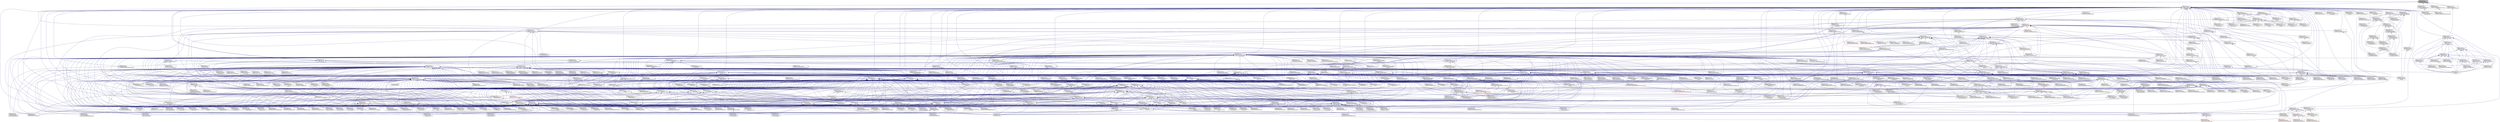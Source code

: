 digraph "3rdParty/trilinos-nox/packages/teuchos/core/src/Teuchos_RCPDecl.hpp"
{
  edge [fontname="Helvetica",fontsize="10",labelfontname="Helvetica",labelfontsize="10"];
  node [fontname="Helvetica",fontsize="10",shape=record];
  Node20 [label="3rdParty/trilinos-nox\l/packages/teuchos/core\l/src/Teuchos_RCPDecl.hpp",height=0.2,width=0.4,color="black", fillcolor="grey75", style="filled", fontcolor="black"];
  Node20 -> Node21 [dir="back",color="midnightblue",fontsize="10",style="solid",fontname="Helvetica"];
  Node21 [label="3rdParty/trilinos-nox\l/packages/teuchos/core\l/src/Teuchos_RCP.hpp",height=0.2,width=0.4,color="black", fillcolor="white", style="filled",URL="$d5/de4/_teuchos___r_c_p_8hpp.html",tooltip="Reference-counted pointer class and non-member templated function implementations. "];
  Node21 -> Node22 [dir="back",color="midnightblue",fontsize="10",style="solid",fontname="Helvetica"];
  Node22 [label="3rdParty/trilinos-nox\l/packages/belos/epetra\l/example/GCRODR/createEpetraProblem.hpp",height=0.2,width=0.4,color="black", fillcolor="white", style="filled",URL="$de/d94/example_2_g_c_r_o_d_r_2create_epetra_problem_8hpp.html"];
  Node22 -> Node23 [dir="back",color="midnightblue",fontsize="10",style="solid",fontname="Helvetica"];
  Node23 [label="3rdParty/trilinos-nox\l/packages/belos/epetra\l/example/GCRODR/createEpetraProblem.cpp",height=0.2,width=0.4,color="black", fillcolor="white", style="filled",URL="$da/dd2/example_2_g_c_r_o_d_r_2create_epetra_problem_8cpp.html"];
  Node22 -> Node24 [dir="back",color="midnightblue",fontsize="10",style="solid",fontname="Helvetica"];
  Node24 [label="3rdParty/trilinos-nox\l/packages/belos/epetra\l/example/GCRODR/PrecGCRODREpetra\lExFile.cpp",height=0.2,width=0.4,color="black", fillcolor="white", style="filled",URL="$df/d74/_prec_g_c_r_o_d_r_epetra_ex_file_8cpp.html"];
  Node21 -> Node25 [dir="back",color="midnightblue",fontsize="10",style="solid",fontname="Helvetica"];
  Node25 [label="3rdParty/trilinos-nox\l/packages/belos/epetra\l/example/RCG/createEpetraProblem.hpp",height=0.2,width=0.4,color="black", fillcolor="white", style="filled",URL="$dd/dc6/example_2_r_c_g_2create_epetra_problem_8hpp.html"];
  Node25 -> Node26 [dir="back",color="midnightblue",fontsize="10",style="solid",fontname="Helvetica"];
  Node26 [label="3rdParty/trilinos-nox\l/packages/belos/epetra\l/example/RCG/createEpetraProblem.cpp",height=0.2,width=0.4,color="black", fillcolor="white", style="filled",URL="$df/d4e/example_2_r_c_g_2create_epetra_problem_8cpp.html"];
  Node25 -> Node27 [dir="back",color="midnightblue",fontsize="10",style="solid",fontname="Helvetica"];
  Node27 [label="3rdParty/trilinos-nox\l/packages/belos/epetra\l/example/RCG/RCGEpetraExFile.cpp",height=0.2,width=0.4,color="black", fillcolor="white", style="filled",URL="$dd/dcf/_r_c_g_epetra_ex_file_8cpp.html"];
  Node21 -> Node28 [dir="back",color="midnightblue",fontsize="10",style="solid",fontname="Helvetica"];
  Node28 [label="3rdParty/trilinos-nox\l/packages/belos/epetra\l/example/TFQMR/createEpetraProblem.hpp",height=0.2,width=0.4,color="black", fillcolor="white", style="filled",URL="$de/d6f/example_2_t_f_q_m_r_2create_epetra_problem_8hpp.html"];
  Node28 -> Node29 [dir="back",color="midnightblue",fontsize="10",style="solid",fontname="Helvetica"];
  Node29 [label="3rdParty/trilinos-nox\l/packages/belos/epetra\l/example/TFQMR/createEpetraProblem.cpp",height=0.2,width=0.4,color="black", fillcolor="white", style="filled",URL="$d7/dec/example_2_t_f_q_m_r_2create_epetra_problem_8cpp.html"];
  Node28 -> Node30 [dir="back",color="midnightblue",fontsize="10",style="solid",fontname="Helvetica"];
  Node30 [label="3rdParty/trilinos-nox\l/packages/belos/epetra\l/example/TFQMR/PseudoBlockTFQMREpetra\lExFile.cpp",height=0.2,width=0.4,color="black", fillcolor="white", style="filled",URL="$da/d26/_pseudo_block_t_f_q_m_r_epetra_ex_file_8cpp.html"];
  Node28 -> Node31 [dir="back",color="midnightblue",fontsize="10",style="solid",fontname="Helvetica"];
  Node31 [label="3rdParty/trilinos-nox\l/packages/belos/epetra\l/example/TFQMR/TFQMREpetraExFile.cpp",height=0.2,width=0.4,color="black", fillcolor="white", style="filled",URL="$db/d90/_t_f_q_m_r_epetra_ex_file_8cpp.html"];
  Node21 -> Node32 [dir="back",color="midnightblue",fontsize="10",style="solid",fontname="Helvetica"];
  Node32 [label="3rdParty/trilinos-nox\l/packages/belos/epetra\l/test/BlockCG/createEpetraProblem.hpp",height=0.2,width=0.4,color="black", fillcolor="white", style="filled",URL="$d3/d4c/test_2_block_c_g_2create_epetra_problem_8hpp.html"];
  Node32 -> Node33 [dir="back",color="midnightblue",fontsize="10",style="solid",fontname="Helvetica"];
  Node33 [label="3rdParty/trilinos-nox\l/packages/belos/epetra\l/test/BlockCG/createEpetraProblem.cpp",height=0.2,width=0.4,color="black", fillcolor="white", style="filled",URL="$d4/db1/test_2_block_c_g_2create_epetra_problem_8cpp.html"];
  Node32 -> Node34 [dir="back",color="midnightblue",fontsize="10",style="solid",fontname="Helvetica"];
  Node34 [label="3rdParty/trilinos-nox\l/packages/belos/epetra\l/test/BlockCG/test_bl_cg_hb.cpp",height=0.2,width=0.4,color="black", fillcolor="white", style="filled",URL="$d5/df2/epetra_2test_2_block_c_g_2test__bl__cg__hb_8cpp.html"];
  Node32 -> Node35 [dir="back",color="midnightblue",fontsize="10",style="solid",fontname="Helvetica"];
  Node35 [label="3rdParty/trilinos-nox\l/packages/belos/epetra\l/test/BlockCG/test_bl_cg\l_set_res.cpp",height=0.2,width=0.4,color="black", fillcolor="white", style="filled",URL="$db/de1/test__bl__cg__set__res_8cpp.html"];
  Node32 -> Node36 [dir="back",color="midnightblue",fontsize="10",style="solid",fontname="Helvetica"];
  Node36 [label="3rdParty/trilinos-nox\l/packages/belos/epetra\l/test/BlockCG/test_bl_pcg_hb.cpp",height=0.2,width=0.4,color="black", fillcolor="white", style="filled",URL="$d5/df6/test__bl__pcg__hb_8cpp.html"];
  Node32 -> Node37 [dir="back",color="midnightblue",fontsize="10",style="solid",fontname="Helvetica"];
  Node37 [label="3rdParty/trilinos-nox\l/packages/belos/epetra\l/test/BlockCG/test_bl_pcg\l_set_res.cpp",height=0.2,width=0.4,color="black", fillcolor="white", style="filled",URL="$dc/d05/test__bl__pcg__set__res_8cpp.html"];
  Node32 -> Node38 [dir="back",color="midnightblue",fontsize="10",style="solid",fontname="Helvetica"];
  Node38 [label="3rdParty/trilinos-nox\l/packages/belos/epetra\l/test/BlockCG/test_pseudo\l_pcg_hb.cpp",height=0.2,width=0.4,color="black", fillcolor="white", style="filled",URL="$d7/de5/test__pseudo__pcg__hb_8cpp.html"];
  Node32 -> Node39 [dir="back",color="midnightblue",fontsize="10",style="solid",fontname="Helvetica"];
  Node39 [label="3rdParty/trilinos-nox\l/packages/belos/epetra\l/test/BlockCG/test_pseudo\l_stochastic_pcg_hb.cpp",height=0.2,width=0.4,color="black", fillcolor="white", style="filled",URL="$d8/de0/test__pseudo__stochastic__pcg__hb_8cpp.html"];
  Node32 -> Node40 [dir="back",color="midnightblue",fontsize="10",style="solid",fontname="Helvetica"];
  Node40 [label="3rdParty/trilinos-nox\l/packages/belos/epetra\l/test/BlockCG/test_resolve\l_cg_hb.cpp",height=0.2,width=0.4,color="black", fillcolor="white", style="filled",URL="$de/dcd/test__resolve__cg__hb_8cpp.html"];
  Node21 -> Node41 [dir="back",color="midnightblue",fontsize="10",style="solid",fontname="Helvetica"];
  Node41 [label="3rdParty/trilinos-nox\l/packages/belos/epetra\l/test/BlockGmres/createEpetraProblem.hpp",height=0.2,width=0.4,color="black", fillcolor="white", style="filled",URL="$d2/d7f/test_2_block_gmres_2create_epetra_problem_8hpp.html"];
  Node41 -> Node42 [dir="back",color="midnightblue",fontsize="10",style="solid",fontname="Helvetica"];
  Node42 [label="3rdParty/trilinos-nox\l/packages/belos/epetra\l/test/BlockGmres/createEpetraProblem.cpp",height=0.2,width=0.4,color="black", fillcolor="white", style="filled",URL="$da/d80/test_2_block_gmres_2create_epetra_problem_8cpp.html"];
  Node41 -> Node43 [dir="back",color="midnightblue",fontsize="10",style="solid",fontname="Helvetica"];
  Node43 [label="3rdParty/trilinos-nox\l/packages/belos/epetra\l/test/BlockGmres/test_bl\l_fgmres_hb.cpp",height=0.2,width=0.4,color="black", fillcolor="white", style="filled",URL="$de/d36/test__bl__fgmres__hb_8cpp.html"];
  Node41 -> Node44 [dir="back",color="midnightblue",fontsize="10",style="solid",fontname="Helvetica"];
  Node44 [label="3rdParty/trilinos-nox\l/packages/belos/epetra\l/test/BlockGmres/test_bl\l_gmres_diag.cpp",height=0.2,width=0.4,color="black", fillcolor="white", style="filled",URL="$de/dd8/test__bl__gmres__diag_8cpp.html"];
  Node41 -> Node45 [dir="back",color="midnightblue",fontsize="10",style="solid",fontname="Helvetica"];
  Node45 [label="3rdParty/trilinos-nox\l/packages/belos/epetra\l/test/BlockGmres/test_bl\l_gmres_hb.cpp",height=0.2,width=0.4,color="black", fillcolor="white", style="filled",URL="$d1/d3c/test__bl__gmres__hb_8cpp.html"];
  Node41 -> Node46 [dir="back",color="midnightblue",fontsize="10",style="solid",fontname="Helvetica"];
  Node46 [label="3rdParty/trilinos-nox\l/packages/belos/epetra\l/test/BlockGmres/test_bl\l_pgmres_hb.cpp",height=0.2,width=0.4,color="black", fillcolor="white", style="filled",URL="$d3/d98/test__bl__pgmres__hb_8cpp.html"];
  Node41 -> Node47 [dir="back",color="midnightblue",fontsize="10",style="solid",fontname="Helvetica"];
  Node47 [label="3rdParty/trilinos-nox\l/packages/belos/epetra\l/test/BlockGmres/test_pseudo\l_gmres_hb.cpp",height=0.2,width=0.4,color="black", fillcolor="white", style="filled",URL="$df/d70/test__pseudo__gmres__hb_8cpp.html"];
  Node41 -> Node48 [dir="back",color="midnightblue",fontsize="10",style="solid",fontname="Helvetica"];
  Node48 [label="3rdParty/trilinos-nox\l/packages/belos/epetra\l/test/BlockGmres/test_pseudo\l_pgmres_hb.cpp",height=0.2,width=0.4,color="black", fillcolor="white", style="filled",URL="$dd/dd8/test__pseudo__pgmres__hb_8cpp.html"];
  Node41 -> Node49 [dir="back",color="midnightblue",fontsize="10",style="solid",fontname="Helvetica"];
  Node49 [label="3rdParty/trilinos-nox\l/packages/belos/epetra\l/test/BlockGmres/test_resolve\l_gmres_hb.cpp",height=0.2,width=0.4,color="black", fillcolor="white", style="filled",URL="$dd/d05/test__resolve__gmres__hb_8cpp.html"];
  Node21 -> Node50 [dir="back",color="midnightblue",fontsize="10",style="solid",fontname="Helvetica"];
  Node50 [label="3rdParty/trilinos-nox\l/packages/belos/epetra\l/test/Epetra64Driver/cxx\l_main.cpp",height=0.2,width=0.4,color="black", fillcolor="white", style="filled",URL="$d1/db5/belos_2epetra_2test_2_epetra64_driver_2cxx__main_8cpp.html"];
  Node21 -> Node51 [dir="back",color="midnightblue",fontsize="10",style="solid",fontname="Helvetica"];
  Node51 [label="3rdParty/trilinos-nox\l/packages/belos/epetra\l/test/FixedPoint/createEpetraProblem.hpp",height=0.2,width=0.4,color="black", fillcolor="white", style="filled",URL="$d5/d72/test_2_fixed_point_2create_epetra_problem_8hpp.html"];
  Node51 -> Node52 [dir="back",color="midnightblue",fontsize="10",style="solid",fontname="Helvetica"];
  Node52 [label="3rdParty/trilinos-nox\l/packages/belos/epetra\l/test/FixedPoint/createEpetraProblem.cpp",height=0.2,width=0.4,color="black", fillcolor="white", style="filled",URL="$d5/d46/test_2_fixed_point_2create_epetra_problem_8cpp.html"];
  Node51 -> Node53 [dir="back",color="midnightblue",fontsize="10",style="solid",fontname="Helvetica"];
  Node53 [label="3rdParty/trilinos-nox\l/packages/belos/epetra\l/test/FixedPoint/test_fp_hb.cpp",height=0.2,width=0.4,color="black", fillcolor="white", style="filled",URL="$d0/de9/epetra_2test_2_fixed_point_2test__fp__hb_8cpp.html"];
  Node21 -> Node54 [dir="back",color="midnightblue",fontsize="10",style="solid",fontname="Helvetica"];
  Node54 [label="3rdParty/trilinos-nox\l/packages/belos/epetra\l/test/GCRODR/createEpetraProblem.hpp",height=0.2,width=0.4,color="black", fillcolor="white", style="filled",URL="$d9/d24/test_2_g_c_r_o_d_r_2create_epetra_problem_8hpp.html"];
  Node54 -> Node55 [dir="back",color="midnightblue",fontsize="10",style="solid",fontname="Helvetica"];
  Node55 [label="3rdParty/trilinos-nox\l/packages/belos/epetra\l/test/GCRODR/createEpetraProblem.cpp",height=0.2,width=0.4,color="black", fillcolor="white", style="filled",URL="$da/d21/test_2_g_c_r_o_d_r_2create_epetra_problem_8cpp.html"];
  Node54 -> Node56 [dir="back",color="midnightblue",fontsize="10",style="solid",fontname="Helvetica"];
  Node56 [label="3rdParty/trilinos-nox\l/packages/belos/epetra\l/test/GCRODR/test_prec\l_gcrodr_hb.cpp",height=0.2,width=0.4,color="black", fillcolor="white", style="filled",URL="$d1/d5a/test__prec__gcrodr__hb_8cpp.html"];
  Node21 -> Node57 [dir="back",color="midnightblue",fontsize="10",style="solid",fontname="Helvetica"];
  Node57 [label="3rdParty/trilinos-nox\l/packages/belos/epetra\l/test/hypre/hypre_Helpers.cpp",height=0.2,width=0.4,color="black", fillcolor="white", style="filled",URL="$d5/d43/hypre___helpers_8cpp.html"];
  Node21 -> Node58 [dir="back",color="midnightblue",fontsize="10",style="solid",fontname="Helvetica"];
  Node58 [label="3rdParty/trilinos-nox\l/packages/belos/epetra\l/test/hypre/hypre_UnitTest.cpp",height=0.2,width=0.4,color="black", fillcolor="white", style="filled",URL="$d9/dad/hypre___unit_test_8cpp.html"];
  Node21 -> Node59 [dir="back",color="midnightblue",fontsize="10",style="solid",fontname="Helvetica"];
  Node59 [label="3rdParty/trilinos-nox\l/packages/belos/epetra\l/test/MINRES/createEpetraProblem.hpp",height=0.2,width=0.4,color="black", fillcolor="white", style="filled",URL="$d4/d30/test_2_m_i_n_r_e_s_2create_epetra_problem_8hpp.html"];
  Node59 -> Node60 [dir="back",color="midnightblue",fontsize="10",style="solid",fontname="Helvetica"];
  Node60 [label="3rdParty/trilinos-nox\l/packages/belos/epetra\l/test/MINRES/createEpetraProblem.cpp",height=0.2,width=0.4,color="black", fillcolor="white", style="filled",URL="$dc/d94/test_2_m_i_n_r_e_s_2create_epetra_problem_8cpp.html"];
  Node59 -> Node61 [dir="back",color="midnightblue",fontsize="10",style="solid",fontname="Helvetica"];
  Node61 [label="3rdParty/trilinos-nox\l/packages/belos/epetra\l/test/MINRES/test_minres_hb.cpp",height=0.2,width=0.4,color="black", fillcolor="white", style="filled",URL="$d3/dfd/test__minres__hb_8cpp.html"];
  Node21 -> Node62 [dir="back",color="midnightblue",fontsize="10",style="solid",fontname="Helvetica"];
  Node62 [label="3rdParty/trilinos-nox\l/packages/belos/epetra\l/test/RCG/createEpetraProblem.hpp",height=0.2,width=0.4,color="black", fillcolor="white", style="filled",URL="$d7/d0c/test_2_r_c_g_2create_epetra_problem_8hpp.html"];
  Node62 -> Node63 [dir="back",color="midnightblue",fontsize="10",style="solid",fontname="Helvetica"];
  Node63 [label="3rdParty/trilinos-nox\l/packages/belos/epetra\l/test/RCG/createEpetraProblem.cpp",height=0.2,width=0.4,color="black", fillcolor="white", style="filled",URL="$dd/d70/test_2_r_c_g_2create_epetra_problem_8cpp.html"];
  Node62 -> Node64 [dir="back",color="midnightblue",fontsize="10",style="solid",fontname="Helvetica"];
  Node64 [label="3rdParty/trilinos-nox\l/packages/belos/epetra\l/test/RCG/test_prec_rcg_hb.cpp",height=0.2,width=0.4,color="black", fillcolor="white", style="filled",URL="$de/dd3/test__prec__rcg__hb_8cpp.html"];
  Node62 -> Node65 [dir="back",color="midnightblue",fontsize="10",style="solid",fontname="Helvetica"];
  Node65 [label="3rdParty/trilinos-nox\l/packages/belos/epetra\l/test/RCG/test_rcg_hb.cpp",height=0.2,width=0.4,color="black", fillcolor="white", style="filled",URL="$df/de7/test__rcg__hb_8cpp.html"];
  Node21 -> Node66 [dir="back",color="midnightblue",fontsize="10",style="solid",fontname="Helvetica"];
  Node66 [label="3rdParty/trilinos-nox\l/packages/belos/epetra\l/test/TFQMR/createEpetraProblem.hpp",height=0.2,width=0.4,color="black", fillcolor="white", style="filled",URL="$dd/d1e/test_2_t_f_q_m_r_2create_epetra_problem_8hpp.html"];
  Node66 -> Node67 [dir="back",color="midnightblue",fontsize="10",style="solid",fontname="Helvetica"];
  Node67 [label="3rdParty/trilinos-nox\l/packages/belos/epetra\l/test/TFQMR/createEpetraProblem.cpp",height=0.2,width=0.4,color="black", fillcolor="white", style="filled",URL="$d4/dee/test_2_t_f_q_m_r_2create_epetra_problem_8cpp.html"];
  Node66 -> Node68 [dir="back",color="midnightblue",fontsize="10",style="solid",fontname="Helvetica"];
  Node68 [label="3rdParty/trilinos-nox\l/packages/belos/epetra\l/test/TFQMR/test_pseudo\l_ptfqmr_hb.cpp",height=0.2,width=0.4,color="black", fillcolor="white", style="filled",URL="$d1/dfe/test__pseudo__ptfqmr__hb_8cpp.html"];
  Node66 -> Node69 [dir="back",color="midnightblue",fontsize="10",style="solid",fontname="Helvetica"];
  Node69 [label="3rdParty/trilinos-nox\l/packages/belos/epetra\l/test/TFQMR/test_pseudo\l_tfqmr_hb.cpp",height=0.2,width=0.4,color="black", fillcolor="white", style="filled",URL="$d9/d72/test__pseudo__tfqmr__hb_8cpp.html"];
  Node66 -> Node70 [dir="back",color="midnightblue",fontsize="10",style="solid",fontname="Helvetica"];
  Node70 [label="3rdParty/trilinos-nox\l/packages/belos/epetra\l/test/TFQMR/test_ptfqmr_hb.cpp",height=0.2,width=0.4,color="black", fillcolor="white", style="filled",URL="$d6/d5c/test__ptfqmr__hb_8cpp.html"];
  Node66 -> Node71 [dir="back",color="midnightblue",fontsize="10",style="solid",fontname="Helvetica"];
  Node71 [label="3rdParty/trilinos-nox\l/packages/belos/epetra\l/test/TFQMR/test_tfqmr_hb.cpp",height=0.2,width=0.4,color="black", fillcolor="white", style="filled",URL="$d3/dfd/test__tfqmr__hb_8cpp.html"];
  Node21 -> Node72 [dir="back",color="midnightblue",fontsize="10",style="solid",fontname="Helvetica"];
  Node72 [label="3rdParty/trilinos-nox\l/packages/belos/src/BelosIteration.hpp",height=0.2,width=0.4,color="black", fillcolor="white", style="filled",URL="$d1/dad/_belos_iteration_8hpp.html",tooltip="Pure virtual base class which describes the basic interface to the linear solver iteration. "];
  Node72 -> Node73 [dir="back",color="midnightblue",fontsize="10",style="solid",fontname="Helvetica"];
  Node73 [label="3rdParty/trilinos-nox\l/packages/belos/src/BelosCGIteration.hpp",height=0.2,width=0.4,color="black", fillcolor="white", style="filled",URL="$d0/d86/_belos_c_g_iteration_8hpp.html",tooltip="Pure virtual base class which augments the basic interface for a conjugate gradient linear solver ite..."];
  Node73 -> Node74 [dir="back",color="midnightblue",fontsize="10",style="solid",fontname="Helvetica"];
  Node74 [label="3rdParty/trilinos-nox\l/packages/belos/src/BelosBi\lCGStabIter.hpp",height=0.2,width=0.4,color="black", fillcolor="white", style="filled",URL="$dd/dd5/_belos_bi_c_g_stab_iter_8hpp.html",tooltip="Belos concrete class for performing the pseudo-block BiCGStab iteration. "];
  Node74 -> Node75 [dir="back",color="midnightblue",fontsize="10",style="solid",fontname="Helvetica"];
  Node75 [label="3rdParty/trilinos-nox\l/packages/belos/src/BelosBi\lCGStabSolMgr.hpp",height=0.2,width=0.4,color="black", fillcolor="white", style="filled",URL="$db/d14/_belos_bi_c_g_stab_sol_mgr_8hpp.html",tooltip="The Belos::BiCGStabSolMgr provides a solver manager for the BiCGStab linear solver. "];
  Node75 -> Node76 [dir="back",color="midnightblue",fontsize="10",style="solid",fontname="Helvetica"];
  Node76 [label="3rdParty/trilinos-nox\l/packages/belos/epetra\l/test/BiCGStab/PrecBiCGStabExFile.cpp",height=0.2,width=0.4,color="black", fillcolor="white", style="filled",URL="$dc/ddd/_prec_bi_c_g_stab_ex_file_8cpp.html"];
  Node75 -> Node77 [dir="back",color="midnightblue",fontsize="10",style="solid",fontname="Helvetica"];
  Node77 [label="3rdParty/trilinos-nox\l/packages/belos/src/BelosSolver\lFactory.hpp",height=0.2,width=0.4,color="black", fillcolor="white", style="filled",URL="$da/d4e/_belos_solver_factory_8hpp.html"];
  Node77 -> Node78 [dir="back",color="midnightblue",fontsize="10",style="solid",fontname="Helvetica"];
  Node78 [label="3rdParty/trilinos-nox\l/packages/belos/doc/parameter\lList/createValidParameterList.cpp",height=0.2,width=0.4,color="black", fillcolor="white", style="filled",URL="$d1/db5/create_valid_parameter_list_8cpp.html"];
  Node77 -> Node61 [dir="back",color="midnightblue",fontsize="10",style="solid",fontname="Helvetica"];
  Node77 -> Node79 [dir="back",color="midnightblue",fontsize="10",style="solid",fontname="Helvetica"];
  Node79 [label="3rdParty/trilinos-nox\l/packages/belos/epetra\l/test/SolverFactory/test\l_solver_factory.cpp",height=0.2,width=0.4,color="black", fillcolor="white", style="filled",URL="$d0/d85/test__solver__factory_8cpp.html",tooltip="Test Belos::SolverFactory with Epetra. "];
  Node77 -> Node80 [dir="back",color="midnightblue",fontsize="10",style="solid",fontname="Helvetica"];
  Node80 [label="3rdParty/trilinos-nox\l/packages/belos/src/Belos\l_Details_LinearSolver.hpp",height=0.2,width=0.4,color="black", fillcolor="white", style="filled",URL="$d2/d2c/_belos___details___linear_solver_8hpp.html",tooltip="Implementation of Trilinos::Details::LinearSolver. "];
  Node80 -> Node81 [dir="back",color="midnightblue",fontsize="10",style="solid",fontname="Helvetica"];
  Node81 [label="3rdParty/trilinos-nox\l/packages/belos/src/Belos\l_Details_LinearSolverFactory.hpp",height=0.2,width=0.4,color="red", fillcolor="white", style="filled",URL="$d1/de3/_belos___details___linear_solver_factory_8hpp.html",tooltip="Implementation of Trilinos::Details::LinearSolverFactory. "];
  Node77 -> Node81 [dir="back",color="midnightblue",fontsize="10",style="solid",fontname="Helvetica"];
  Node77 -> Node84 [dir="back",color="midnightblue",fontsize="10",style="solid",fontname="Helvetica"];
  Node84 [label="3rdParty/trilinos-nox\l/packages/belos/test\l/Factory/Factory.cpp",height=0.2,width=0.4,color="black", fillcolor="white", style="filled",URL="$de/d5d/3rd_party_2trilinos-nox_2packages_2belos_2test_2_factory_2_factory_8cpp.html"];
  Node77 -> Node85 [dir="back",color="midnightblue",fontsize="10",style="solid",fontname="Helvetica"];
  Node85 [label="3rdParty/trilinos-nox\l/packages/belos/test\l/RealSolverManager/test\l_factory_complex.cpp",height=0.2,width=0.4,color="black", fillcolor="white", style="filled",URL="$de/d3d/test__factory__complex_8cpp.html"];
  Node77 -> Node86 [dir="back",color="midnightblue",fontsize="10",style="solid",fontname="Helvetica"];
  Node86 [label="3rdParty/trilinos-nox\l/packages/belos/tpetra\l/test/LinearSolverFactory\l/LinearSolverFactory.cpp",height=0.2,width=0.4,color="black", fillcolor="white", style="filled",URL="$d1/d2d/_linear_solver_factory_8cpp.html"];
  Node77 -> Node87 [dir="back",color="midnightblue",fontsize="10",style="solid",fontname="Helvetica"];
  Node87 [label="3rdParty/trilinos-nox\l/packages/belos/tpetra\l/test/MultipleSolves/MultipleSolves.cpp",height=0.2,width=0.4,color="black", fillcolor="white", style="filled",URL="$db/de2/_multiple_solves_8cpp.html"];
  Node75 -> Node84 [dir="back",color="midnightblue",fontsize="10",style="solid",fontname="Helvetica"];
  Node73 -> Node88 [dir="back",color="midnightblue",fontsize="10",style="solid",fontname="Helvetica"];
  Node88 [label="3rdParty/trilinos-nox\l/packages/belos/src/BelosBlock\lCGIter.hpp",height=0.2,width=0.4,color="black", fillcolor="white", style="filled",URL="$d8/d06/_belos_block_c_g_iter_8hpp.html",tooltip="Belos concrete class for performing the block conjugate-gradient (CG) iteration. "];
  Node88 -> Node89 [dir="back",color="midnightblue",fontsize="10",style="solid",fontname="Helvetica"];
  Node89 [label="3rdParty/trilinos-nox\l/packages/belos/src/BelosBlock\lCGSolMgr.hpp",height=0.2,width=0.4,color="black", fillcolor="white", style="filled",URL="$da/d79/_belos_block_c_g_sol_mgr_8hpp.html",tooltip="The Belos::BlockCGSolMgr provides a solver manager for the BlockCG linear solver. ..."];
  Node89 -> Node90 [dir="back",color="midnightblue",fontsize="10",style="solid",fontname="Helvetica"];
  Node90 [label="3rdParty/trilinos-nox\l/packages/belos/epetra\l/example/BlockCG/BlockCGEpetra\lExFile.cpp",height=0.2,width=0.4,color="black", fillcolor="white", style="filled",URL="$d7/dde/_block_c_g_epetra_ex_file_8cpp.html"];
  Node89 -> Node91 [dir="back",color="midnightblue",fontsize="10",style="solid",fontname="Helvetica"];
  Node91 [label="3rdParty/trilinos-nox\l/packages/belos/epetra\l/example/BlockCG/BlockPrecCGEpetra\lExFile.cpp",height=0.2,width=0.4,color="black", fillcolor="white", style="filled",URL="$d9/d38/_block_prec_c_g_epetra_ex_file_8cpp.html"];
  Node89 -> Node92 [dir="back",color="midnightblue",fontsize="10",style="solid",fontname="Helvetica"];
  Node92 [label="3rdParty/trilinos-nox\l/packages/belos/epetra\l/src/BelosEpetraOperator.h",height=0.2,width=0.4,color="black", fillcolor="white", style="filled",URL="$d7/d50/_belos_epetra_operator_8h.html",tooltip="This file provides an Epetra_Operator interface so Belos can be integrated into other codes as an abs..."];
  Node92 -> Node93 [dir="back",color="midnightblue",fontsize="10",style="solid",fontname="Helvetica"];
  Node93 [label="3rdParty/trilinos-nox\l/packages/belos/epetra\l/src/BelosEpetraOperator.cpp",height=0.2,width=0.4,color="black", fillcolor="white", style="filled",URL="$d8/d97/_belos_epetra_operator_8cpp.html",tooltip="This file provides the implementation for an Epetra_Operator interface so Belos can be integrated int..."];
  Node92 -> Node43 [dir="back",color="midnightblue",fontsize="10",style="solid",fontname="Helvetica"];
  Node92 -> Node44 [dir="back",color="midnightblue",fontsize="10",style="solid",fontname="Helvetica"];
  Node89 -> Node34 [dir="back",color="midnightblue",fontsize="10",style="solid",fontname="Helvetica"];
  Node89 -> Node35 [dir="back",color="midnightblue",fontsize="10",style="solid",fontname="Helvetica"];
  Node89 -> Node36 [dir="back",color="midnightblue",fontsize="10",style="solid",fontname="Helvetica"];
  Node89 -> Node37 [dir="back",color="midnightblue",fontsize="10",style="solid",fontname="Helvetica"];
  Node89 -> Node40 [dir="back",color="midnightblue",fontsize="10",style="solid",fontname="Helvetica"];
  Node89 -> Node50 [dir="back",color="midnightblue",fontsize="10",style="solid",fontname="Helvetica"];
  Node89 -> Node77 [dir="back",color="midnightblue",fontsize="10",style="solid",fontname="Helvetica"];
  Node89 -> Node94 [dir="back",color="midnightblue",fontsize="10",style="solid",fontname="Helvetica"];
  Node94 [label="3rdParty/trilinos-nox\l/packages/belos/test\l/BlockCG/test_bl_cg_complex\l_hb.cpp",height=0.2,width=0.4,color="black", fillcolor="white", style="filled",URL="$df/d4e/test_2_block_c_g_2test__bl__cg__complex__hb_8cpp.html"];
  Node89 -> Node84 [dir="back",color="midnightblue",fontsize="10",style="solid",fontname="Helvetica"];
  Node89 -> Node95 [dir="back",color="midnightblue",fontsize="10",style="solid",fontname="Helvetica"];
  Node95 [label="3rdParty/trilinos-nox\l/packages/belos/tpetra\l/test/BlockCG/test_bl_cg\l_complex_hb.cpp",height=0.2,width=0.4,color="black", fillcolor="white", style="filled",URL="$d3/de7/tpetra_2test_2_block_c_g_2test__bl__cg__complex__hb_8cpp.html"];
  Node89 -> Node96 [dir="back",color="midnightblue",fontsize="10",style="solid",fontname="Helvetica"];
  Node96 [label="3rdParty/trilinos-nox\l/packages/belos/tpetra\l/test/BlockCG/test_bl_cg_hb.cpp",height=0.2,width=0.4,color="black", fillcolor="white", style="filled",URL="$d4/de2/tpetra_2test_2_block_c_g_2test__bl__cg__hb_8cpp.html"];
  Node89 -> Node97 [dir="back",color="midnightblue",fontsize="10",style="solid",fontname="Helvetica"];
  Node97 [label="3rdParty/trilinos-nox\l/packages/belos/tpetra\l/test/FixedPoint/test_fp_hb.cpp",height=0.2,width=0.4,color="black", fillcolor="white", style="filled",URL="$d6/d88/tpetra_2test_2_fixed_point_2test__fp__hb_8cpp.html"];
  Node73 -> Node98 [dir="back",color="midnightblue",fontsize="10",style="solid",fontname="Helvetica"];
  Node98 [label="3rdParty/trilinos-nox\l/packages/belos/src/BelosCGIter.hpp",height=0.2,width=0.4,color="black", fillcolor="white", style="filled",URL="$d4/d54/_belos_c_g_iter_8hpp.html",tooltip="Belos concrete class for performing the conjugate-gradient (CG) iteration. "];
  Node98 -> Node89 [dir="back",color="midnightblue",fontsize="10",style="solid",fontname="Helvetica"];
  Node98 -> Node99 [dir="back",color="midnightblue",fontsize="10",style="solid",fontname="Helvetica"];
  Node99 [label="3rdParty/trilinos-nox\l/packages/belos/src/BelosFixed\lPointSolMgr.hpp",height=0.2,width=0.4,color="black", fillcolor="white", style="filled",URL="$d0/d69/_belos_fixed_point_sol_mgr_8hpp.html",tooltip="The Belos::FixedPointSolMgr provides a solver manager for the FixedPoint linear solver. "];
  Node99 -> Node53 [dir="back",color="midnightblue",fontsize="10",style="solid",fontname="Helvetica"];
  Node99 -> Node77 [dir="back",color="midnightblue",fontsize="10",style="solid",fontname="Helvetica"];
  Node99 -> Node84 [dir="back",color="midnightblue",fontsize="10",style="solid",fontname="Helvetica"];
  Node73 -> Node100 [dir="back",color="midnightblue",fontsize="10",style="solid",fontname="Helvetica"];
  Node100 [label="3rdParty/trilinos-nox\l/packages/belos/src/BelosPseudo\lBlockCGIter.hpp",height=0.2,width=0.4,color="black", fillcolor="white", style="filled",URL="$de/df3/_belos_pseudo_block_c_g_iter_8hpp.html",tooltip="Belos concrete class for performing the pseudo-block CG iteration. "];
  Node100 -> Node101 [dir="back",color="midnightblue",fontsize="10",style="solid",fontname="Helvetica"];
  Node101 [label="3rdParty/trilinos-nox\l/packages/belos/src/BelosPseudo\lBlockCGSolMgr.hpp",height=0.2,width=0.4,color="black", fillcolor="white", style="filled",URL="$de/d01/_belos_pseudo_block_c_g_sol_mgr_8hpp.html",tooltip="The Belos::PseudoBlockCGSolMgr provides a solver manager for the BlockCG linear solver. "];
  Node101 -> Node102 [dir="back",color="midnightblue",fontsize="10",style="solid",fontname="Helvetica"];
  Node102 [label="3rdParty/trilinos-nox\l/packages/belos/epetra\l/example/BlockCG/PseudoBlockCGEpetra\lExFile.cpp",height=0.2,width=0.4,color="black", fillcolor="white", style="filled",URL="$d1/dd3/_pseudo_block_c_g_epetra_ex_file_8cpp.html"];
  Node101 -> Node103 [dir="back",color="midnightblue",fontsize="10",style="solid",fontname="Helvetica"];
  Node103 [label="3rdParty/trilinos-nox\l/packages/belos/epetra\l/example/BlockCG/PseudoBlockPrec\lCGEpetraExFile.cpp",height=0.2,width=0.4,color="black", fillcolor="white", style="filled",URL="$dc/d74/_pseudo_block_prec_c_g_epetra_ex_file_8cpp.html"];
  Node101 -> Node92 [dir="back",color="midnightblue",fontsize="10",style="solid",fontname="Helvetica"];
  Node101 -> Node104 [dir="back",color="midnightblue",fontsize="10",style="solid",fontname="Helvetica"];
  Node104 [label="3rdParty/trilinos-nox\l/packages/belos/epetra\l/test/BlockCG/test_pseudo\l_cg_indefinite.cpp",height=0.2,width=0.4,color="black", fillcolor="white", style="filled",URL="$d4/df6/test__pseudo__cg__indefinite_8cpp.html"];
  Node101 -> Node38 [dir="back",color="midnightblue",fontsize="10",style="solid",fontname="Helvetica"];
  Node101 -> Node40 [dir="back",color="midnightblue",fontsize="10",style="solid",fontname="Helvetica"];
  Node101 -> Node77 [dir="back",color="midnightblue",fontsize="10",style="solid",fontname="Helvetica"];
  Node101 -> Node84 [dir="back",color="midnightblue",fontsize="10",style="solid",fontname="Helvetica"];
  Node101 -> Node105 [dir="back",color="midnightblue",fontsize="10",style="solid",fontname="Helvetica"];
  Node105 [label="3rdParty/trilinos-nox\l/packages/belos/tpetra\l/example/WrapTpetraSolver\l/wrapTpetraSolver.cpp",height=0.2,width=0.4,color="black", fillcolor="white", style="filled",URL="$d7/d58/wrap_tpetra_solver_8cpp.html",tooltip="Example of how to wrap a \"native\" solver as a Belos solver. "];
  Node101 -> Node106 [dir="back",color="midnightblue",fontsize="10",style="solid",fontname="Helvetica"];
  Node106 [label="3rdParty/trilinos-nox\l/packages/belos/tpetra\l/test/BlockCG/test_bl_cg\l_hb_multiprec.cpp",height=0.2,width=0.4,color="black", fillcolor="white", style="filled",URL="$d4/d8c/test__bl__cg__hb__multiprec_8cpp.html"];
  Node101 -> Node107 [dir="back",color="midnightblue",fontsize="10",style="solid",fontname="Helvetica"];
  Node107 [label="3rdParty/trilinos-nox\l/packages/belos/tpetra\l/test/BlockCG/test_pseudo\l_bl_cg_hb.cpp",height=0.2,width=0.4,color="black", fillcolor="white", style="filled",URL="$da/dbd/test__pseudo__bl__cg__hb_8cpp.html"];
  Node73 -> Node108 [dir="back",color="midnightblue",fontsize="10",style="solid",fontname="Helvetica"];
  Node108 [label="3rdParty/trilinos-nox\l/packages/belos/src/BelosStochastic\lCGIteration.hpp",height=0.2,width=0.4,color="black", fillcolor="white", style="filled",URL="$d2/d55/_belos_stochastic_c_g_iteration_8hpp.html",tooltip="Pure virtual base class which augments the basic interface for a stochastic conjugate gradient linear..."];
  Node108 -> Node109 [dir="back",color="midnightblue",fontsize="10",style="solid",fontname="Helvetica"];
  Node109 [label="3rdParty/trilinos-nox\l/packages/belos/src/BelosPseudo\lBlockStochasticCGIter.hpp",height=0.2,width=0.4,color="black", fillcolor="white", style="filled",URL="$de/d19/_belos_pseudo_block_stochastic_c_g_iter_8hpp.html",tooltip="Belos concrete class for performing the stochastic pseudo-block CG iteration. "];
  Node109 -> Node110 [dir="back",color="midnightblue",fontsize="10",style="solid",fontname="Helvetica"];
  Node110 [label="3rdParty/trilinos-nox\l/packages/belos/src/BelosPseudo\lBlockStochasticCGSolMgr.hpp",height=0.2,width=0.4,color="black", fillcolor="white", style="filled",URL="$d7/d38/_belos_pseudo_block_stochastic_c_g_sol_mgr_8hpp.html",tooltip="The Belos::PseudoBlockStochasticCGSolMgr provides a solver manager for the stochastic BlockCG linear ..."];
  Node110 -> Node39 [dir="back",color="midnightblue",fontsize="10",style="solid",fontname="Helvetica"];
  Node110 -> Node77 [dir="back",color="midnightblue",fontsize="10",style="solid",fontname="Helvetica"];
  Node110 -> Node111 [dir="back",color="midnightblue",fontsize="10",style="solid",fontname="Helvetica"];
  Node111 [label="3rdParty/trilinos-nox\l/packages/belos/tpetra\l/test/BlockCG/test_pseudo\l_stochastic_cg_hb.cpp",height=0.2,width=0.4,color="black", fillcolor="white", style="filled",URL="$d4/de4/test__pseudo__stochastic__cg__hb_8cpp.html"];
  Node72 -> Node112 [dir="back",color="midnightblue",fontsize="10",style="solid",fontname="Helvetica"];
  Node112 [label="3rdParty/trilinos-nox\l/packages/belos/src/BelosStatus\lTest.hpp",height=0.2,width=0.4,color="black", fillcolor="white", style="filled",URL="$dd/dfb/_belos_status_test_8hpp.html",tooltip="Pure virtual base class for defining the status testing capabilities of Belos. "];
  Node112 -> Node92 [dir="back",color="midnightblue",fontsize="10",style="solid",fontname="Helvetica"];
  Node112 -> Node74 [dir="back",color="midnightblue",fontsize="10",style="solid",fontname="Helvetica"];
  Node112 -> Node113 [dir="back",color="midnightblue",fontsize="10",style="solid",fontname="Helvetica"];
  Node113 [label="3rdParty/trilinos-nox\l/packages/belos/src/BelosStatus\lTestCombo.hpp",height=0.2,width=0.4,color="black", fillcolor="white", style="filled",URL="$d4/da8/_belos_status_test_combo_8hpp.html",tooltip="Belos::StatusTest for logically combining several status tests. "];
  Node113 -> Node114 [dir="back",color="midnightblue",fontsize="10",style="solid",fontname="Helvetica"];
  Node114 [label="3rdParty/trilinos-nox\l/packages/belos/src/BelosSolver\lManager.hpp",height=0.2,width=0.4,color="black", fillcolor="white", style="filled",URL="$d9/de2/_belos_solver_manager_8hpp.html",tooltip="Pure virtual base class which describes the basic interface for a solver manager. ..."];
  Node114 -> Node77 [dir="back",color="midnightblue",fontsize="10",style="solid",fontname="Helvetica"];
  Node114 -> Node75 [dir="back",color="midnightblue",fontsize="10",style="solid",fontname="Helvetica"];
  Node114 -> Node89 [dir="back",color="midnightblue",fontsize="10",style="solid",fontname="Helvetica"];
  Node114 -> Node115 [dir="back",color="midnightblue",fontsize="10",style="solid",fontname="Helvetica"];
  Node115 [label="3rdParty/trilinos-nox\l/packages/belos/src/BelosBlock\lGCRODRSolMgr.hpp",height=0.2,width=0.4,color="black", fillcolor="white", style="filled",URL="$dc/d53/_belos_block_g_c_r_o_d_r_sol_mgr_8hpp.html",tooltip="A solver manager for the Block GCRO-DR (Block Recycling GMRES) linear solver. "];
  Node115 -> Node116 [dir="back",color="midnightblue",fontsize="10",style="solid",fontname="Helvetica"];
  Node116 [label="3rdParty/trilinos-nox\l/packages/belos/tpetra\l/test/BlockGCRODR/test\l_block_gcrodr.cpp",height=0.2,width=0.4,color="black", fillcolor="white", style="filled",URL="$dc/d6b/test__block__gcrodr_8cpp.html"];
  Node114 -> Node117 [dir="back",color="midnightblue",fontsize="10",style="solid",fontname="Helvetica"];
  Node117 [label="3rdParty/trilinos-nox\l/packages/belos/src/BelosBlock\lGmresSolMgr.hpp",height=0.2,width=0.4,color="black", fillcolor="white", style="filled",URL="$d6/d92/_belos_block_gmres_sol_mgr_8hpp.html",tooltip="The Belos::BlockGmresSolMgr provides a solver manager for the BlockGmres linear solver. "];
  Node117 -> Node118 [dir="back",color="midnightblue",fontsize="10",style="solid",fontname="Helvetica"];
  Node118 [label="3rdParty/trilinos-nox\l/packages/belos/epetra\l/example/BlockGmres/BlockFlexGmres\lEpetraExFile.cpp",height=0.2,width=0.4,color="black", fillcolor="white", style="filled",URL="$d6/da8/_block_flex_gmres_epetra_ex_file_8cpp.html"];
  Node117 -> Node119 [dir="back",color="midnightblue",fontsize="10",style="solid",fontname="Helvetica"];
  Node119 [label="3rdParty/trilinos-nox\l/packages/belos/epetra\l/example/BlockGmres/BlockGmres\lEpetraExFile.cpp",height=0.2,width=0.4,color="black", fillcolor="white", style="filled",URL="$d9/d34/_block_gmres_epetra_ex_file_8cpp.html"];
  Node117 -> Node120 [dir="back",color="midnightblue",fontsize="10",style="solid",fontname="Helvetica"];
  Node120 [label="3rdParty/trilinos-nox\l/packages/belos/epetra\l/example/BlockGmres/BlockGmres\lPolyEpetraExFile.cpp",height=0.2,width=0.4,color="black", fillcolor="white", style="filled",URL="$dc/d56/_block_gmres_poly_epetra_ex_file_8cpp.html"];
  Node117 -> Node121 [dir="back",color="midnightblue",fontsize="10",style="solid",fontname="Helvetica"];
  Node121 [label="3rdParty/trilinos-nox\l/packages/belos/epetra\l/example/BlockGmres/BlockPrecGmres\lEpetraExFile.cpp",height=0.2,width=0.4,color="black", fillcolor="white", style="filled",URL="$d1/d03/_block_prec_gmres_epetra_ex_file_8cpp.html"];
  Node117 -> Node92 [dir="back",color="midnightblue",fontsize="10",style="solid",fontname="Helvetica"];
  Node117 -> Node43 [dir="back",color="midnightblue",fontsize="10",style="solid",fontname="Helvetica"];
  Node117 -> Node44 [dir="back",color="midnightblue",fontsize="10",style="solid",fontname="Helvetica"];
  Node117 -> Node45 [dir="back",color="midnightblue",fontsize="10",style="solid",fontname="Helvetica"];
  Node117 -> Node46 [dir="back",color="midnightblue",fontsize="10",style="solid",fontname="Helvetica"];
  Node117 -> Node49 [dir="back",color="midnightblue",fontsize="10",style="solid",fontname="Helvetica"];
  Node117 -> Node77 [dir="back",color="midnightblue",fontsize="10",style="solid",fontname="Helvetica"];
  Node117 -> Node122 [dir="back",color="midnightblue",fontsize="10",style="solid",fontname="Helvetica"];
  Node122 [label="3rdParty/trilinos-nox\l/packages/belos/test\l/BlockGmres/test_bl_gmres\l_complex_hb.cpp",height=0.2,width=0.4,color="black", fillcolor="white", style="filled",URL="$d2/d50/test__bl__gmres__complex__hb_8cpp.html"];
  Node117 -> Node84 [dir="back",color="midnightblue",fontsize="10",style="solid",fontname="Helvetica"];
  Node117 -> Node123 [dir="back",color="midnightblue",fontsize="10",style="solid",fontname="Helvetica"];
  Node123 [label="3rdParty/trilinos-nox\l/packages/belos/tpetra\l/test/BlockGmres/test_bl\l_gmres_hb_df.cpp",height=0.2,width=0.4,color="black", fillcolor="white", style="filled",URL="$d8/d21/test__bl__gmres__hb__df_8cpp.html"];
  Node114 -> Node99 [dir="back",color="midnightblue",fontsize="10",style="solid",fontname="Helvetica"];
  Node114 -> Node124 [dir="back",color="midnightblue",fontsize="10",style="solid",fontname="Helvetica"];
  Node124 [label="3rdParty/trilinos-nox\l/packages/belos/src/BelosGCRODRSol\lMgr.hpp",height=0.2,width=0.4,color="black", fillcolor="white", style="filled",URL="$d3/dd2/_belos_g_c_r_o_d_r_sol_mgr_8hpp.html",tooltip="Declaration and definition of Belos::GCRODRSolMgr, which implements the GCRODR (recycling GMRES) solv..."];
  Node124 -> Node125 [dir="back",color="midnightblue",fontsize="10",style="solid",fontname="Helvetica"];
  Node125 [label="3rdParty/trilinos-nox\l/packages/belos/epetra\l/example/GCRODR/GCRODREpetraEx\lFile.cpp",height=0.2,width=0.4,color="black", fillcolor="white", style="filled",URL="$de/db8/_g_c_r_o_d_r_epetra_ex_file_8cpp.html"];
  Node124 -> Node24 [dir="back",color="midnightblue",fontsize="10",style="solid",fontname="Helvetica"];
  Node124 -> Node126 [dir="back",color="midnightblue",fontsize="10",style="solid",fontname="Helvetica"];
  Node126 [label="3rdParty/trilinos-nox\l/packages/belos/epetra\l/test/GCRODR/test_gcrodr_hb.cpp",height=0.2,width=0.4,color="black", fillcolor="white", style="filled",URL="$d0/d0b/test__gcrodr__hb_8cpp.html"];
  Node124 -> Node56 [dir="back",color="midnightblue",fontsize="10",style="solid",fontname="Helvetica"];
  Node124 -> Node77 [dir="back",color="midnightblue",fontsize="10",style="solid",fontname="Helvetica"];
  Node124 -> Node84 [dir="back",color="midnightblue",fontsize="10",style="solid",fontname="Helvetica"];
  Node124 -> Node127 [dir="back",color="midnightblue",fontsize="10",style="solid",fontname="Helvetica"];
  Node127 [label="3rdParty/trilinos-nox\l/packages/belos/test\l/GCRODR/test_gcrodr_complex\l_hb.cpp",height=0.2,width=0.4,color="black", fillcolor="white", style="filled",URL="$d4/d8d/test__gcrodr__complex__hb_8cpp.html"];
  Node124 -> Node128 [dir="back",color="midnightblue",fontsize="10",style="solid",fontname="Helvetica"];
  Node128 [label="3rdParty/trilinos-nox\l/packages/belos/test\l/RealSolverManager/test\l_gcrodr_complex.cpp",height=0.2,width=0.4,color="black", fillcolor="white", style="filled",URL="$dd/dd3/test__gcrodr__complex_8cpp.html"];
  Node114 -> Node129 [dir="back",color="midnightblue",fontsize="10",style="solid",fontname="Helvetica"];
  Node129 [label="3rdParty/trilinos-nox\l/packages/belos/src/BelosGmres\lPolySolMgr.hpp",height=0.2,width=0.4,color="black", fillcolor="white", style="filled",URL="$dd/d95/_belos_gmres_poly_sol_mgr_8hpp.html",tooltip="Declaration and definition of Belos::GmresPolySolMgr (hybrid block GMRES linear solver). "];
  Node129 -> Node120 [dir="back",color="midnightblue",fontsize="10",style="solid",fontname="Helvetica"];
  Node129 -> Node77 [dir="back",color="midnightblue",fontsize="10",style="solid",fontname="Helvetica"];
  Node114 -> Node130 [dir="back",color="midnightblue",fontsize="10",style="solid",fontname="Helvetica"];
  Node130 [label="3rdParty/trilinos-nox\l/packages/belos/src/BelosLSQRSol\lMgr.hpp",height=0.2,width=0.4,color="black", fillcolor="white", style="filled",URL="$d8/daa/_belos_l_s_q_r_sol_mgr_8hpp.html",tooltip="LSQRSolMgr: interface to the LSQR method. "];
  Node130 -> Node131 [dir="back",color="midnightblue",fontsize="10",style="solid",fontname="Helvetica"];
  Node131 [label="3rdParty/trilinos-nox\l/packages/belos/epetra\l/example/LSQR/LSQREpetraExFile.cpp",height=0.2,width=0.4,color="black", fillcolor="white", style="filled",URL="$d6/d18/_l_s_q_r_epetra_ex_file_8cpp.html"];
  Node130 -> Node132 [dir="back",color="midnightblue",fontsize="10",style="solid",fontname="Helvetica"];
  Node132 [label="3rdParty/trilinos-nox\l/packages/belos/epetra\l/example/LSQR/PrecLSQREpetraEx\lFile.cpp",height=0.2,width=0.4,color="black", fillcolor="white", style="filled",URL="$d8/d1a/_prec_l_s_q_r_epetra_ex_file_8cpp.html"];
  Node130 -> Node77 [dir="back",color="midnightblue",fontsize="10",style="solid",fontname="Helvetica"];
  Node130 -> Node84 [dir="back",color="midnightblue",fontsize="10",style="solid",fontname="Helvetica"];
  Node130 -> Node133 [dir="back",color="midnightblue",fontsize="10",style="solid",fontname="Helvetica"];
  Node133 [label="3rdParty/trilinos-nox\l/packages/belos/test\l/RealSolverManager/test\l_lsqr_complex.cpp",height=0.2,width=0.4,color="black", fillcolor="white", style="filled",URL="$dc/d85/test__lsqr__complex_8cpp.html"];
  Node114 -> Node134 [dir="back",color="midnightblue",fontsize="10",style="solid",fontname="Helvetica"];
  Node134 [label="3rdParty/trilinos-nox\l/packages/belos/src/BelosMinres\lSolMgr.hpp",height=0.2,width=0.4,color="black", fillcolor="white", style="filled",URL="$d1/d93/_belos_minres_sol_mgr_8hpp.html",tooltip="Solver manager for the MINRES linear solver. "];
  Node134 -> Node135 [dir="back",color="midnightblue",fontsize="10",style="solid",fontname="Helvetica"];
  Node135 [label="3rdParty/trilinos-nox\l/packages/belos/epetra\l/test/MINRES/test_minres\l_indefinite.cpp",height=0.2,width=0.4,color="black", fillcolor="white", style="filled",URL="$dd/ded/test__minres__indefinite_8cpp.html"];
  Node134 -> Node77 [dir="back",color="midnightblue",fontsize="10",style="solid",fontname="Helvetica"];
  Node134 -> Node136 [dir="back",color="midnightblue",fontsize="10",style="solid",fontname="Helvetica"];
  Node136 [label="3rdParty/trilinos-nox\l/packages/belos/test\l/MINRES/test_minres_complex\l_hb.cpp",height=0.2,width=0.4,color="black", fillcolor="white", style="filled",URL="$d4/da9/test__minres__complex__hb_8cpp.html"];
  Node114 -> Node137 [dir="back",color="midnightblue",fontsize="10",style="solid",fontname="Helvetica"];
  Node137 [label="3rdParty/trilinos-nox\l/packages/belos/src/BelosPCPGSol\lMgr.hpp",height=0.2,width=0.4,color="black", fillcolor="white", style="filled",URL="$db/d1c/_belos_p_c_p_g_sol_mgr_8hpp.html",tooltip="Declaration and definition of Belos::PCPGSolMgr (PCPG iterative linear solver). "];
  Node137 -> Node138 [dir="back",color="midnightblue",fontsize="10",style="solid",fontname="Helvetica"];
  Node138 [label="3rdParty/trilinos-nox\l/packages/belos/epetra\l/example/PCPG/PCPGEpetraExFile.cpp",height=0.2,width=0.4,color="black", fillcolor="white", style="filled",URL="$d2/de7/_p_c_p_g_epetra_ex_file_8cpp.html"];
  Node137 -> Node139 [dir="back",color="midnightblue",fontsize="10",style="solid",fontname="Helvetica"];
  Node139 [label="3rdParty/trilinos-nox\l/packages/belos/epetra\l/test/PCPG/test_pcpg_epetraex.cpp",height=0.2,width=0.4,color="black", fillcolor="white", style="filled",URL="$d1/db6/test__pcpg__epetraex_8cpp.html"];
  Node137 -> Node77 [dir="back",color="midnightblue",fontsize="10",style="solid",fontname="Helvetica"];
  Node137 -> Node84 [dir="back",color="midnightblue",fontsize="10",style="solid",fontname="Helvetica"];
  Node114 -> Node101 [dir="back",color="midnightblue",fontsize="10",style="solid",fontname="Helvetica"];
  Node114 -> Node140 [dir="back",color="midnightblue",fontsize="10",style="solid",fontname="Helvetica"];
  Node140 [label="3rdParty/trilinos-nox\l/packages/belos/src/BelosPseudo\lBlockGmresSolMgr.hpp",height=0.2,width=0.4,color="black", fillcolor="white", style="filled",URL="$d5/d61/_belos_pseudo_block_gmres_sol_mgr_8hpp.html",tooltip="The Belos::PseudoBlockGmresSolMgr provides a solver manager for the BlockGmres linear solver..."];
  Node140 -> Node141 [dir="back",color="midnightblue",fontsize="10",style="solid",fontname="Helvetica"];
  Node141 [label="3rdParty/trilinos-nox\l/packages/belos/epetra\l/example/BlockGmres/PseudoBlock\lGmresEpetraExFile.cpp",height=0.2,width=0.4,color="black", fillcolor="white", style="filled",URL="$df/dd5/_pseudo_block_gmres_epetra_ex_file_8cpp.html"];
  Node140 -> Node142 [dir="back",color="midnightblue",fontsize="10",style="solid",fontname="Helvetica"];
  Node142 [label="3rdParty/trilinos-nox\l/packages/belos/epetra\l/example/BlockGmres/PseudoBlock\lPrecGmresEpetraExFile.cpp",height=0.2,width=0.4,color="black", fillcolor="white", style="filled",URL="$d2/d73/_pseudo_block_prec_gmres_epetra_ex_file_8cpp.html"];
  Node140 -> Node92 [dir="back",color="midnightblue",fontsize="10",style="solid",fontname="Helvetica"];
  Node140 -> Node43 [dir="back",color="midnightblue",fontsize="10",style="solid",fontname="Helvetica"];
  Node140 -> Node45 [dir="back",color="midnightblue",fontsize="10",style="solid",fontname="Helvetica"];
  Node140 -> Node46 [dir="back",color="midnightblue",fontsize="10",style="solid",fontname="Helvetica"];
  Node140 -> Node47 [dir="back",color="midnightblue",fontsize="10",style="solid",fontname="Helvetica"];
  Node140 -> Node48 [dir="back",color="midnightblue",fontsize="10",style="solid",fontname="Helvetica"];
  Node140 -> Node49 [dir="back",color="midnightblue",fontsize="10",style="solid",fontname="Helvetica"];
  Node140 -> Node58 [dir="back",color="midnightblue",fontsize="10",style="solid",fontname="Helvetica"];
  Node140 -> Node77 [dir="back",color="midnightblue",fontsize="10",style="solid",fontname="Helvetica"];
  Node140 -> Node122 [dir="back",color="midnightblue",fontsize="10",style="solid",fontname="Helvetica"];
  Node140 -> Node84 [dir="back",color="midnightblue",fontsize="10",style="solid",fontname="Helvetica"];
  Node114 -> Node110 [dir="back",color="midnightblue",fontsize="10",style="solid",fontname="Helvetica"];
  Node114 -> Node143 [dir="back",color="midnightblue",fontsize="10",style="solid",fontname="Helvetica"];
  Node143 [label="3rdParty/trilinos-nox\l/packages/belos/src/BelosPseudo\lBlockTFQMRSolMgr.hpp",height=0.2,width=0.4,color="black", fillcolor="white", style="filled",URL="$d4/dfc/_belos_pseudo_block_t_f_q_m_r_sol_mgr_8hpp.html",tooltip="The Belos::PseudoBlockTFQMRSolMgr provides a solver manager for the pseudo-block TFQMR linear solver..."];
  Node143 -> Node30 [dir="back",color="midnightblue",fontsize="10",style="solid",fontname="Helvetica"];
  Node143 -> Node68 [dir="back",color="midnightblue",fontsize="10",style="solid",fontname="Helvetica"];
  Node143 -> Node69 [dir="back",color="midnightblue",fontsize="10",style="solid",fontname="Helvetica"];
  Node143 -> Node77 [dir="back",color="midnightblue",fontsize="10",style="solid",fontname="Helvetica"];
  Node143 -> Node144 [dir="back",color="midnightblue",fontsize="10",style="solid",fontname="Helvetica"];
  Node144 [label="3rdParty/trilinos-nox\l/packages/belos/test\l/TFQMR/test_pseudo_tfqmr\l_complex_hb.cpp",height=0.2,width=0.4,color="black", fillcolor="white", style="filled",URL="$da/db9/test__pseudo__tfqmr__complex__hb_8cpp.html"];
  Node114 -> Node145 [dir="back",color="midnightblue",fontsize="10",style="solid",fontname="Helvetica"];
  Node145 [label="3rdParty/trilinos-nox\l/packages/belos/src/BelosRCGSol\lMgr.hpp",height=0.2,width=0.4,color="black", fillcolor="white", style="filled",URL="$df/dee/_belos_r_c_g_sol_mgr_8hpp.html",tooltip="The Belos::RCGSolMgr provides a solver manager for the RCG (Recycling Conjugate Gradient) linear solv..."];
  Node145 -> Node27 [dir="back",color="midnightblue",fontsize="10",style="solid",fontname="Helvetica"];
  Node145 -> Node64 [dir="back",color="midnightblue",fontsize="10",style="solid",fontname="Helvetica"];
  Node145 -> Node65 [dir="back",color="midnightblue",fontsize="10",style="solid",fontname="Helvetica"];
  Node145 -> Node77 [dir="back",color="midnightblue",fontsize="10",style="solid",fontname="Helvetica"];
  Node145 -> Node84 [dir="back",color="midnightblue",fontsize="10",style="solid",fontname="Helvetica"];
  Node145 -> Node146 [dir="back",color="midnightblue",fontsize="10",style="solid",fontname="Helvetica"];
  Node146 [label="3rdParty/trilinos-nox\l/packages/belos/test\l/RealSolverManager/test\l_rcg_complex.cpp",height=0.2,width=0.4,color="black", fillcolor="white", style="filled",URL="$dc/dfa/test__rcg__complex_8cpp.html"];
  Node114 -> Node147 [dir="back",color="midnightblue",fontsize="10",style="solid",fontname="Helvetica"];
  Node147 [label="3rdParty/trilinos-nox\l/packages/belos/src/BelosTFQMRSol\lMgr.hpp",height=0.2,width=0.4,color="black", fillcolor="white", style="filled",URL="$dd/dba/_belos_t_f_q_m_r_sol_mgr_8hpp.html",tooltip="The Belos::TFQMRSolMgr provides a solver manager for the TFQMR linear solver. "];
  Node147 -> Node31 [dir="back",color="midnightblue",fontsize="10",style="solid",fontname="Helvetica"];
  Node147 -> Node70 [dir="back",color="midnightblue",fontsize="10",style="solid",fontname="Helvetica"];
  Node147 -> Node71 [dir="back",color="midnightblue",fontsize="10",style="solid",fontname="Helvetica"];
  Node147 -> Node77 [dir="back",color="midnightblue",fontsize="10",style="solid",fontname="Helvetica"];
  Node147 -> Node148 [dir="back",color="midnightblue",fontsize="10",style="solid",fontname="Helvetica"];
  Node148 [label="3rdParty/trilinos-nox\l/packages/belos/test\l/TFQMR/test_tfqmr_complex\l_hb.cpp",height=0.2,width=0.4,color="black", fillcolor="white", style="filled",URL="$d7/d48/test__tfqmr__complex__hb_8cpp.html"];
  Node114 -> Node105 [dir="back",color="midnightblue",fontsize="10",style="solid",fontname="Helvetica"];
  Node113 -> Node75 [dir="back",color="midnightblue",fontsize="10",style="solid",fontname="Helvetica"];
  Node113 -> Node149 [dir="back",color="midnightblue",fontsize="10",style="solid",fontname="Helvetica"];
  Node149 [label="3rdParty/trilinos-nox\l/packages/belos/src/BelosStatus\lTestResNormOutput.hpp",height=0.2,width=0.4,color="black", fillcolor="white", style="filled",URL="$de/d25/_belos_status_test_res_norm_output_8hpp.html",tooltip="Special StatusTest for printing status tests in simple format for residuals. "];
  Node149 -> Node150 [dir="back",color="midnightblue",fontsize="10",style="solid",fontname="Helvetica"];
  Node150 [label="3rdParty/trilinos-nox\l/packages/belos/src/BelosStatus\lTestOutputFactory.hpp",height=0.2,width=0.4,color="black", fillcolor="white", style="filled",URL="$df/d97/_belos_status_test_output_factory_8hpp.html",tooltip="A factory class for generating StatusTestOutput objects. "];
  Node150 -> Node75 [dir="back",color="midnightblue",fontsize="10",style="solid",fontname="Helvetica"];
  Node150 -> Node89 [dir="back",color="midnightblue",fontsize="10",style="solid",fontname="Helvetica"];
  Node150 -> Node115 [dir="back",color="midnightblue",fontsize="10",style="solid",fontname="Helvetica"];
  Node150 -> Node117 [dir="back",color="midnightblue",fontsize="10",style="solid",fontname="Helvetica"];
  Node150 -> Node99 [dir="back",color="midnightblue",fontsize="10",style="solid",fontname="Helvetica"];
  Node150 -> Node124 [dir="back",color="midnightblue",fontsize="10",style="solid",fontname="Helvetica"];
  Node150 -> Node129 [dir="back",color="midnightblue",fontsize="10",style="solid",fontname="Helvetica"];
  Node150 -> Node130 [dir="back",color="midnightblue",fontsize="10",style="solid",fontname="Helvetica"];
  Node150 -> Node134 [dir="back",color="midnightblue",fontsize="10",style="solid",fontname="Helvetica"];
  Node150 -> Node137 [dir="back",color="midnightblue",fontsize="10",style="solid",fontname="Helvetica"];
  Node150 -> Node101 [dir="back",color="midnightblue",fontsize="10",style="solid",fontname="Helvetica"];
  Node150 -> Node140 [dir="back",color="midnightblue",fontsize="10",style="solid",fontname="Helvetica"];
  Node150 -> Node110 [dir="back",color="midnightblue",fontsize="10",style="solid",fontname="Helvetica"];
  Node150 -> Node143 [dir="back",color="midnightblue",fontsize="10",style="solid",fontname="Helvetica"];
  Node150 -> Node145 [dir="back",color="midnightblue",fontsize="10",style="solid",fontname="Helvetica"];
  Node150 -> Node147 [dir="back",color="midnightblue",fontsize="10",style="solid",fontname="Helvetica"];
  Node113 -> Node151 [dir="back",color="midnightblue",fontsize="10",style="solid",fontname="Helvetica"];
  Node151 [label="3rdParty/trilinos-nox\l/packages/belos/src/BelosStatus\lTestUserOutput.hpp",height=0.2,width=0.4,color="black", fillcolor="white", style="filled",URL="$d9/ddc/_belos_status_test_user_output_8hpp.html",tooltip="Special StatusTest for printing status tests in simple format for residuals. "];
  Node151 -> Node150 [dir="back",color="midnightblue",fontsize="10",style="solid",fontname="Helvetica"];
  Node113 -> Node89 [dir="back",color="midnightblue",fontsize="10",style="solid",fontname="Helvetica"];
  Node113 -> Node115 [dir="back",color="midnightblue",fontsize="10",style="solid",fontname="Helvetica"];
  Node113 -> Node117 [dir="back",color="midnightblue",fontsize="10",style="solid",fontname="Helvetica"];
  Node113 -> Node99 [dir="back",color="midnightblue",fontsize="10",style="solid",fontname="Helvetica"];
  Node113 -> Node124 [dir="back",color="midnightblue",fontsize="10",style="solid",fontname="Helvetica"];
  Node113 -> Node129 [dir="back",color="midnightblue",fontsize="10",style="solid",fontname="Helvetica"];
  Node113 -> Node130 [dir="back",color="midnightblue",fontsize="10",style="solid",fontname="Helvetica"];
  Node113 -> Node134 [dir="back",color="midnightblue",fontsize="10",style="solid",fontname="Helvetica"];
  Node113 -> Node137 [dir="back",color="midnightblue",fontsize="10",style="solid",fontname="Helvetica"];
  Node113 -> Node101 [dir="back",color="midnightblue",fontsize="10",style="solid",fontname="Helvetica"];
  Node113 -> Node152 [dir="back",color="midnightblue",fontsize="10",style="solid",fontname="Helvetica"];
  Node152 [label="3rdParty/trilinos-nox\l/packages/belos/src/BelosStatus\lTestFactory.hpp",height=0.2,width=0.4,color="black", fillcolor="white", style="filled",URL="$d1/da0/_belos_status_test_factory_8hpp.html"];
  Node152 -> Node140 [dir="back",color="midnightblue",fontsize="10",style="solid",fontname="Helvetica"];
  Node113 -> Node110 [dir="back",color="midnightblue",fontsize="10",style="solid",fontname="Helvetica"];
  Node113 -> Node143 [dir="back",color="midnightblue",fontsize="10",style="solid",fontname="Helvetica"];
  Node113 -> Node145 [dir="back",color="midnightblue",fontsize="10",style="solid",fontname="Helvetica"];
  Node113 -> Node147 [dir="back",color="midnightblue",fontsize="10",style="solid",fontname="Helvetica"];
  Node112 -> Node153 [dir="back",color="midnightblue",fontsize="10",style="solid",fontname="Helvetica"];
  Node153 [label="3rdParty/trilinos-nox\l/packages/belos/src/BelosStatus\lTestMaxIters.hpp",height=0.2,width=0.4,color="black", fillcolor="white", style="filled",URL="$de/d33/_belos_status_test_max_iters_8hpp.html",tooltip="Belos::StatusTest class for specifying a maximum number of iterations. "];
  Node153 -> Node75 [dir="back",color="midnightblue",fontsize="10",style="solid",fontname="Helvetica"];
  Node153 -> Node149 [dir="back",color="midnightblue",fontsize="10",style="solid",fontname="Helvetica"];
  Node153 -> Node151 [dir="back",color="midnightblue",fontsize="10",style="solid",fontname="Helvetica"];
  Node153 -> Node89 [dir="back",color="midnightblue",fontsize="10",style="solid",fontname="Helvetica"];
  Node153 -> Node115 [dir="back",color="midnightblue",fontsize="10",style="solid",fontname="Helvetica"];
  Node153 -> Node117 [dir="back",color="midnightblue",fontsize="10",style="solid",fontname="Helvetica"];
  Node153 -> Node99 [dir="back",color="midnightblue",fontsize="10",style="solid",fontname="Helvetica"];
  Node153 -> Node124 [dir="back",color="midnightblue",fontsize="10",style="solid",fontname="Helvetica"];
  Node153 -> Node129 [dir="back",color="midnightblue",fontsize="10",style="solid",fontname="Helvetica"];
  Node153 -> Node130 [dir="back",color="midnightblue",fontsize="10",style="solid",fontname="Helvetica"];
  Node153 -> Node134 [dir="back",color="midnightblue",fontsize="10",style="solid",fontname="Helvetica"];
  Node153 -> Node137 [dir="back",color="midnightblue",fontsize="10",style="solid",fontname="Helvetica"];
  Node153 -> Node101 [dir="back",color="midnightblue",fontsize="10",style="solid",fontname="Helvetica"];
  Node153 -> Node152 [dir="back",color="midnightblue",fontsize="10",style="solid",fontname="Helvetica"];
  Node153 -> Node110 [dir="back",color="midnightblue",fontsize="10",style="solid",fontname="Helvetica"];
  Node153 -> Node143 [dir="back",color="midnightblue",fontsize="10",style="solid",fontname="Helvetica"];
  Node153 -> Node145 [dir="back",color="midnightblue",fontsize="10",style="solid",fontname="Helvetica"];
  Node153 -> Node147 [dir="back",color="midnightblue",fontsize="10",style="solid",fontname="Helvetica"];
  Node112 -> Node154 [dir="back",color="midnightblue",fontsize="10",style="solid",fontname="Helvetica"];
  Node154 [label="3rdParty/trilinos-nox\l/packages/belos/src/BelosStatus\lTestResNorm.hpp",height=0.2,width=0.4,color="black", fillcolor="white", style="filled",URL="$d7/d00/_belos_status_test_res_norm_8hpp.html",tooltip="Belos::StatusTest abstract class for specifying a residual norm stopping criteria. "];
  Node154 -> Node155 [dir="back",color="midnightblue",fontsize="10",style="solid",fontname="Helvetica"];
  Node155 [label="3rdParty/trilinos-nox\l/packages/belos/src/BelosStatus\lTestGenResNorm.hpp",height=0.2,width=0.4,color="black", fillcolor="white", style="filled",URL="$da/dc4/_belos_status_test_gen_res_norm_8hpp.html",tooltip="Belos::StatusTestResNorm for specifying general residual norm stopping criteria. "];
  Node155 -> Node75 [dir="back",color="midnightblue",fontsize="10",style="solid",fontname="Helvetica"];
  Node155 -> Node89 [dir="back",color="midnightblue",fontsize="10",style="solid",fontname="Helvetica"];
  Node155 -> Node115 [dir="back",color="midnightblue",fontsize="10",style="solid",fontname="Helvetica"];
  Node155 -> Node117 [dir="back",color="midnightblue",fontsize="10",style="solid",fontname="Helvetica"];
  Node155 -> Node99 [dir="back",color="midnightblue",fontsize="10",style="solid",fontname="Helvetica"];
  Node155 -> Node124 [dir="back",color="midnightblue",fontsize="10",style="solid",fontname="Helvetica"];
  Node155 -> Node129 [dir="back",color="midnightblue",fontsize="10",style="solid",fontname="Helvetica"];
  Node155 -> Node134 [dir="back",color="midnightblue",fontsize="10",style="solid",fontname="Helvetica"];
  Node155 -> Node137 [dir="back",color="midnightblue",fontsize="10",style="solid",fontname="Helvetica"];
  Node155 -> Node101 [dir="back",color="midnightblue",fontsize="10",style="solid",fontname="Helvetica"];
  Node155 -> Node152 [dir="back",color="midnightblue",fontsize="10",style="solid",fontname="Helvetica"];
  Node155 -> Node110 [dir="back",color="midnightblue",fontsize="10",style="solid",fontname="Helvetica"];
  Node155 -> Node143 [dir="back",color="midnightblue",fontsize="10",style="solid",fontname="Helvetica"];
  Node155 -> Node145 [dir="back",color="midnightblue",fontsize="10",style="solid",fontname="Helvetica"];
  Node155 -> Node147 [dir="back",color="midnightblue",fontsize="10",style="solid",fontname="Helvetica"];
  Node154 -> Node149 [dir="back",color="midnightblue",fontsize="10",style="solid",fontname="Helvetica"];
  Node154 -> Node151 [dir="back",color="midnightblue",fontsize="10",style="solid",fontname="Helvetica"];
  Node154 -> Node156 [dir="back",color="midnightblue",fontsize="10",style="solid",fontname="Helvetica"];
  Node156 [label="3rdParty/trilinos-nox\l/packages/belos/src/BelosStatus\lTestImpResNorm.hpp",height=0.2,width=0.4,color="black", fillcolor="white", style="filled",URL="$dc/d00/_belos_status_test_imp_res_norm_8hpp.html",tooltip="Belos::StatusTest for specifying an implicit residual norm stopping criteria that checks for loss of ..."];
  Node156 -> Node117 [dir="back",color="midnightblue",fontsize="10",style="solid",fontname="Helvetica"];
  Node156 -> Node129 [dir="back",color="midnightblue",fontsize="10",style="solid",fontname="Helvetica"];
  Node156 -> Node152 [dir="back",color="midnightblue",fontsize="10",style="solid",fontname="Helvetica"];
  Node154 -> Node157 [dir="back",color="midnightblue",fontsize="10",style="solid",fontname="Helvetica"];
  Node157 [label="3rdParty/trilinos-nox\l/packages/belos/src/BelosStatus\lTestGenResSubNorm.hpp",height=0.2,width=0.4,color="black", fillcolor="white", style="filled",URL="$d0/d1a/_belos_status_test_gen_res_sub_norm_8hpp.html",tooltip="Belos::StatusTestResSubNorm for specifying general residual norm of sub-residual vectors stopping cri..."];
  Node157 -> Node152 [dir="back",color="midnightblue",fontsize="10",style="solid",fontname="Helvetica"];
  Node112 -> Node149 [dir="back",color="midnightblue",fontsize="10",style="solid",fontname="Helvetica"];
  Node112 -> Node158 [dir="back",color="midnightblue",fontsize="10",style="solid",fontname="Helvetica"];
  Node158 [label="3rdParty/trilinos-nox\l/packages/belos/src/BelosStatus\lTestOutput.hpp",height=0.2,width=0.4,color="black", fillcolor="white", style="filled",URL="$de/d0d/_belos_status_test_output_8hpp.html",tooltip="Virtual base class for StatusTest that printing status tests. "];
  Node158 -> Node149 [dir="back",color="midnightblue",fontsize="10",style="solid",fontname="Helvetica"];
  Node158 -> Node151 [dir="back",color="midnightblue",fontsize="10",style="solid",fontname="Helvetica"];
  Node158 -> Node159 [dir="back",color="midnightblue",fontsize="10",style="solid",fontname="Helvetica"];
  Node159 [label="3rdParty/trilinos-nox\l/packages/belos/src/BelosStatus\lTestGeneralOutput.hpp",height=0.2,width=0.4,color="black", fillcolor="white", style="filled",URL="$d1/dd7/_belos_status_test_general_output_8hpp.html",tooltip="Special StatusTest for printing any kind of status test. "];
  Node159 -> Node150 [dir="back",color="midnightblue",fontsize="10",style="solid",fontname="Helvetica"];
  Node158 -> Node117 [dir="back",color="midnightblue",fontsize="10",style="solid",fontname="Helvetica"];
  Node112 -> Node151 [dir="back",color="midnightblue",fontsize="10",style="solid",fontname="Helvetica"];
  Node112 -> Node159 [dir="back",color="midnightblue",fontsize="10",style="solid",fontname="Helvetica"];
  Node112 -> Node88 [dir="back",color="midnightblue",fontsize="10",style="solid",fontname="Helvetica"];
  Node112 -> Node98 [dir="back",color="midnightblue",fontsize="10",style="solid",fontname="Helvetica"];
  Node112 -> Node160 [dir="back",color="midnightblue",fontsize="10",style="solid",fontname="Helvetica"];
  Node160 [label="3rdParty/trilinos-nox\l/packages/belos/src/BelosBlock\lFGmresIter.hpp",height=0.2,width=0.4,color="black", fillcolor="white", style="filled",URL="$d1/dc3/_belos_block_f_gmres_iter_8hpp.html",tooltip="Belos concrete class for performing the block, flexible GMRES iteration. "];
  Node160 -> Node115 [dir="back",color="midnightblue",fontsize="10",style="solid",fontname="Helvetica"];
  Node160 -> Node117 [dir="back",color="midnightblue",fontsize="10",style="solid",fontname="Helvetica"];
  Node160 -> Node124 [dir="back",color="midnightblue",fontsize="10",style="solid",fontname="Helvetica"];
  Node112 -> Node161 [dir="back",color="midnightblue",fontsize="10",style="solid",fontname="Helvetica"];
  Node161 [label="3rdParty/trilinos-nox\l/packages/belos/src/BelosBlock\lGCRODRIter.hpp",height=0.2,width=0.4,color="black", fillcolor="white", style="filled",URL="$d2/d0b/_belos_block_g_c_r_o_d_r_iter_8hpp.html",tooltip="Belos concrete class for performing the block GCRO-DR (block GMRES with recycling) iteration..."];
  Node161 -> Node115 [dir="back",color="midnightblue",fontsize="10",style="solid",fontname="Helvetica"];
  Node112 -> Node162 [dir="back",color="midnightblue",fontsize="10",style="solid",fontname="Helvetica"];
  Node162 [label="3rdParty/trilinos-nox\l/packages/belos/src/BelosBlock\lGmresIter.hpp",height=0.2,width=0.4,color="black", fillcolor="white", style="filled",URL="$d6/d42/_belos_block_gmres_iter_8hpp.html",tooltip="Belos concrete class for performing the block GMRES iteration. "];
  Node162 -> Node115 [dir="back",color="midnightblue",fontsize="10",style="solid",fontname="Helvetica"];
  Node162 -> Node117 [dir="back",color="midnightblue",fontsize="10",style="solid",fontname="Helvetica"];
  Node162 -> Node129 [dir="back",color="midnightblue",fontsize="10",style="solid",fontname="Helvetica"];
  Node112 -> Node163 [dir="back",color="midnightblue",fontsize="10",style="solid",fontname="Helvetica"];
  Node163 [label="3rdParty/trilinos-nox\l/packages/belos/src/BelosFixed\lPointIter.hpp",height=0.2,width=0.4,color="black", fillcolor="white", style="filled",URL="$de/d04/_belos_fixed_point_iter_8hpp.html",tooltip="Belos concrete class for performing fixed point iteration iteration. "];
  Node163 -> Node99 [dir="back",color="midnightblue",fontsize="10",style="solid",fontname="Helvetica"];
  Node112 -> Node164 [dir="back",color="midnightblue",fontsize="10",style="solid",fontname="Helvetica"];
  Node164 [label="3rdParty/trilinos-nox\l/packages/belos/src/BelosGCRODRIter.hpp",height=0.2,width=0.4,color="black", fillcolor="white", style="filled",URL="$de/d61/_belos_g_c_r_o_d_r_iter_8hpp.html",tooltip="Belos concrete class for performing the GCRO-DR iteration. "];
  Node164 -> Node124 [dir="back",color="midnightblue",fontsize="10",style="solid",fontname="Helvetica"];
  Node112 -> Node165 [dir="back",color="midnightblue",fontsize="10",style="solid",fontname="Helvetica"];
  Node165 [label="3rdParty/trilinos-nox\l/packages/belos/src/BelosLSQRIter.hpp",height=0.2,width=0.4,color="black", fillcolor="white", style="filled",URL="$d9/d1b/_belos_l_s_q_r_iter_8hpp.html",tooltip="Belos concrete class that iterates LSQR. "];
  Node165 -> Node130 [dir="back",color="midnightblue",fontsize="10",style="solid",fontname="Helvetica"];
  Node165 -> Node166 [dir="back",color="midnightblue",fontsize="10",style="solid",fontname="Helvetica"];
  Node166 [label="3rdParty/trilinos-nox\l/packages/belos/src/BelosLSQRStatus\lTest.hpp",height=0.2,width=0.4,color="black", fillcolor="white", style="filled",URL="$dd/d5a/_belos_l_s_q_r_status_test_8hpp.html",tooltip="Belos::StatusTest class defining LSQR convergence. "];
  Node166 -> Node130 [dir="back",color="midnightblue",fontsize="10",style="solid",fontname="Helvetica"];
  Node112 -> Node166 [dir="back",color="midnightblue",fontsize="10",style="solid",fontname="Helvetica"];
  Node112 -> Node167 [dir="back",color="midnightblue",fontsize="10",style="solid",fontname="Helvetica"];
  Node167 [label="3rdParty/trilinos-nox\l/packages/belos/src/BelosMinres\lIter.hpp",height=0.2,width=0.4,color="black", fillcolor="white", style="filled",URL="$d1/d9a/_belos_minres_iter_8hpp.html",tooltip="MINRES iteration implementation. "];
  Node167 -> Node134 [dir="back",color="midnightblue",fontsize="10",style="solid",fontname="Helvetica"];
  Node112 -> Node168 [dir="back",color="midnightblue",fontsize="10",style="solid",fontname="Helvetica"];
  Node168 [label="3rdParty/trilinos-nox\l/packages/belos/src/BelosPCPGIter.hpp",height=0.2,width=0.4,color="black", fillcolor="white", style="filled",URL="$dc/d69/_belos_p_c_p_g_iter_8hpp.html",tooltip="Belos concrete class to iterate Preconditioned Conjugate Projected Gradients. "];
  Node168 -> Node137 [dir="back",color="midnightblue",fontsize="10",style="solid",fontname="Helvetica"];
  Node112 -> Node100 [dir="back",color="midnightblue",fontsize="10",style="solid",fontname="Helvetica"];
  Node112 -> Node169 [dir="back",color="midnightblue",fontsize="10",style="solid",fontname="Helvetica"];
  Node169 [label="3rdParty/trilinos-nox\l/packages/belos/src/BelosPseudo\lBlockGmresIter.hpp",height=0.2,width=0.4,color="black", fillcolor="white", style="filled",URL="$d5/d40/_belos_pseudo_block_gmres_iter_8hpp.html",tooltip="Belos concrete class for performing the pseudo-block GMRES iteration. "];
  Node169 -> Node140 [dir="back",color="midnightblue",fontsize="10",style="solid",fontname="Helvetica"];
  Node112 -> Node109 [dir="back",color="midnightblue",fontsize="10",style="solid",fontname="Helvetica"];
  Node112 -> Node170 [dir="back",color="midnightblue",fontsize="10",style="solid",fontname="Helvetica"];
  Node170 [label="3rdParty/trilinos-nox\l/packages/belos/src/BelosPseudo\lBlockTFQMRIter.hpp",height=0.2,width=0.4,color="black", fillcolor="white", style="filled",URL="$d3/d3e/_belos_pseudo_block_t_f_q_m_r_iter_8hpp.html",tooltip="Belos concrete class for generating iterations with the preconditioned tranpose-free QMR (TFQMR) meth..."];
  Node170 -> Node143 [dir="back",color="midnightblue",fontsize="10",style="solid",fontname="Helvetica"];
  Node112 -> Node171 [dir="back",color="midnightblue",fontsize="10",style="solid",fontname="Helvetica"];
  Node171 [label="3rdParty/trilinos-nox\l/packages/belos/src/BelosRCGIter.hpp",height=0.2,width=0.4,color="black", fillcolor="white", style="filled",URL="$d0/d93/_belos_r_c_g_iter_8hpp.html",tooltip="Belos concrete class for performing the RCG iteration. "];
  Node171 -> Node145 [dir="back",color="midnightblue",fontsize="10",style="solid",fontname="Helvetica"];
  Node112 -> Node172 [dir="back",color="midnightblue",fontsize="10",style="solid",fontname="Helvetica"];
  Node172 [label="3rdParty/trilinos-nox\l/packages/belos/src/BelosTFQMRIter.hpp",height=0.2,width=0.4,color="black", fillcolor="white", style="filled",URL="$de/d8b/_belos_t_f_q_m_r_iter_8hpp.html",tooltip="Belos concrete class for generating iterations with the preconditioned tranpose-free QMR (TFQMR) meth..."];
  Node172 -> Node147 [dir="back",color="midnightblue",fontsize="10",style="solid",fontname="Helvetica"];
  Node72 -> Node149 [dir="back",color="midnightblue",fontsize="10",style="solid",fontname="Helvetica"];
  Node72 -> Node158 [dir="back",color="midnightblue",fontsize="10",style="solid",fontname="Helvetica"];
  Node72 -> Node151 [dir="back",color="midnightblue",fontsize="10",style="solid",fontname="Helvetica"];
  Node72 -> Node159 [dir="back",color="midnightblue",fontsize="10",style="solid",fontname="Helvetica"];
  Node72 -> Node173 [dir="back",color="midnightblue",fontsize="10",style="solid",fontname="Helvetica"];
  Node173 [label="3rdParty/trilinos-nox\l/packages/belos/src/BelosGmres\lIteration.hpp",height=0.2,width=0.4,color="black", fillcolor="white", style="filled",URL="$dc/d6b/_belos_gmres_iteration_8hpp.html",tooltip="Pure virtual base class which augments the basic interface for a Gmres linear solver iteration..."];
  Node173 -> Node160 [dir="back",color="midnightblue",fontsize="10",style="solid",fontname="Helvetica"];
  Node173 -> Node115 [dir="back",color="midnightblue",fontsize="10",style="solid",fontname="Helvetica"];
  Node173 -> Node162 [dir="back",color="midnightblue",fontsize="10",style="solid",fontname="Helvetica"];
  Node173 -> Node117 [dir="back",color="midnightblue",fontsize="10",style="solid",fontname="Helvetica"];
  Node173 -> Node129 [dir="back",color="midnightblue",fontsize="10",style="solid",fontname="Helvetica"];
  Node72 -> Node174 [dir="back",color="midnightblue",fontsize="10",style="solid",fontname="Helvetica"];
  Node174 [label="3rdParty/trilinos-nox\l/packages/belos/src/BelosFixed\lPointIteration.hpp",height=0.2,width=0.4,color="black", fillcolor="white", style="filled",URL="$d1/d11/_belos_fixed_point_iteration_8hpp.html",tooltip="Pure virtual base class which augments the basic interface for a fixed point linear solver iteration..."];
  Node174 -> Node163 [dir="back",color="midnightblue",fontsize="10",style="solid",fontname="Helvetica"];
  Node72 -> Node175 [dir="back",color="midnightblue",fontsize="10",style="solid",fontname="Helvetica"];
  Node175 [label="3rdParty/trilinos-nox\l/packages/belos/src/BelosLSQRIteration.hpp",height=0.2,width=0.4,color="black", fillcolor="white", style="filled",URL="$d8/da3/_belos_l_s_q_r_iteration_8hpp.html",tooltip="IterationState contains the data that defines the state of the LSQR solver at any given time..."];
  Node175 -> Node165 [dir="back",color="midnightblue",fontsize="10",style="solid",fontname="Helvetica"];
  Node175 -> Node130 [dir="back",color="midnightblue",fontsize="10",style="solid",fontname="Helvetica"];
  Node72 -> Node176 [dir="back",color="midnightblue",fontsize="10",style="solid",fontname="Helvetica"];
  Node176 [label="3rdParty/trilinos-nox\l/packages/belos/src/BelosMinres\lIteration.hpp",height=0.2,width=0.4,color="black", fillcolor="white", style="filled",URL="$d0/d97/_belos_minres_iteration_8hpp.html",tooltip="Pure virtual base class which augments the basic interface for a minimal residual linear solver itera..."];
  Node176 -> Node167 [dir="back",color="midnightblue",fontsize="10",style="solid",fontname="Helvetica"];
  Node72 -> Node169 [dir="back",color="midnightblue",fontsize="10",style="solid",fontname="Helvetica"];
  Node72 -> Node108 [dir="back",color="midnightblue",fontsize="10",style="solid",fontname="Helvetica"];
  Node72 -> Node170 [dir="back",color="midnightblue",fontsize="10",style="solid",fontname="Helvetica"];
  Node72 -> Node172 [dir="back",color="midnightblue",fontsize="10",style="solid",fontname="Helvetica"];
  Node21 -> Node177 [dir="back",color="midnightblue",fontsize="10",style="solid",fontname="Helvetica"];
  Node177 [label="3rdParty/trilinos-nox\l/packages/belos/src/BelosMulti\lVecTraits.hpp",height=0.2,width=0.4,color="black", fillcolor="white", style="filled",URL="$d0/dc8/_belos_multi_vec_traits_8hpp.html",tooltip="Declaration of basic traits for the multivector type. "];
  Node177 -> Node178 [dir="back",color="midnightblue",fontsize="10",style="solid",fontname="Helvetica"];
  Node178 [label="3rdParty/trilinos-nox\l/packages/belos/src/BelosLinear\lProblem.hpp",height=0.2,width=0.4,color="black", fillcolor="white", style="filled",URL="$d3/d76/_belos_linear_problem_8hpp.html",tooltip="Class which describes the linear problem to be solved by the iterative solver. "];
  Node178 -> Node90 [dir="back",color="midnightblue",fontsize="10",style="solid",fontname="Helvetica"];
  Node178 -> Node91 [dir="back",color="midnightblue",fontsize="10",style="solid",fontname="Helvetica"];
  Node178 -> Node102 [dir="back",color="midnightblue",fontsize="10",style="solid",fontname="Helvetica"];
  Node178 -> Node103 [dir="back",color="midnightblue",fontsize="10",style="solid",fontname="Helvetica"];
  Node178 -> Node118 [dir="back",color="midnightblue",fontsize="10",style="solid",fontname="Helvetica"];
  Node178 -> Node119 [dir="back",color="midnightblue",fontsize="10",style="solid",fontname="Helvetica"];
  Node178 -> Node120 [dir="back",color="midnightblue",fontsize="10",style="solid",fontname="Helvetica"];
  Node178 -> Node121 [dir="back",color="midnightblue",fontsize="10",style="solid",fontname="Helvetica"];
  Node178 -> Node141 [dir="back",color="midnightblue",fontsize="10",style="solid",fontname="Helvetica"];
  Node178 -> Node142 [dir="back",color="midnightblue",fontsize="10",style="solid",fontname="Helvetica"];
  Node178 -> Node125 [dir="back",color="midnightblue",fontsize="10",style="solid",fontname="Helvetica"];
  Node178 -> Node24 [dir="back",color="midnightblue",fontsize="10",style="solid",fontname="Helvetica"];
  Node178 -> Node131 [dir="back",color="midnightblue",fontsize="10",style="solid",fontname="Helvetica"];
  Node178 -> Node132 [dir="back",color="midnightblue",fontsize="10",style="solid",fontname="Helvetica"];
  Node178 -> Node138 [dir="back",color="midnightblue",fontsize="10",style="solid",fontname="Helvetica"];
  Node178 -> Node27 [dir="back",color="midnightblue",fontsize="10",style="solid",fontname="Helvetica"];
  Node178 -> Node30 [dir="back",color="midnightblue",fontsize="10",style="solid",fontname="Helvetica"];
  Node178 -> Node31 [dir="back",color="midnightblue",fontsize="10",style="solid",fontname="Helvetica"];
  Node178 -> Node92 [dir="back",color="midnightblue",fontsize="10",style="solid",fontname="Helvetica"];
  Node178 -> Node76 [dir="back",color="midnightblue",fontsize="10",style="solid",fontname="Helvetica"];
  Node178 -> Node34 [dir="back",color="midnightblue",fontsize="10",style="solid",fontname="Helvetica"];
  Node178 -> Node35 [dir="back",color="midnightblue",fontsize="10",style="solid",fontname="Helvetica"];
  Node178 -> Node36 [dir="back",color="midnightblue",fontsize="10",style="solid",fontname="Helvetica"];
  Node178 -> Node37 [dir="back",color="midnightblue",fontsize="10",style="solid",fontname="Helvetica"];
  Node178 -> Node104 [dir="back",color="midnightblue",fontsize="10",style="solid",fontname="Helvetica"];
  Node178 -> Node38 [dir="back",color="midnightblue",fontsize="10",style="solid",fontname="Helvetica"];
  Node178 -> Node39 [dir="back",color="midnightblue",fontsize="10",style="solid",fontname="Helvetica"];
  Node178 -> Node40 [dir="back",color="midnightblue",fontsize="10",style="solid",fontname="Helvetica"];
  Node178 -> Node43 [dir="back",color="midnightblue",fontsize="10",style="solid",fontname="Helvetica"];
  Node178 -> Node44 [dir="back",color="midnightblue",fontsize="10",style="solid",fontname="Helvetica"];
  Node178 -> Node45 [dir="back",color="midnightblue",fontsize="10",style="solid",fontname="Helvetica"];
  Node178 -> Node46 [dir="back",color="midnightblue",fontsize="10",style="solid",fontname="Helvetica"];
  Node178 -> Node47 [dir="back",color="midnightblue",fontsize="10",style="solid",fontname="Helvetica"];
  Node178 -> Node48 [dir="back",color="midnightblue",fontsize="10",style="solid",fontname="Helvetica"];
  Node178 -> Node49 [dir="back",color="midnightblue",fontsize="10",style="solid",fontname="Helvetica"];
  Node178 -> Node50 [dir="back",color="midnightblue",fontsize="10",style="solid",fontname="Helvetica"];
  Node178 -> Node53 [dir="back",color="midnightblue",fontsize="10",style="solid",fontname="Helvetica"];
  Node178 -> Node126 [dir="back",color="midnightblue",fontsize="10",style="solid",fontname="Helvetica"];
  Node178 -> Node56 [dir="back",color="midnightblue",fontsize="10",style="solid",fontname="Helvetica"];
  Node178 -> Node61 [dir="back",color="midnightblue",fontsize="10",style="solid",fontname="Helvetica"];
  Node178 -> Node135 [dir="back",color="midnightblue",fontsize="10",style="solid",fontname="Helvetica"];
  Node178 -> Node139 [dir="back",color="midnightblue",fontsize="10",style="solid",fontname="Helvetica"];
  Node178 -> Node64 [dir="back",color="midnightblue",fontsize="10",style="solid",fontname="Helvetica"];
  Node178 -> Node65 [dir="back",color="midnightblue",fontsize="10",style="solid",fontname="Helvetica"];
  Node178 -> Node68 [dir="back",color="midnightblue",fontsize="10",style="solid",fontname="Helvetica"];
  Node178 -> Node69 [dir="back",color="midnightblue",fontsize="10",style="solid",fontname="Helvetica"];
  Node178 -> Node70 [dir="back",color="midnightblue",fontsize="10",style="solid",fontname="Helvetica"];
  Node178 -> Node71 [dir="back",color="midnightblue",fontsize="10",style="solid",fontname="Helvetica"];
  Node178 -> Node74 [dir="back",color="midnightblue",fontsize="10",style="solid",fontname="Helvetica"];
  Node178 -> Node75 [dir="back",color="midnightblue",fontsize="10",style="solid",fontname="Helvetica"];
  Node178 -> Node114 [dir="back",color="midnightblue",fontsize="10",style="solid",fontname="Helvetica"];
  Node178 -> Node154 [dir="back",color="midnightblue",fontsize="10",style="solid",fontname="Helvetica"];
  Node178 -> Node155 [dir="back",color="midnightblue",fontsize="10",style="solid",fontname="Helvetica"];
  Node178 -> Node88 [dir="back",color="midnightblue",fontsize="10",style="solid",fontname="Helvetica"];
  Node178 -> Node89 [dir="back",color="midnightblue",fontsize="10",style="solid",fontname="Helvetica"];
  Node178 -> Node98 [dir="back",color="midnightblue",fontsize="10",style="solid",fontname="Helvetica"];
  Node178 -> Node160 [dir="back",color="midnightblue",fontsize="10",style="solid",fontname="Helvetica"];
  Node178 -> Node161 [dir="back",color="midnightblue",fontsize="10",style="solid",fontname="Helvetica"];
  Node178 -> Node115 [dir="back",color="midnightblue",fontsize="10",style="solid",fontname="Helvetica"];
  Node178 -> Node162 [dir="back",color="midnightblue",fontsize="10",style="solid",fontname="Helvetica"];
  Node178 -> Node117 [dir="back",color="midnightblue",fontsize="10",style="solid",fontname="Helvetica"];
  Node178 -> Node156 [dir="back",color="midnightblue",fontsize="10",style="solid",fontname="Helvetica"];
  Node178 -> Node163 [dir="back",color="midnightblue",fontsize="10",style="solid",fontname="Helvetica"];
  Node178 -> Node99 [dir="back",color="midnightblue",fontsize="10",style="solid",fontname="Helvetica"];
  Node178 -> Node164 [dir="back",color="midnightblue",fontsize="10",style="solid",fontname="Helvetica"];
  Node178 -> Node124 [dir="back",color="midnightblue",fontsize="10",style="solid",fontname="Helvetica"];
  Node178 -> Node179 [dir="back",color="midnightblue",fontsize="10",style="solid",fontname="Helvetica"];
  Node179 [label="3rdParty/trilinos-nox\l/packages/belos/src/BelosGmres\lPolyOp.hpp",height=0.2,width=0.4,color="black", fillcolor="white", style="filled",URL="$db/d6a/_belos_gmres_poly_op_8hpp.html",tooltip="Defines the GMRES polynomial operator hybrid-GMRES iterative linear solver. "];
  Node179 -> Node129 [dir="back",color="midnightblue",fontsize="10",style="solid",fontname="Helvetica"];
  Node178 -> Node129 [dir="back",color="midnightblue",fontsize="10",style="solid",fontname="Helvetica"];
  Node178 -> Node165 [dir="back",color="midnightblue",fontsize="10",style="solid",fontname="Helvetica"];
  Node178 -> Node130 [dir="back",color="midnightblue",fontsize="10",style="solid",fontname="Helvetica"];
  Node178 -> Node167 [dir="back",color="midnightblue",fontsize="10",style="solid",fontname="Helvetica"];
  Node178 -> Node134 [dir="back",color="midnightblue",fontsize="10",style="solid",fontname="Helvetica"];
  Node178 -> Node168 [dir="back",color="midnightblue",fontsize="10",style="solid",fontname="Helvetica"];
  Node178 -> Node137 [dir="back",color="midnightblue",fontsize="10",style="solid",fontname="Helvetica"];
  Node178 -> Node100 [dir="back",color="midnightblue",fontsize="10",style="solid",fontname="Helvetica"];
  Node178 -> Node101 [dir="back",color="midnightblue",fontsize="10",style="solid",fontname="Helvetica"];
  Node178 -> Node169 [dir="back",color="midnightblue",fontsize="10",style="solid",fontname="Helvetica"];
  Node178 -> Node140 [dir="back",color="midnightblue",fontsize="10",style="solid",fontname="Helvetica"];
  Node178 -> Node109 [dir="back",color="midnightblue",fontsize="10",style="solid",fontname="Helvetica"];
  Node178 -> Node110 [dir="back",color="midnightblue",fontsize="10",style="solid",fontname="Helvetica"];
  Node178 -> Node170 [dir="back",color="midnightblue",fontsize="10",style="solid",fontname="Helvetica"];
  Node178 -> Node143 [dir="back",color="midnightblue",fontsize="10",style="solid",fontname="Helvetica"];
  Node178 -> Node171 [dir="back",color="midnightblue",fontsize="10",style="solid",fontname="Helvetica"];
  Node178 -> Node145 [dir="back",color="midnightblue",fontsize="10",style="solid",fontname="Helvetica"];
  Node178 -> Node157 [dir="back",color="midnightblue",fontsize="10",style="solid",fontname="Helvetica"];
  Node178 -> Node172 [dir="back",color="midnightblue",fontsize="10",style="solid",fontname="Helvetica"];
  Node178 -> Node147 [dir="back",color="midnightblue",fontsize="10",style="solid",fontname="Helvetica"];
  Node178 -> Node94 [dir="back",color="midnightblue",fontsize="10",style="solid",fontname="Helvetica"];
  Node178 -> Node122 [dir="back",color="midnightblue",fontsize="10",style="solid",fontname="Helvetica"];
  Node178 -> Node84 [dir="back",color="midnightblue",fontsize="10",style="solid",fontname="Helvetica"];
  Node178 -> Node127 [dir="back",color="midnightblue",fontsize="10",style="solid",fontname="Helvetica"];
  Node178 -> Node136 [dir="back",color="midnightblue",fontsize="10",style="solid",fontname="Helvetica"];
  Node178 -> Node85 [dir="back",color="midnightblue",fontsize="10",style="solid",fontname="Helvetica"];
  Node178 -> Node128 [dir="back",color="midnightblue",fontsize="10",style="solid",fontname="Helvetica"];
  Node178 -> Node133 [dir="back",color="midnightblue",fontsize="10",style="solid",fontname="Helvetica"];
  Node178 -> Node146 [dir="back",color="midnightblue",fontsize="10",style="solid",fontname="Helvetica"];
  Node178 -> Node144 [dir="back",color="midnightblue",fontsize="10",style="solid",fontname="Helvetica"];
  Node178 -> Node148 [dir="back",color="midnightblue",fontsize="10",style="solid",fontname="Helvetica"];
  Node178 -> Node95 [dir="back",color="midnightblue",fontsize="10",style="solid",fontname="Helvetica"];
  Node178 -> Node96 [dir="back",color="midnightblue",fontsize="10",style="solid",fontname="Helvetica"];
  Node178 -> Node106 [dir="back",color="midnightblue",fontsize="10",style="solid",fontname="Helvetica"];
  Node178 -> Node107 [dir="back",color="midnightblue",fontsize="10",style="solid",fontname="Helvetica"];
  Node178 -> Node111 [dir="back",color="midnightblue",fontsize="10",style="solid",fontname="Helvetica"];
  Node178 -> Node123 [dir="back",color="midnightblue",fontsize="10",style="solid",fontname="Helvetica"];
  Node178 -> Node97 [dir="back",color="midnightblue",fontsize="10",style="solid",fontname="Helvetica"];
  Node177 -> Node180 [dir="back",color="midnightblue",fontsize="10",style="solid",fontname="Helvetica"];
  Node180 [label="3rdParty/trilinos-nox\l/packages/belos/src/BelosMat\lOrthoManager.hpp",height=0.2,width=0.4,color="black", fillcolor="white", style="filled",URL="$d3/da1/_belos_mat_ortho_manager_8hpp.html",tooltip="Templated virtual class for providing orthogonalization/orthonormalization methods with matrix-based ..."];
  Node180 -> Node74 [dir="back",color="midnightblue",fontsize="10",style="solid",fontname="Helvetica"];
  Node180 -> Node88 [dir="back",color="midnightblue",fontsize="10",style="solid",fontname="Helvetica"];
  Node180 -> Node181 [dir="back",color="midnightblue",fontsize="10",style="solid",fontname="Helvetica"];
  Node181 [label="3rdParty/trilinos-nox\l/packages/belos/src/BelosDGKSOrtho\lManager.hpp",height=0.2,width=0.4,color="black", fillcolor="white", style="filled",URL="$d7/d80/_belos_d_g_k_s_ortho_manager_8hpp.html",tooltip="Classical Gram-Schmidt (with DGKS correction) implementation of the Belos::OrthoManager class..."];
  Node181 -> Node89 [dir="back",color="midnightblue",fontsize="10",style="solid",fontname="Helvetica"];
  Node181 -> Node182 [dir="back",color="midnightblue",fontsize="10",style="solid",fontname="Helvetica"];
  Node182 [label="3rdParty/trilinos-nox\l/packages/belos/src/BelosOrtho\lManagerFactory.hpp",height=0.2,width=0.4,color="black", fillcolor="white", style="filled",URL="$db/d04/_belos_ortho_manager_factory_8hpp.html"];
  Node182 -> Node183 [dir="back",color="midnightblue",fontsize="10",style="solid",fontname="Helvetica"];
  Node183 [label="3rdParty/trilinos-nox\l/packages/belos/epetra\l/test/OrthoManager/belos\l_orthomanager_epetra.cpp",height=0.2,width=0.4,color="black", fillcolor="white", style="filled",URL="$d3/d8f/belos__orthomanager__epetra_8cpp.html",tooltip="Test (Mat)OrthoManager subclass(es) with Epetra. "];
  Node182 -> Node115 [dir="back",color="midnightblue",fontsize="10",style="solid",fontname="Helvetica"];
  Node182 -> Node124 [dir="back",color="midnightblue",fontsize="10",style="solid",fontname="Helvetica"];
  Node182 -> Node184 [dir="back",color="midnightblue",fontsize="10",style="solid",fontname="Helvetica"];
  Node184 [label="3rdParty/trilinos-nox\l/packages/belos/src/BelosOrtho\lManagerTest.hpp",height=0.2,width=0.4,color="black", fillcolor="white", style="filled",URL="$d6/df2/_belos_ortho_manager_test_8hpp.html",tooltip="Tests for Belos::OrthoManager and Belos::MatOrthoManager subclasses. "];
  Node184 -> Node183 [dir="back",color="midnightblue",fontsize="10",style="solid",fontname="Helvetica"];
  Node184 -> Node185 [dir="back",color="midnightblue",fontsize="10",style="solid",fontname="Helvetica"];
  Node185 [label="3rdParty/trilinos-nox\l/packages/belos/tpetra\l/test/OrthoManager/belos\l_orthomanager_tpetra_util.hpp",height=0.2,width=0.4,color="black", fillcolor="white", style="filled",URL="$dc/db2/belos__orthomanager__tpetra__util_8hpp.html"];
  Node185 -> Node186 [dir="back",color="midnightblue",fontsize="10",style="solid",fontname="Helvetica"];
  Node186 [label="3rdParty/trilinos-nox\l/packages/belos/tpetra\l/test/OrthoManager/belos\l_orthomanager_tpetra.cpp",height=0.2,width=0.4,color="black", fillcolor="white", style="filled",URL="$d6/d73/belos__orthomanager__tpetra_8cpp.html",tooltip="Test (Mat)OrthoManager subclass(es) with Tpetra. "];
  Node185 -> Node187 [dir="back",color="midnightblue",fontsize="10",style="solid",fontname="Helvetica"];
  Node187 [label="3rdParty/trilinos-nox\l/packages/belos/tpetra\l/test/OrthoManager/belos\l_orthomanager_tpetra_benchmark.cpp",height=0.2,width=0.4,color="black", fillcolor="white", style="filled",URL="$d9/d6e/belos__orthomanager__tpetra__benchmark_8cpp.html",tooltip="Benchmark (Mat)OrthoManager subclass(es) with Tpetra. "];
  Node182 -> Node185 [dir="back",color="midnightblue",fontsize="10",style="solid",fontname="Helvetica"];
  Node181 -> Node117 [dir="back",color="midnightblue",fontsize="10",style="solid",fontname="Helvetica"];
  Node181 -> Node129 [dir="back",color="midnightblue",fontsize="10",style="solid",fontname="Helvetica"];
  Node181 -> Node137 [dir="back",color="midnightblue",fontsize="10",style="solid",fontname="Helvetica"];
  Node181 -> Node140 [dir="back",color="midnightblue",fontsize="10",style="solid",fontname="Helvetica"];
  Node181 -> Node145 [dir="back",color="midnightblue",fontsize="10",style="solid",fontname="Helvetica"];
  Node181 -> Node188 [dir="back",color="midnightblue",fontsize="10",style="solid",fontname="Helvetica"];
  Node188 [label="3rdParty/trilinos-nox\l/packages/belos/src/BelosTsqr\lOrthoManager.hpp",height=0.2,width=0.4,color="black", fillcolor="white", style="filled",URL="$d2/dfc/_belos_tsqr_ortho_manager_8hpp.html",tooltip="Orthogonalization manager based on Tall Skinny QR (TSQR) "];
  Node180 -> Node189 [dir="back",color="midnightblue",fontsize="10",style="solid",fontname="Helvetica"];
  Node189 [label="3rdParty/trilinos-nox\l/packages/belos/src/BelosICGSOrtho\lManager.hpp",height=0.2,width=0.4,color="black", fillcolor="white", style="filled",URL="$d3/db7/_belos_i_c_g_s_ortho_manager_8hpp.html",tooltip="Iterated Classical Gram-Schmidt (ICGS) implementation of the Belos::OrthoManager class. "];
  Node189 -> Node89 [dir="back",color="midnightblue",fontsize="10",style="solid",fontname="Helvetica"];
  Node189 -> Node182 [dir="back",color="midnightblue",fontsize="10",style="solid",fontname="Helvetica"];
  Node189 -> Node117 [dir="back",color="midnightblue",fontsize="10",style="solid",fontname="Helvetica"];
  Node189 -> Node129 [dir="back",color="midnightblue",fontsize="10",style="solid",fontname="Helvetica"];
  Node189 -> Node137 [dir="back",color="midnightblue",fontsize="10",style="solid",fontname="Helvetica"];
  Node189 -> Node140 [dir="back",color="midnightblue",fontsize="10",style="solid",fontname="Helvetica"];
  Node189 -> Node145 [dir="back",color="midnightblue",fontsize="10",style="solid",fontname="Helvetica"];
  Node180 -> Node190 [dir="back",color="midnightblue",fontsize="10",style="solid",fontname="Helvetica"];
  Node190 [label="3rdParty/trilinos-nox\l/packages/belos/src/BelosIMGSOrtho\lManager.hpp",height=0.2,width=0.4,color="black", fillcolor="white", style="filled",URL="$d0/dd0/_belos_i_m_g_s_ortho_manager_8hpp.html",tooltip="Iterated Modified Gram-Schmidt (IMGS) implementation of the Belos::OrthoManager class. "];
  Node190 -> Node89 [dir="back",color="midnightblue",fontsize="10",style="solid",fontname="Helvetica"];
  Node190 -> Node182 [dir="back",color="midnightblue",fontsize="10",style="solid",fontname="Helvetica"];
  Node190 -> Node117 [dir="back",color="midnightblue",fontsize="10",style="solid",fontname="Helvetica"];
  Node190 -> Node129 [dir="back",color="midnightblue",fontsize="10",style="solid",fontname="Helvetica"];
  Node190 -> Node137 [dir="back",color="midnightblue",fontsize="10",style="solid",fontname="Helvetica"];
  Node190 -> Node140 [dir="back",color="midnightblue",fontsize="10",style="solid",fontname="Helvetica"];
  Node190 -> Node145 [dir="back",color="midnightblue",fontsize="10",style="solid",fontname="Helvetica"];
  Node180 -> Node160 [dir="back",color="midnightblue",fontsize="10",style="solid",fontname="Helvetica"];
  Node180 -> Node161 [dir="back",color="midnightblue",fontsize="10",style="solid",fontname="Helvetica"];
  Node180 -> Node162 [dir="back",color="midnightblue",fontsize="10",style="solid",fontname="Helvetica"];
  Node180 -> Node164 [dir="back",color="midnightblue",fontsize="10",style="solid",fontname="Helvetica"];
  Node180 -> Node168 [dir="back",color="midnightblue",fontsize="10",style="solid",fontname="Helvetica"];
  Node180 -> Node100 [dir="back",color="midnightblue",fontsize="10",style="solid",fontname="Helvetica"];
  Node180 -> Node169 [dir="back",color="midnightblue",fontsize="10",style="solid",fontname="Helvetica"];
  Node180 -> Node109 [dir="back",color="midnightblue",fontsize="10",style="solid",fontname="Helvetica"];
  Node180 -> Node170 [dir="back",color="midnightblue",fontsize="10",style="solid",fontname="Helvetica"];
  Node180 -> Node171 [dir="back",color="midnightblue",fontsize="10",style="solid",fontname="Helvetica"];
  Node180 -> Node172 [dir="back",color="midnightblue",fontsize="10",style="solid",fontname="Helvetica"];
  Node177 -> Node74 [dir="back",color="midnightblue",fontsize="10",style="solid",fontname="Helvetica"];
  Node177 -> Node154 [dir="back",color="midnightblue",fontsize="10",style="solid",fontname="Helvetica"];
  Node177 -> Node155 [dir="back",color="midnightblue",fontsize="10",style="solid",fontname="Helvetica"];
  Node177 -> Node88 [dir="back",color="midnightblue",fontsize="10",style="solid",fontname="Helvetica"];
  Node177 -> Node98 [dir="back",color="midnightblue",fontsize="10",style="solid",fontname="Helvetica"];
  Node177 -> Node181 [dir="back",color="midnightblue",fontsize="10",style="solid",fontname="Helvetica"];
  Node177 -> Node189 [dir="back",color="midnightblue",fontsize="10",style="solid",fontname="Helvetica"];
  Node177 -> Node190 [dir="back",color="midnightblue",fontsize="10",style="solid",fontname="Helvetica"];
  Node177 -> Node160 [dir="back",color="midnightblue",fontsize="10",style="solid",fontname="Helvetica"];
  Node177 -> Node161 [dir="back",color="midnightblue",fontsize="10",style="solid",fontname="Helvetica"];
  Node177 -> Node162 [dir="back",color="midnightblue",fontsize="10",style="solid",fontname="Helvetica"];
  Node177 -> Node156 [dir="back",color="midnightblue",fontsize="10",style="solid",fontname="Helvetica"];
  Node177 -> Node163 [dir="back",color="midnightblue",fontsize="10",style="solid",fontname="Helvetica"];
  Node177 -> Node164 [dir="back",color="midnightblue",fontsize="10",style="solid",fontname="Helvetica"];
  Node177 -> Node179 [dir="back",color="midnightblue",fontsize="10",style="solid",fontname="Helvetica"];
  Node177 -> Node165 [dir="back",color="midnightblue",fontsize="10",style="solid",fontname="Helvetica"];
  Node177 -> Node167 [dir="back",color="midnightblue",fontsize="10",style="solid",fontname="Helvetica"];
  Node177 -> Node191 [dir="back",color="midnightblue",fontsize="10",style="solid",fontname="Helvetica"];
  Node191 [label="3rdParty/trilinos-nox\l/packages/belos/src/BelosMulti\lVec.hpp",height=0.2,width=0.4,color="black", fillcolor="white", style="filled",URL="$d0/d5f/_belos_multi_vec_8hpp.html",tooltip="Interface for multivectors used by Belos&#39; linear solvers. "];
  Node191 -> Node192 [dir="back",color="midnightblue",fontsize="10",style="solid",fontname="Helvetica"];
  Node192 [label="3rdParty/trilinos-nox\l/packages/belos/epetra\l/src/BelosEpetraAdapter.hpp",height=0.2,width=0.4,color="red", fillcolor="white", style="filled",URL="$d5/dfa/_belos_epetra_adapter_8hpp.html",tooltip="Provides several interfaces between Belos virtual classes and Epetra concrete classes. "];
  Node192 -> Node90 [dir="back",color="midnightblue",fontsize="10",style="solid",fontname="Helvetica"];
  Node192 -> Node91 [dir="back",color="midnightblue",fontsize="10",style="solid",fontname="Helvetica"];
  Node192 -> Node102 [dir="back",color="midnightblue",fontsize="10",style="solid",fontname="Helvetica"];
  Node192 -> Node103 [dir="back",color="midnightblue",fontsize="10",style="solid",fontname="Helvetica"];
  Node192 -> Node118 [dir="back",color="midnightblue",fontsize="10",style="solid",fontname="Helvetica"];
  Node192 -> Node119 [dir="back",color="midnightblue",fontsize="10",style="solid",fontname="Helvetica"];
  Node192 -> Node120 [dir="back",color="midnightblue",fontsize="10",style="solid",fontname="Helvetica"];
  Node192 -> Node121 [dir="back",color="midnightblue",fontsize="10",style="solid",fontname="Helvetica"];
  Node192 -> Node141 [dir="back",color="midnightblue",fontsize="10",style="solid",fontname="Helvetica"];
  Node192 -> Node142 [dir="back",color="midnightblue",fontsize="10",style="solid",fontname="Helvetica"];
  Node192 -> Node125 [dir="back",color="midnightblue",fontsize="10",style="solid",fontname="Helvetica"];
  Node192 -> Node24 [dir="back",color="midnightblue",fontsize="10",style="solid",fontname="Helvetica"];
  Node192 -> Node131 [dir="back",color="midnightblue",fontsize="10",style="solid",fontname="Helvetica"];
  Node192 -> Node132 [dir="back",color="midnightblue",fontsize="10",style="solid",fontname="Helvetica"];
  Node192 -> Node138 [dir="back",color="midnightblue",fontsize="10",style="solid",fontname="Helvetica"];
  Node192 -> Node27 [dir="back",color="midnightblue",fontsize="10",style="solid",fontname="Helvetica"];
  Node192 -> Node30 [dir="back",color="midnightblue",fontsize="10",style="solid",fontname="Helvetica"];
  Node192 -> Node31 [dir="back",color="midnightblue",fontsize="10",style="solid",fontname="Helvetica"];
  Node192 -> Node92 [dir="back",color="midnightblue",fontsize="10",style="solid",fontname="Helvetica"];
  Node192 -> Node76 [dir="back",color="midnightblue",fontsize="10",style="solid",fontname="Helvetica"];
  Node192 -> Node34 [dir="back",color="midnightblue",fontsize="10",style="solid",fontname="Helvetica"];
  Node192 -> Node35 [dir="back",color="midnightblue",fontsize="10",style="solid",fontname="Helvetica"];
  Node192 -> Node36 [dir="back",color="midnightblue",fontsize="10",style="solid",fontname="Helvetica"];
  Node192 -> Node37 [dir="back",color="midnightblue",fontsize="10",style="solid",fontname="Helvetica"];
  Node192 -> Node104 [dir="back",color="midnightblue",fontsize="10",style="solid",fontname="Helvetica"];
  Node192 -> Node38 [dir="back",color="midnightblue",fontsize="10",style="solid",fontname="Helvetica"];
  Node192 -> Node39 [dir="back",color="midnightblue",fontsize="10",style="solid",fontname="Helvetica"];
  Node192 -> Node40 [dir="back",color="midnightblue",fontsize="10",style="solid",fontname="Helvetica"];
  Node192 -> Node43 [dir="back",color="midnightblue",fontsize="10",style="solid",fontname="Helvetica"];
  Node192 -> Node44 [dir="back",color="midnightblue",fontsize="10",style="solid",fontname="Helvetica"];
  Node192 -> Node45 [dir="back",color="midnightblue",fontsize="10",style="solid",fontname="Helvetica"];
  Node192 -> Node46 [dir="back",color="midnightblue",fontsize="10",style="solid",fontname="Helvetica"];
  Node192 -> Node47 [dir="back",color="midnightblue",fontsize="10",style="solid",fontname="Helvetica"];
  Node192 -> Node48 [dir="back",color="midnightblue",fontsize="10",style="solid",fontname="Helvetica"];
  Node192 -> Node49 [dir="back",color="midnightblue",fontsize="10",style="solid",fontname="Helvetica"];
  Node192 -> Node50 [dir="back",color="midnightblue",fontsize="10",style="solid",fontname="Helvetica"];
  Node192 -> Node53 [dir="back",color="midnightblue",fontsize="10",style="solid",fontname="Helvetica"];
  Node192 -> Node126 [dir="back",color="midnightblue",fontsize="10",style="solid",fontname="Helvetica"];
  Node192 -> Node56 [dir="back",color="midnightblue",fontsize="10",style="solid",fontname="Helvetica"];
  Node192 -> Node58 [dir="back",color="midnightblue",fontsize="10",style="solid",fontname="Helvetica"];
  Node192 -> Node61 [dir="back",color="midnightblue",fontsize="10",style="solid",fontname="Helvetica"];
  Node192 -> Node135 [dir="back",color="midnightblue",fontsize="10",style="solid",fontname="Helvetica"];
  Node192 -> Node194 [dir="back",color="midnightblue",fontsize="10",style="solid",fontname="Helvetica"];
  Node194 [label="3rdParty/trilinos-nox\l/packages/belos/epetra\l/test/MVOPTester/cxx_main.cpp",height=0.2,width=0.4,color="black", fillcolor="white", style="filled",URL="$db/ddf/belos_2epetra_2test_2_m_v_o_p_tester_2cxx__main_8cpp.html"];
  Node192 -> Node183 [dir="back",color="midnightblue",fontsize="10",style="solid",fontname="Helvetica"];
  Node192 -> Node139 [dir="back",color="midnightblue",fontsize="10",style="solid",fontname="Helvetica"];
  Node192 -> Node64 [dir="back",color="midnightblue",fontsize="10",style="solid",fontname="Helvetica"];
  Node192 -> Node65 [dir="back",color="midnightblue",fontsize="10",style="solid",fontname="Helvetica"];
  Node192 -> Node79 [dir="back",color="midnightblue",fontsize="10",style="solid",fontname="Helvetica"];
  Node192 -> Node68 [dir="back",color="midnightblue",fontsize="10",style="solid",fontname="Helvetica"];
  Node192 -> Node69 [dir="back",color="midnightblue",fontsize="10",style="solid",fontname="Helvetica"];
  Node192 -> Node70 [dir="back",color="midnightblue",fontsize="10",style="solid",fontname="Helvetica"];
  Node192 -> Node71 [dir="back",color="midnightblue",fontsize="10",style="solid",fontname="Helvetica"];
  Node191 -> Node195 [dir="back",color="midnightblue",fontsize="10",style="solid",fontname="Helvetica"];
  Node195 [label="3rdParty/trilinos-nox\l/packages/belos/src/BelosOperator.hpp",height=0.2,width=0.4,color="red", fillcolor="white", style="filled",URL="$d4/d28/_belos_operator_8hpp.html",tooltip="Alternative run-time polymorphic interface for operators. "];
  Node195 -> Node192 [dir="back",color="midnightblue",fontsize="10",style="solid",fontname="Helvetica"];
  Node191 -> Node199 [dir="back",color="midnightblue",fontsize="10",style="solid",fontname="Helvetica"];
  Node199 [label="3rdParty/trilinos-nox\l/packages/belos/test\l/MVOPTester/MyMultiVec.hpp",height=0.2,width=0.4,color="red", fillcolor="white", style="filled",URL="$d2/d15/_my_multi_vec_8hpp.html"];
  Node199 -> Node94 [dir="back",color="midnightblue",fontsize="10",style="solid",fontname="Helvetica"];
  Node199 -> Node122 [dir="back",color="midnightblue",fontsize="10",style="solid",fontname="Helvetica"];
  Node199 -> Node84 [dir="back",color="midnightblue",fontsize="10",style="solid",fontname="Helvetica"];
  Node199 -> Node127 [dir="back",color="midnightblue",fontsize="10",style="solid",fontname="Helvetica"];
  Node199 -> Node136 [dir="back",color="midnightblue",fontsize="10",style="solid",fontname="Helvetica"];
  Node199 -> Node197 [dir="back",color="midnightblue",fontsize="10",style="solid",fontname="Helvetica"];
  Node197 [label="3rdParty/trilinos-nox\l/packages/belos/test\l/MVOPTester/cxx_main_complex.cpp",height=0.2,width=0.4,color="black", fillcolor="white", style="filled",URL="$d4/d3e/test_2_m_v_o_p_tester_2cxx__main__complex_8cpp.html"];
  Node199 -> Node85 [dir="back",color="midnightblue",fontsize="10",style="solid",fontname="Helvetica"];
  Node199 -> Node128 [dir="back",color="midnightblue",fontsize="10",style="solid",fontname="Helvetica"];
  Node199 -> Node133 [dir="back",color="midnightblue",fontsize="10",style="solid",fontname="Helvetica"];
  Node199 -> Node146 [dir="back",color="midnightblue",fontsize="10",style="solid",fontname="Helvetica"];
  Node199 -> Node144 [dir="back",color="midnightblue",fontsize="10",style="solid",fontname="Helvetica"];
  Node199 -> Node148 [dir="back",color="midnightblue",fontsize="10",style="solid",fontname="Helvetica"];
  Node177 -> Node200 [dir="back",color="midnightblue",fontsize="10",style="solid",fontname="Helvetica"];
  Node200 [label="3rdParty/trilinos-nox\l/packages/belos/src/BelosMVOPTester.hpp",height=0.2,width=0.4,color="black", fillcolor="white", style="filled",URL="$dd/d5c/_belos_m_v_o_p_tester_8hpp.html",tooltip="Test routines for MultiVecTraits and OperatorTraits conformity. "];
  Node200 -> Node194 [dir="back",color="midnightblue",fontsize="10",style="solid",fontname="Helvetica"];
  Node200 -> Node197 [dir="back",color="midnightblue",fontsize="10",style="solid",fontname="Helvetica"];
  Node200 -> Node201 [dir="back",color="midnightblue",fontsize="10",style="solid",fontname="Helvetica"];
  Node201 [label="3rdParty/trilinos-nox\l/packages/belos/tpetra\l/test/MVOPTester/cxx_main\l_complex.cpp",height=0.2,width=0.4,color="black", fillcolor="white", style="filled",URL="$d8/de9/tpetra_2test_2_m_v_o_p_tester_2cxx__main__complex_8cpp.html"];
  Node177 -> Node184 [dir="back",color="midnightblue",fontsize="10",style="solid",fontname="Helvetica"];
  Node177 -> Node168 [dir="back",color="midnightblue",fontsize="10",style="solid",fontname="Helvetica"];
  Node177 -> Node100 [dir="back",color="midnightblue",fontsize="10",style="solid",fontname="Helvetica"];
  Node177 -> Node169 [dir="back",color="midnightblue",fontsize="10",style="solid",fontname="Helvetica"];
  Node177 -> Node109 [dir="back",color="midnightblue",fontsize="10",style="solid",fontname="Helvetica"];
  Node177 -> Node170 [dir="back",color="midnightblue",fontsize="10",style="solid",fontname="Helvetica"];
  Node177 -> Node171 [dir="back",color="midnightblue",fontsize="10",style="solid",fontname="Helvetica"];
  Node177 -> Node202 [dir="back",color="midnightblue",fontsize="10",style="solid",fontname="Helvetica"];
  Node202 [label="3rdParty/trilinos-nox\l/packages/belos/src/BelosSimple\lOrthoManager.hpp",height=0.2,width=0.4,color="black", fillcolor="white", style="filled",URL="$da/d5a/_belos_simple_ortho_manager_8hpp.html",tooltip="Simple OrthoManager implementation for benchmarks. "];
  Node202 -> Node182 [dir="back",color="midnightblue",fontsize="10",style="solid",fontname="Helvetica"];
  Node177 -> Node157 [dir="back",color="midnightblue",fontsize="10",style="solid",fontname="Helvetica"];
  Node177 -> Node172 [dir="back",color="midnightblue",fontsize="10",style="solid",fontname="Helvetica"];
  Node177 -> Node203 [dir="back",color="midnightblue",fontsize="10",style="solid",fontname="Helvetica"];
  Node203 [label="3rdParty/trilinos-nox\l/packages/belos/src/BelosTsqr\lOrthoManagerImpl.hpp",height=0.2,width=0.4,color="black", fillcolor="white", style="filled",URL="$d7/d25/_belos_tsqr_ortho_manager_impl_8hpp.html",tooltip="Orthogonalization manager back end based on Tall Skinny QR (TSQR) "];
  Node203 -> Node188 [dir="back",color="midnightblue",fontsize="10",style="solid",fontname="Helvetica"];
  Node177 -> Node204 [dir="back",color="midnightblue",fontsize="10",style="solid",fontname="Helvetica"];
  Node204 [label="3rdParty/trilinos-nox\l/packages/belos/tpetra\l/src/BelosTpetraAdapter.hpp",height=0.2,width=0.4,color="black", fillcolor="white", style="filled",URL="$d1/d30/_belos_tpetra_adapter_8hpp.html",tooltip="Partial specialization of Belos::MultiVecTraits and Belos::OperatorTraits for Tpetra objects..."];
  Node204 -> Node78 [dir="back",color="midnightblue",fontsize="10",style="solid",fontname="Helvetica"];
  Node204 -> Node105 [dir="back",color="midnightblue",fontsize="10",style="solid",fontname="Helvetica"];
  Node204 -> Node205 [dir="back",color="midnightblue",fontsize="10",style="solid",fontname="Helvetica"];
  Node205 [label="3rdParty/trilinos-nox\l/packages/belos/tpetra\l/src/BelosTpetraAdapter.cpp",height=0.2,width=0.4,color="black", fillcolor="white", style="filled",URL="$da/d2d/_belos_tpetra_adapter_8cpp.html"];
  Node204 -> Node206 [dir="back",color="midnightblue",fontsize="10",style="solid",fontname="Helvetica"];
  Node206 [label="3rdParty/trilinos-nox\l/packages/belos/tpetra\l/src/BelosTpetraTestFramework.hpp",height=0.2,width=0.4,color="black", fillcolor="white", style="filled",URL="$d9/d32/_belos_tpetra_test_framework_8hpp.html",tooltip="A common test framework for Tpetra instantiations of Belos solvers. "];
  Node206 -> Node116 [dir="back",color="midnightblue",fontsize="10",style="solid",fontname="Helvetica"];
  Node204 -> Node95 [dir="back",color="midnightblue",fontsize="10",style="solid",fontname="Helvetica"];
  Node204 -> Node96 [dir="back",color="midnightblue",fontsize="10",style="solid",fontname="Helvetica"];
  Node204 -> Node106 [dir="back",color="midnightblue",fontsize="10",style="solid",fontname="Helvetica"];
  Node204 -> Node107 [dir="back",color="midnightblue",fontsize="10",style="solid",fontname="Helvetica"];
  Node204 -> Node111 [dir="back",color="midnightblue",fontsize="10",style="solid",fontname="Helvetica"];
  Node204 -> Node116 [dir="back",color="midnightblue",fontsize="10",style="solid",fontname="Helvetica"];
  Node204 -> Node123 [dir="back",color="midnightblue",fontsize="10",style="solid",fontname="Helvetica"];
  Node204 -> Node97 [dir="back",color="midnightblue",fontsize="10",style="solid",fontname="Helvetica"];
  Node204 -> Node86 [dir="back",color="midnightblue",fontsize="10",style="solid",fontname="Helvetica"];
  Node204 -> Node87 [dir="back",color="midnightblue",fontsize="10",style="solid",fontname="Helvetica"];
  Node204 -> Node201 [dir="back",color="midnightblue",fontsize="10",style="solid",fontname="Helvetica"];
  Node204 -> Node185 [dir="back",color="midnightblue",fontsize="10",style="solid",fontname="Helvetica"];
  Node21 -> Node207 [dir="back",color="midnightblue",fontsize="10",style="solid",fontname="Helvetica"];
  Node207 [label="3rdParty/trilinos-nox\l/packages/belos/src/BelosOrtho\lManager.hpp",height=0.2,width=0.4,color="black", fillcolor="white", style="filled",URL="$d4/d0b/_belos_ortho_manager_8hpp.html",tooltip="Templated virtual class for providing orthogonalization/orthonormalization methods. "];
  Node207 -> Node180 [dir="back",color="midnightblue",fontsize="10",style="solid",fontname="Helvetica"];
  Node207 -> Node202 [dir="back",color="midnightblue",fontsize="10",style="solid",fontname="Helvetica"];
  Node207 -> Node203 [dir="back",color="midnightblue",fontsize="10",style="solid",fontname="Helvetica"];
  Node21 -> Node208 [dir="back",color="midnightblue",fontsize="10",style="solid",fontname="Helvetica"];
  Node208 [label="3rdParty/trilinos-nox\l/packages/belos/src/BelosOutput\lManager.hpp",height=0.2,width=0.4,color="black", fillcolor="white", style="filled",URL="$d0/db2/_belos_output_manager_8hpp.html",tooltip="Class which manages the output and verbosity of the Belos solvers. "];
  Node208 -> Node92 [dir="back",color="midnightblue",fontsize="10",style="solid",fontname="Helvetica"];
  Node208 -> Node194 [dir="back",color="midnightblue",fontsize="10",style="solid",fontname="Helvetica"];
  Node208 -> Node183 [dir="back",color="midnightblue",fontsize="10",style="solid",fontname="Helvetica"];
  Node208 -> Node79 [dir="back",color="midnightblue",fontsize="10",style="solid",fontname="Helvetica"];
  Node208 -> Node77 [dir="back",color="midnightblue",fontsize="10",style="solid",fontname="Helvetica"];
  Node208 -> Node74 [dir="back",color="midnightblue",fontsize="10",style="solid",fontname="Helvetica"];
  Node208 -> Node158 [dir="back",color="midnightblue",fontsize="10",style="solid",fontname="Helvetica"];
  Node208 -> Node159 [dir="back",color="midnightblue",fontsize="10",style="solid",fontname="Helvetica"];
  Node208 -> Node75 [dir="back",color="midnightblue",fontsize="10",style="solid",fontname="Helvetica"];
  Node208 -> Node88 [dir="back",color="midnightblue",fontsize="10",style="solid",fontname="Helvetica"];
  Node208 -> Node98 [dir="back",color="midnightblue",fontsize="10",style="solid",fontname="Helvetica"];
  Node208 -> Node89 [dir="back",color="midnightblue",fontsize="10",style="solid",fontname="Helvetica"];
  Node208 -> Node160 [dir="back",color="midnightblue",fontsize="10",style="solid",fontname="Helvetica"];
  Node208 -> Node161 [dir="back",color="midnightblue",fontsize="10",style="solid",fontname="Helvetica"];
  Node208 -> Node182 [dir="back",color="midnightblue",fontsize="10",style="solid",fontname="Helvetica"];
  Node208 -> Node162 [dir="back",color="midnightblue",fontsize="10",style="solid",fontname="Helvetica"];
  Node208 -> Node115 [dir="back",color="midnightblue",fontsize="10",style="solid",fontname="Helvetica"];
  Node208 -> Node117 [dir="back",color="midnightblue",fontsize="10",style="solid",fontname="Helvetica"];
  Node208 -> Node163 [dir="back",color="midnightblue",fontsize="10",style="solid",fontname="Helvetica"];
  Node208 -> Node99 [dir="back",color="midnightblue",fontsize="10",style="solid",fontname="Helvetica"];
  Node208 -> Node164 [dir="back",color="midnightblue",fontsize="10",style="solid",fontname="Helvetica"];
  Node208 -> Node124 [dir="back",color="midnightblue",fontsize="10",style="solid",fontname="Helvetica"];
  Node208 -> Node129 [dir="back",color="midnightblue",fontsize="10",style="solid",fontname="Helvetica"];
  Node208 -> Node165 [dir="back",color="midnightblue",fontsize="10",style="solid",fontname="Helvetica"];
  Node208 -> Node130 [dir="back",color="midnightblue",fontsize="10",style="solid",fontname="Helvetica"];
  Node208 -> Node167 [dir="back",color="midnightblue",fontsize="10",style="solid",fontname="Helvetica"];
  Node208 -> Node134 [dir="back",color="midnightblue",fontsize="10",style="solid",fontname="Helvetica"];
  Node208 -> Node200 [dir="back",color="midnightblue",fontsize="10",style="solid",fontname="Helvetica"];
  Node208 -> Node184 [dir="back",color="midnightblue",fontsize="10",style="solid",fontname="Helvetica"];
  Node208 -> Node168 [dir="back",color="midnightblue",fontsize="10",style="solid",fontname="Helvetica"];
  Node208 -> Node137 [dir="back",color="midnightblue",fontsize="10",style="solid",fontname="Helvetica"];
  Node208 -> Node100 [dir="back",color="midnightblue",fontsize="10",style="solid",fontname="Helvetica"];
  Node208 -> Node101 [dir="back",color="midnightblue",fontsize="10",style="solid",fontname="Helvetica"];
  Node208 -> Node169 [dir="back",color="midnightblue",fontsize="10",style="solid",fontname="Helvetica"];
  Node208 -> Node140 [dir="back",color="midnightblue",fontsize="10",style="solid",fontname="Helvetica"];
  Node208 -> Node109 [dir="back",color="midnightblue",fontsize="10",style="solid",fontname="Helvetica"];
  Node208 -> Node110 [dir="back",color="midnightblue",fontsize="10",style="solid",fontname="Helvetica"];
  Node208 -> Node170 [dir="back",color="midnightblue",fontsize="10",style="solid",fontname="Helvetica"];
  Node208 -> Node143 [dir="back",color="midnightblue",fontsize="10",style="solid",fontname="Helvetica"];
  Node208 -> Node171 [dir="back",color="midnightblue",fontsize="10",style="solid",fontname="Helvetica"];
  Node208 -> Node145 [dir="back",color="midnightblue",fontsize="10",style="solid",fontname="Helvetica"];
  Node208 -> Node202 [dir="back",color="midnightblue",fontsize="10",style="solid",fontname="Helvetica"];
  Node208 -> Node172 [dir="back",color="midnightblue",fontsize="10",style="solid",fontname="Helvetica"];
  Node208 -> Node147 [dir="back",color="midnightblue",fontsize="10",style="solid",fontname="Helvetica"];
  Node208 -> Node197 [dir="back",color="midnightblue",fontsize="10",style="solid",fontname="Helvetica"];
  Node208 -> Node201 [dir="back",color="midnightblue",fontsize="10",style="solid",fontname="Helvetica"];
  Node21 -> Node114 [dir="back",color="midnightblue",fontsize="10",style="solid",fontname="Helvetica"];
  Node21 -> Node179 [dir="back",color="midnightblue",fontsize="10",style="solid",fontname="Helvetica"];
  Node21 -> Node200 [dir="back",color="midnightblue",fontsize="10",style="solid",fontname="Helvetica"];
  Node21 -> Node209 [dir="back",color="midnightblue",fontsize="10",style="solid",fontname="Helvetica"];
  Node209 [label="3rdParty/trilinos-nox\l/packages/nox/src-thyra\l/NOX_LineSearch_SafeguardedDirection.hpp",height=0.2,width=0.4,color="black", fillcolor="white", style="filled",URL="$d2/d00/_n_o_x___line_search___safeguarded_direction_8hpp.html"];
  Node209 -> Node210 [dir="back",color="midnightblue",fontsize="10",style="solid",fontname="Helvetica"];
  Node210 [label="3rdParty/trilinos-nox\l/packages/nox/src-thyra\l/NOX_LineSearch_SafeguardedDirection.cpp",height=0.2,width=0.4,color="black", fillcolor="white", style="filled",URL="$df/d23/_n_o_x___line_search___safeguarded_direction_8cpp.html"];
  Node21 -> Node211 [dir="back",color="midnightblue",fontsize="10",style="solid",fontname="Helvetica"];
  Node211 [label="3rdParty/trilinos-nox\l/packages/nox/src-thyra\l/NOX_MatrixFree_Factory.hpp",height=0.2,width=0.4,color="black", fillcolor="white", style="filled",URL="$d5/dd6/_n_o_x___matrix_free___factory_8hpp.html"];
  Node21 -> Node212 [dir="back",color="midnightblue",fontsize="10",style="solid",fontname="Helvetica"];
  Node212 [label="3rdParty/trilinos-nox\l/packages/nox/src-thyra\l/NOX_MatrixFree_ModelEvaluator\lDecorator.hpp",height=0.2,width=0.4,color="black", fillcolor="white", style="filled",URL="$da/df6/_n_o_x___matrix_free___model_evaluator_decorator_8hpp.html"];
  Node21 -> Node213 [dir="back",color="midnightblue",fontsize="10",style="solid",fontname="Helvetica"];
  Node213 [label="3rdParty/trilinos-nox\l/packages/nox/src-thyra\l/NOX_MeritFunction_Weighted.hpp",height=0.2,width=0.4,color="black", fillcolor="white", style="filled",URL="$d9/d74/_n_o_x___merit_function___weighted_8hpp.html"];
  Node213 -> Node214 [dir="back",color="midnightblue",fontsize="10",style="solid",fontname="Helvetica"];
  Node214 [label="3rdParty/trilinos-nox\l/packages/nox/src-thyra\l/NOX_MeritFunction_Weighted.cpp",height=0.2,width=0.4,color="black", fillcolor="white", style="filled",URL="$d8/dab/_n_o_x___merit_function___weighted_8cpp.html"];
  Node213 -> Node215 [dir="back",color="midnightblue",fontsize="10",style="solid",fontname="Helvetica"];
  Node215 [label="3rdParty/trilinos-nox\l/packages/nox/src-thyra\l/Thyra_NonlinearSolver\l_NOX.cpp",height=0.2,width=0.4,color="black", fillcolor="white", style="filled",URL="$d7/d1d/_thyra___nonlinear_solver___n_o_x_8cpp.html"];
  Node21 -> Node216 [dir="back",color="midnightblue",fontsize="10",style="solid",fontname="Helvetica"];
  Node216 [label="3rdParty/trilinos-nox\l/packages/nox/src-thyra\l/NOX_Solver_PseudoTransient.hpp",height=0.2,width=0.4,color="black", fillcolor="white", style="filled",URL="$dc/d71/_n_o_x___solver___pseudo_transient_8hpp.html"];
  Node216 -> Node217 [dir="back",color="midnightblue",fontsize="10",style="solid",fontname="Helvetica"];
  Node217 [label="3rdParty/trilinos-nox\l/packages/nox/src-thyra\l/NOX_Solver_PseudoTransient.cpp",height=0.2,width=0.4,color="black", fillcolor="white", style="filled",URL="$d5/de8/_n_o_x___solver___pseudo_transient_8cpp.html"];
  Node21 -> Node218 [dir="back",color="midnightblue",fontsize="10",style="solid",fontname="Helvetica"];
  Node218 [label="3rdParty/trilinos-nox\l/packages/nox/src-thyra\l/Thyra_NonlinearSolver\l_NOX.hpp",height=0.2,width=0.4,color="black", fillcolor="white", style="filled",URL="$de/d16/_thyra___nonlinear_solver___n_o_x_8hpp.html"];
  Node218 -> Node215 [dir="back",color="midnightblue",fontsize="10",style="solid",fontname="Helvetica"];
  Node21 -> Node219 [dir="back",color="midnightblue",fontsize="10",style="solid",fontname="Helvetica"];
  Node219 [label="3rdParty/trilinos-nox\l/packages/teuchos/comm\l/src/Teuchos_PerformanceMonitor\lBase.hpp",height=0.2,width=0.4,color="black", fillcolor="white", style="filled",URL="$da/dfd/_teuchos___performance_monitor_base_8hpp.html",tooltip="Provides common capabilities for collecting and reporting performance data across processors..."];
  Node219 -> Node220 [dir="back",color="midnightblue",fontsize="10",style="solid",fontname="Helvetica"];
  Node220 [label="3rdParty/trilinos-nox\l/packages/teuchos/comm\l/src/Teuchos_TimeMonitor.hpp",height=0.2,width=0.4,color="black", fillcolor="white", style="filled",URL="$d7/d89/_teuchos___time_monitor_8hpp.html",tooltip="Scope protection wrapper for Teuchos::Time, with timer reporting functionality. "];
  Node220 -> Node178 [dir="back",color="midnightblue",fontsize="10",style="solid",fontname="Helvetica"];
  Node220 -> Node74 [dir="back",color="midnightblue",fontsize="10",style="solid",fontname="Helvetica"];
  Node220 -> Node88 [dir="back",color="midnightblue",fontsize="10",style="solid",fontname="Helvetica"];
  Node220 -> Node98 [dir="back",color="midnightblue",fontsize="10",style="solid",fontname="Helvetica"];
  Node220 -> Node160 [dir="back",color="midnightblue",fontsize="10",style="solid",fontname="Helvetica"];
  Node220 -> Node161 [dir="back",color="midnightblue",fontsize="10",style="solid",fontname="Helvetica"];
  Node220 -> Node162 [dir="back",color="midnightblue",fontsize="10",style="solid",fontname="Helvetica"];
  Node220 -> Node163 [dir="back",color="midnightblue",fontsize="10",style="solid",fontname="Helvetica"];
  Node220 -> Node164 [dir="back",color="midnightblue",fontsize="10",style="solid",fontname="Helvetica"];
  Node220 -> Node165 [dir="back",color="midnightblue",fontsize="10",style="solid",fontname="Helvetica"];
  Node220 -> Node167 [dir="back",color="midnightblue",fontsize="10",style="solid",fontname="Helvetica"];
  Node220 -> Node184 [dir="back",color="midnightblue",fontsize="10",style="solid",fontname="Helvetica"];
  Node220 -> Node168 [dir="back",color="midnightblue",fontsize="10",style="solid",fontname="Helvetica"];
  Node220 -> Node100 [dir="back",color="midnightblue",fontsize="10",style="solid",fontname="Helvetica"];
  Node220 -> Node169 [dir="back",color="midnightblue",fontsize="10",style="solid",fontname="Helvetica"];
  Node220 -> Node109 [dir="back",color="midnightblue",fontsize="10",style="solid",fontname="Helvetica"];
  Node220 -> Node170 [dir="back",color="midnightblue",fontsize="10",style="solid",fontname="Helvetica"];
  Node220 -> Node171 [dir="back",color="midnightblue",fontsize="10",style="solid",fontname="Helvetica"];
  Node220 -> Node202 [dir="back",color="midnightblue",fontsize="10",style="solid",fontname="Helvetica"];
  Node220 -> Node172 [dir="back",color="midnightblue",fontsize="10",style="solid",fontname="Helvetica"];
  Node220 -> Node221 [dir="back",color="midnightblue",fontsize="10",style="solid",fontname="Helvetica"];
  Node221 [label="3rdParty/trilinos-nox\l/packages/nox/test/epetra\l/Thyra/ModelEvaluatorRosenbrock.cpp",height=0.2,width=0.4,color="black", fillcolor="white", style="filled",URL="$d1/da7/_model_evaluator_rosenbrock_8cpp.html"];
  Node220 -> Node222 [dir="back",color="midnightblue",fontsize="10",style="solid",fontname="Helvetica"];
  Node222 [label="3rdParty/trilinos-nox\l/packages/nox/test/epetra\l/Thyra/Thyra_PseudoTransient.cpp",height=0.2,width=0.4,color="black", fillcolor="white", style="filled",URL="$d3/d70/_thyra___pseudo_transient_8cpp.html"];
  Node220 -> Node223 [dir="back",color="midnightblue",fontsize="10",style="solid",fontname="Helvetica"];
  Node223 [label="3rdParty/trilinos-nox\l/packages/nox/test/epetra\l/Thyra/Thyra_Rosenbrock\l_AndersonAcceleration.cpp",height=0.2,width=0.4,color="black", fillcolor="white", style="filled",URL="$d3/d39/_thyra___rosenbrock___anderson_acceleration_8cpp.html"];
  Node220 -> Node224 [dir="back",color="midnightblue",fontsize="10",style="solid",fontname="Helvetica"];
  Node224 [label="3rdParty/trilinos-nox\l/packages/nox/test/epetra\l/Thyra/Thyra_Rosenbrock\l_SafeguardedDirectionLineSearch.cpp",height=0.2,width=0.4,color="black", fillcolor="white", style="filled",URL="$d5/d88/_thyra___rosenbrock___safeguarded_direction_line_search_8cpp.html"];
  Node220 -> Node225 [dir="back",color="midnightblue",fontsize="10",style="solid",fontname="Helvetica"];
  Node225 [label="3rdParty/trilinos-nox\l/packages/nox/test/epetra\l/Thyra/Thyra_Rosenbrock\l_SafeguardedStepLineSearch.cpp",height=0.2,width=0.4,color="black", fillcolor="white", style="filled",URL="$d2/d35/_thyra___rosenbrock___safeguarded_step_line_search_8cpp.html"];
  Node220 -> Node226 [dir="back",color="midnightblue",fontsize="10",style="solid",fontname="Helvetica"];
  Node226 [label="3rdParty/trilinos-nox\l/packages/teuchos/comm\l/example/TimeMonitor/cxx\l_main.cpp",height=0.2,width=0.4,color="black", fillcolor="white", style="filled",URL="$dd/db6/teuchos_2comm_2example_2_time_monitor_2cxx__main_8cpp.html"];
  Node220 -> Node227 [dir="back",color="midnightblue",fontsize="10",style="solid",fontname="Helvetica"];
  Node227 [label="3rdParty/trilinos-nox\l/packages/teuchos/comm\l/src/Teuchos_CommUtilities.hpp",height=0.2,width=0.4,color="black", fillcolor="white", style="filled",URL="$d1/d92/_teuchos___comm_utilities_8hpp.html"];
  Node227 -> Node228 [dir="back",color="midnightblue",fontsize="10",style="solid",fontname="Helvetica"];
  Node228 [label="3rdParty/trilinos-nox\l/packages/teuchos/comm\l/src/Teuchos_CommHelpers.hpp",height=0.2,width=0.4,color="black", fillcolor="white", style="filled",URL="$d1/d62/_teuchos___comm_helpers_8hpp.html"];
  Node228 -> Node229 [dir="back",color="midnightblue",fontsize="10",style="solid",fontname="Helvetica"];
  Node229 [label="3rdParty/trilinos-nox\l/packages/teuchos/comm\l/src/Teuchos_CommHelpers.cpp",height=0.2,width=0.4,color="black", fillcolor="white", style="filled",URL="$d7/d3f/_teuchos___comm_helpers_8cpp.html"];
  Node228 -> Node230 [dir="back",color="midnightblue",fontsize="10",style="solid",fontname="Helvetica"];
  Node230 [label="3rdParty/trilinos-nox\l/packages/teuchos/comm\l/src/Teuchos_PerformanceMonitor\lBase.cpp",height=0.2,width=0.4,color="black", fillcolor="white", style="filled",URL="$db/d42/_teuchos___performance_monitor_base_8cpp.html"];
  Node228 -> Node231 [dir="back",color="midnightblue",fontsize="10",style="solid",fontname="Helvetica"];
  Node231 [label="3rdParty/trilinos-nox\l/packages/teuchos/comm\l/src/Teuchos_TimeMonitor.cpp",height=0.2,width=0.4,color="black", fillcolor="white", style="filled",URL="$d8/d54/_teuchos___time_monitor_8cpp.html"];
  Node228 -> Node232 [dir="back",color="midnightblue",fontsize="10",style="solid",fontname="Helvetica"];
  Node232 [label="3rdParty/trilinos-nox\l/packages/teuchos/comm\l/src/Teuchos_XMLParameterListHelpers.cpp",height=0.2,width=0.4,color="black", fillcolor="white", style="filled",URL="$d2/d82/_teuchos___x_m_l_parameter_list_helpers_8cpp.html"];
  Node228 -> Node233 [dir="back",color="midnightblue",fontsize="10",style="solid",fontname="Helvetica"];
  Node233 [label="3rdParty/trilinos-nox\l/packages/teuchos/comm\l/src/Teuchos_YamlParameterList\lHelpers.cpp",height=0.2,width=0.4,color="black", fillcolor="white", style="filled",URL="$d4/d9b/_teuchos___yaml_parameter_list_helpers_8cpp.html"];
  Node228 -> Node234 [dir="back",color="midnightblue",fontsize="10",style="solid",fontname="Helvetica"];
  Node234 [label="3rdParty/trilinos-nox\l/packages/teuchos/comm\l/test/Comm/1029.cpp",height=0.2,width=0.4,color="black", fillcolor="white", style="filled",URL="$d3/d52/1029_8cpp.html"];
  Node228 -> Node235 [dir="back",color="midnightblue",fontsize="10",style="solid",fontname="Helvetica"];
  Node235 [label="3rdParty/trilinos-nox\l/packages/teuchos/comm\l/test/Comm/Comm_test.cpp",height=0.2,width=0.4,color="black", fillcolor="white", style="filled",URL="$d0/d20/_comm__test_8cpp.html"];
  Node228 -> Node236 [dir="back",color="midnightblue",fontsize="10",style="solid",fontname="Helvetica"];
  Node236 [label="3rdParty/trilinos-nox\l/packages/teuchos/comm\l/test/Comm/DefaultMpiComm\l_TagTests.cpp",height=0.2,width=0.4,color="black", fillcolor="white", style="filled",URL="$d9/da7/_default_mpi_comm___tag_tests_8cpp.html"];
  Node228 -> Node237 [dir="back",color="midnightblue",fontsize="10",style="solid",fontname="Helvetica"];
  Node237 [label="3rdParty/trilinos-nox\l/packages/teuchos/comm\l/test/Comm/DefaultMpiComm\l_UnitTests.cpp",height=0.2,width=0.4,color="black", fillcolor="white", style="filled",URL="$d7/d61/_default_mpi_comm___unit_tests_8cpp.html"];
  Node228 -> Node238 [dir="back",color="midnightblue",fontsize="10",style="solid",fontname="Helvetica"];
  Node238 [label="3rdParty/trilinos-nox\l/packages/teuchos/comm\l/test/Comm/reduce.cpp",height=0.2,width=0.4,color="black", fillcolor="white", style="filled",URL="$d5/d6d/reduce_8cpp.html"];
  Node228 -> Node239 [dir="back",color="midnightblue",fontsize="10",style="solid",fontname="Helvetica"];
  Node239 [label="3rdParty/trilinos-nox\l/packages/teuchos/comm\l/test/Comm/scatter.cpp",height=0.2,width=0.4,color="black", fillcolor="white", style="filled",URL="$d9/da6/trilinos-nox_2packages_2teuchos_2comm_2test_2_comm_2scatter_8cpp.html"];
  Node228 -> Node240 [dir="back",color="midnightblue",fontsize="10",style="solid",fontname="Helvetica"];
  Node240 [label="3rdParty/trilinos-nox\l/packages/teuchos/comm\l/test/ParameterList/ParameterList\l_UnitTest_Parallel.cpp",height=0.2,width=0.4,color="black", fillcolor="white", style="filled",URL="$d7/df4/_parameter_list___unit_test___parallel_8cpp.html"];
  Node228 -> Node241 [dir="back",color="midnightblue",fontsize="10",style="solid",fontname="Helvetica"];
  Node241 [label="3rdParty/trilinos-nox\l/packages/teuchos/comm\l/test/UnitTesting/UnitTestHarness\l_Parallel_UnitTests.cpp",height=0.2,width=0.4,color="black", fillcolor="white", style="filled",URL="$d7/d0d/_unit_test_harness___parallel___unit_tests_8cpp.html"];
  Node228 -> Node242 [dir="back",color="midnightblue",fontsize="10",style="solid",fontname="Helvetica"];
  Node242 [label="3rdParty/trilinos-nox\l/packages/teuchos/kokkoscomm\l/src/Kokkos_TeuchosCommAdapters.hpp",height=0.2,width=0.4,color="black", fillcolor="white", style="filled",URL="$d1/dc8/_kokkos___teuchos_comm_adapters_8hpp.html",tooltip="Adapters for Teuchos::Comm functions for Kokkos:View. "];
  Node228 -> Node243 [dir="back",color="midnightblue",fontsize="10",style="solid",fontname="Helvetica"];
  Node243 [label="3rdParty/trilinos-nox\l/packages/teuchos/numerics\l/src/Teuchos_MatrixMarket\l_Raw_Adder.hpp",height=0.2,width=0.4,color="black", fillcolor="white", style="filled",URL="$d3/d73/_teuchos___matrix_market___raw___adder_8hpp.html"];
  Node243 -> Node244 [dir="back",color="midnightblue",fontsize="10",style="solid",fontname="Helvetica"];
  Node244 [label="3rdParty/trilinos-nox\l/packages/teuchos/numerics\l/src/Teuchos_MatrixMarket\l_Raw_Checker.hpp",height=0.2,width=0.4,color="black", fillcolor="white", style="filled",URL="$dd/d08/_teuchos___matrix_market___raw___checker_8hpp.html"];
  Node244 -> Node245 [dir="back",color="midnightblue",fontsize="10",style="solid",fontname="Helvetica"];
  Node245 [label="3rdParty/trilinos-nox\l/packages/teuchos/numerics\l/test/MatrixMarket/MatrixMarket\l_Raw_InOutTest.cpp",height=0.2,width=0.4,color="black", fillcolor="white", style="filled",URL="$d2/d72/_matrix_market___raw___in_out_test_8cpp.html"];
  Node243 -> Node246 [dir="back",color="midnightblue",fontsize="10",style="solid",fontname="Helvetica"];
  Node246 [label="3rdParty/trilinos-nox\l/packages/teuchos/numerics\l/src/Teuchos_MatrixMarket\l_Raw_Reader.hpp",height=0.2,width=0.4,color="black", fillcolor="white", style="filled",URL="$d9/d1e/_teuchos___matrix_market___raw___reader_8hpp.html"];
  Node246 -> Node245 [dir="back",color="midnightblue",fontsize="10",style="solid",fontname="Helvetica"];
  Node228 -> Node247 [dir="back",color="midnightblue",fontsize="10",style="solid",fontname="Helvetica"];
  Node247 [label="3rdParty/trilinos-nox\l/packages/teuchos/numerics\l/src/Teuchos_MatrixMarket\l_Raw_Graph_Adder.hpp",height=0.2,width=0.4,color="black", fillcolor="white", style="filled",URL="$de/d48/_teuchos___matrix_market___raw___graph___adder_8hpp.html"];
  Node220 -> Node248 [dir="back",color="midnightblue",fontsize="10",style="solid",fontname="Helvetica"];
  Node248 [label="3rdParty/trilinos-nox\l/packages/teuchos/comm\l/src/Teuchos_CTimeMonitor.cpp",height=0.2,width=0.4,color="black", fillcolor="white", style="filled",URL="$db/df6/_teuchos___c_time_monitor_8cpp.html"];
  Node220 -> Node231 [dir="back",color="midnightblue",fontsize="10",style="solid",fontname="Helvetica"];
  Node220 -> Node235 [dir="back",color="midnightblue",fontsize="10",style="solid",fontname="Helvetica"];
  Node220 -> Node249 [dir="back",color="midnightblue",fontsize="10",style="solid",fontname="Helvetica"];
  Node249 [label="3rdParty/trilinos-nox\l/packages/teuchos/comm\l/test/Time/cxx_main.cpp",height=0.2,width=0.4,color="black", fillcolor="white", style="filled",URL="$d8/d8e/teuchos_2comm_2test_2_time_2cxx__main_8cpp.html"];
  Node220 -> Node250 [dir="back",color="midnightblue",fontsize="10",style="solid",fontname="Helvetica"];
  Node250 [label="3rdParty/trilinos-nox\l/packages/teuchos/comm\l/test/Time/TimeMonitor\l_UnitTests.cpp",height=0.2,width=0.4,color="black", fillcolor="white", style="filled",URL="$d1/dc5/_time_monitor___unit_tests_8cpp.html"];
  Node220 -> Node251 [dir="back",color="midnightblue",fontsize="10",style="solid",fontname="Helvetica"];
  Node251 [label="3rdParty/trilinos-nox\l/packages/teuchos/comm\l/test/TimeMonitor/TimeMonitor\l_UnitTests.cpp",height=0.2,width=0.4,color="black", fillcolor="white", style="filled",URL="$d5/d30/onitor_2_time_monitor___unit_tests_8cpp.html"];
  Node219 -> Node230 [dir="back",color="midnightblue",fontsize="10",style="solid",fontname="Helvetica"];
  Node21 -> Node252 [dir="back",color="midnightblue",fontsize="10",style="solid",fontname="Helvetica"];
  Node252 [label="3rdParty/trilinos-nox\l/packages/teuchos/comm\l/src/Teuchos_TableEntry.hpp",height=0.2,width=0.4,color="black", fillcolor="white", style="filled",URL="$d7/d9c/_teuchos___table_entry_8hpp.html",tooltip="Base class for representing compound entries in a printed table of data. \"Compound\" means that each e..."];
  Node252 -> Node253 [dir="back",color="midnightblue",fontsize="10",style="solid",fontname="Helvetica"];
  Node253 [label="3rdParty/trilinos-nox\l/packages/teuchos/comm\l/src/Teuchos_TableColumn.hpp",height=0.2,width=0.4,color="black", fillcolor="white", style="filled",URL="$dc/d23/_teuchos___table_column_8hpp.html",tooltip="A column of TableEntry objects. "];
  Node253 -> Node254 [dir="back",color="midnightblue",fontsize="10",style="solid",fontname="Helvetica"];
  Node254 [label="3rdParty/trilinos-nox\l/packages/teuchos/comm\l/src/Teuchos_TableFormat.hpp",height=0.2,width=0.4,color="red", fillcolor="white", style="filled",URL="$d9/de6/_teuchos___table_format_8hpp.html",tooltip="Provides utilities for formatting tabular output. "];
  Node254 -> Node219 [dir="back",color="midnightblue",fontsize="10",style="solid",fontname="Helvetica"];
  Node254 -> Node231 [dir="back",color="midnightblue",fontsize="10",style="solid",fontname="Helvetica"];
  Node253 -> Node256 [dir="back",color="midnightblue",fontsize="10",style="solid",fontname="Helvetica"];
  Node256 [label="3rdParty/trilinos-nox\l/packages/teuchos/comm\l/src/Teuchos_TableColumn.cpp",height=0.2,width=0.4,color="black", fillcolor="white", style="filled",URL="$df/dda/_teuchos___table_column_8cpp.html"];
  Node253 -> Node231 [dir="back",color="midnightblue",fontsize="10",style="solid",fontname="Helvetica"];
  Node252 -> Node257 [dir="back",color="midnightblue",fontsize="10",style="solid",fontname="Helvetica"];
  Node257 [label="3rdParty/trilinos-nox\l/packages/teuchos/comm\l/src/Teuchos_TableEntry.cpp",height=0.2,width=0.4,color="black", fillcolor="white", style="filled",URL="$dd/d00/_teuchos___table_entry_8cpp.html"];
  Node21 -> Node258 [dir="back",color="midnightblue",fontsize="10",style="solid",fontname="Helvetica"];
  Node258 [label="3rdParty/trilinos-nox\l/packages/teuchos/comm\l/src/Teuchos_Serializer.hpp",height=0.2,width=0.4,color="black", fillcolor="white", style="filled",URL="$dc/da3/_teuchos___serializer_8hpp.html"];
  Node258 -> Node259 [dir="back",color="midnightblue",fontsize="10",style="solid",fontname="Helvetica"];
  Node259 [label="3rdParty/trilinos-nox\l/packages/teuchos/comm\l/src/Teuchos_SerializerHelpers.hpp",height=0.2,width=0.4,color="black", fillcolor="white", style="filled",URL="$db/dd7/_teuchos___serializer_helpers_8hpp.html"];
  Node259 -> Node260 [dir="back",color="midnightblue",fontsize="10",style="solid",fontname="Helvetica"];
  Node260 [label="3rdParty/trilinos-nox\l/packages/teuchos/comm\l/src/Teuchos_ReductionOpHelpers.hpp",height=0.2,width=0.4,color="black", fillcolor="white", style="filled",URL="$d5/d49/_teuchos___reduction_op_helpers_8hpp.html"];
  Node260 -> Node228 [dir="back",color="midnightblue",fontsize="10",style="solid",fontname="Helvetica"];
  Node259 -> Node228 [dir="back",color="midnightblue",fontsize="10",style="solid",fontname="Helvetica"];
  Node21 -> Node261 [dir="back",color="midnightblue",fontsize="10",style="solid",fontname="Helvetica"];
  Node261 [label="3rdParty/trilinos-nox\l/packages/teuchos/comm\l/src/Teuchos_DefaultComm.hpp",height=0.2,width=0.4,color="black", fillcolor="white", style="filled",URL="$d6/d72/_teuchos___default_comm_8hpp.html"];
  Node261 -> Node230 [dir="back",color="midnightblue",fontsize="10",style="solid",fontname="Helvetica"];
  Node261 -> Node231 [dir="back",color="midnightblue",fontsize="10",style="solid",fontname="Helvetica"];
  Node261 -> Node234 [dir="back",color="midnightblue",fontsize="10",style="solid",fontname="Helvetica"];
  Node261 -> Node235 [dir="back",color="midnightblue",fontsize="10",style="solid",fontname="Helvetica"];
  Node261 -> Node236 [dir="back",color="midnightblue",fontsize="10",style="solid",fontname="Helvetica"];
  Node261 -> Node237 [dir="back",color="midnightblue",fontsize="10",style="solid",fontname="Helvetica"];
  Node261 -> Node238 [dir="back",color="midnightblue",fontsize="10",style="solid",fontname="Helvetica"];
  Node261 -> Node239 [dir="back",color="midnightblue",fontsize="10",style="solid",fontname="Helvetica"];
  Node261 -> Node240 [dir="back",color="midnightblue",fontsize="10",style="solid",fontname="Helvetica"];
  Node261 -> Node262 [dir="back",color="midnightblue",fontsize="10",style="solid",fontname="Helvetica"];
  Node262 [label="3rdParty/trilinos-nox\l/packages/teuchos/comm\l/test/ParameterList/ParameterList\l_yaml_Parallel.cpp",height=0.2,width=0.4,color="black", fillcolor="white", style="filled",URL="$dc/d0f/_parameter_list__yaml___parallel_8cpp.html"];
  Node261 -> Node250 [dir="back",color="midnightblue",fontsize="10",style="solid",fontname="Helvetica"];
  Node261 -> Node241 [dir="back",color="midnightblue",fontsize="10",style="solid",fontname="Helvetica"];
  Node21 -> Node262 [dir="back",color="midnightblue",fontsize="10",style="solid",fontname="Helvetica"];
  Node21 -> Node263 [dir="back",color="midnightblue",fontsize="10",style="solid",fontname="Helvetica"];
  Node263 [label="3rdParty/trilinos-nox\l/packages/teuchos/core\l/example/ExplicitInstantiation\l/four_files/EvilBase_decl.hpp",height=0.2,width=0.4,color="black", fillcolor="white", style="filled",URL="$d0/d16/_evil_base__decl_8hpp.html"];
  Node263 -> Node264 [dir="back",color="midnightblue",fontsize="10",style="solid",fontname="Helvetica"];
  Node264 [label="3rdParty/trilinos-nox\l/packages/teuchos/core\l/example/ExplicitInstantiation\l/four_files/AEvil_decl.hpp",height=0.2,width=0.4,color="black", fillcolor="white", style="filled",URL="$d8/d0d/_a_evil__decl_8hpp.html"];
  Node264 -> Node265 [dir="back",color="midnightblue",fontsize="10",style="solid",fontname="Helvetica"];
  Node265 [label="3rdParty/trilinos-nox\l/packages/teuchos/core\l/example/ExplicitInstantiation\l/four_files/AEvil.cpp",height=0.2,width=0.4,color="black", fillcolor="white", style="filled",URL="$dd/db6/_a_evil_8cpp.html"];
  Node264 -> Node266 [dir="back",color="midnightblue",fontsize="10",style="solid",fontname="Helvetica"];
  Node266 [label="3rdParty/trilinos-nox\l/packages/teuchos/core\l/example/ExplicitInstantiation\l/four_files/AEvil.hpp",height=0.2,width=0.4,color="black", fillcolor="white", style="filled",URL="$d2/d77/_a_evil_8hpp.html"];
  Node266 -> Node267 [dir="back",color="midnightblue",fontsize="10",style="solid",fontname="Helvetica"];
  Node267 [label="3rdParty/trilinos-nox\l/packages/teuchos/core\l/example/ExplicitInstantiation\l/four_files/EvilBase_def.hpp",height=0.2,width=0.4,color="black", fillcolor="white", style="filled",URL="$da/dff/_evil_base__def_8hpp.html"];
  Node267 -> Node268 [dir="back",color="midnightblue",fontsize="10",style="solid",fontname="Helvetica"];
  Node268 [label="3rdParty/trilinos-nox\l/packages/teuchos/core\l/example/ExplicitInstantiation\l/four_files/EvilBase.hpp",height=0.2,width=0.4,color="black", fillcolor="white", style="filled",URL="$db/d71/_evil_base_8hpp.html"];
  Node268 -> Node269 [dir="back",color="midnightblue",fontsize="10",style="solid",fontname="Helvetica"];
  Node269 [label="3rdParty/trilinos-nox\l/packages/teuchos/core\l/example/ExplicitInstantiation\l/four_files/AEvil_def.hpp",height=0.2,width=0.4,color="black", fillcolor="white", style="filled",URL="$dd/d5a/_a_evil__def_8hpp.html"];
  Node269 -> Node266 [dir="back",color="midnightblue",fontsize="10",style="solid",fontname="Helvetica"];
  Node268 -> Node270 [dir="back",color="midnightblue",fontsize="10",style="solid",fontname="Helvetica"];
  Node270 [label="3rdParty/trilinos-nox\l/packages/teuchos/core\l/example/ExplicitInstantiation\l/four_files/BEvil_def.hpp",height=0.2,width=0.4,color="black", fillcolor="white", style="filled",URL="$dd/d25/_b_evil__def_8hpp.html"];
  Node270 -> Node271 [dir="back",color="midnightblue",fontsize="10",style="solid",fontname="Helvetica"];
  Node271 [label="3rdParty/trilinos-nox\l/packages/teuchos/core\l/example/ExplicitInstantiation\l/four_files/BEvil.hpp",height=0.2,width=0.4,color="black", fillcolor="white", style="filled",URL="$d4/d02/_b_evil_8hpp.html"];
  Node271 -> Node267 [dir="back",color="midnightblue",fontsize="10",style="solid",fontname="Helvetica"];
  Node271 -> Node269 [dir="back",color="midnightblue",fontsize="10",style="solid",fontname="Helvetica"];
  Node271 -> Node272 [dir="back",color="midnightblue",fontsize="10",style="solid",fontname="Helvetica"];
  Node272 [label="3rdParty/trilinos-nox\l/packages/teuchos/core\l/example/ExplicitInstantiation\l/four_files/evilMain.cpp",height=0.2,width=0.4,color="black", fillcolor="white", style="filled",URL="$da/d81/evil_main_8cpp.html"];
  Node268 -> Node272 [dir="back",color="midnightblue",fontsize="10",style="solid",fontname="Helvetica"];
  Node266 -> Node270 [dir="back",color="midnightblue",fontsize="10",style="solid",fontname="Helvetica"];
  Node266 -> Node272 [dir="back",color="midnightblue",fontsize="10",style="solid",fontname="Helvetica"];
  Node264 -> Node269 [dir="back",color="midnightblue",fontsize="10",style="solid",fontname="Helvetica"];
  Node263 -> Node268 [dir="back",color="midnightblue",fontsize="10",style="solid",fontname="Helvetica"];
  Node263 -> Node267 [dir="back",color="midnightblue",fontsize="10",style="solid",fontname="Helvetica"];
  Node263 -> Node273 [dir="back",color="midnightblue",fontsize="10",style="solid",fontname="Helvetica"];
  Node273 [label="3rdParty/trilinos-nox\l/packages/teuchos/core\l/example/ExplicitInstantiation\l/four_files/BEvil_decl.hpp",height=0.2,width=0.4,color="black", fillcolor="white", style="filled",URL="$db/db5/_b_evil__decl_8hpp.html"];
  Node273 -> Node271 [dir="back",color="midnightblue",fontsize="10",style="solid",fontname="Helvetica"];
  Node273 -> Node270 [dir="back",color="midnightblue",fontsize="10",style="solid",fontname="Helvetica"];
  Node273 -> Node274 [dir="back",color="midnightblue",fontsize="10",style="solid",fontname="Helvetica"];
  Node274 [label="3rdParty/trilinos-nox\l/packages/teuchos/core\l/example/ExplicitInstantiation\l/four_files/BEvil.cpp",height=0.2,width=0.4,color="black", fillcolor="white", style="filled",URL="$d6/d45/_b_evil_8cpp.html"];
  Node263 -> Node275 [dir="back",color="midnightblue",fontsize="10",style="solid",fontname="Helvetica"];
  Node275 [label="3rdParty/trilinos-nox\l/packages/teuchos/core\l/example/ExplicitInstantiation\l/four_files/EvilBase.cpp",height=0.2,width=0.4,color="black", fillcolor="white", style="filled",URL="$d6/dc7/_evil_base_8cpp.html"];
  Node21 -> Node276 [dir="back",color="midnightblue",fontsize="10",style="solid",fontname="Helvetica"];
  Node276 [label="3rdParty/trilinos-nox\l/packages/teuchos/core\l/example/RefCountPtr/cxx\l_main.cpp",height=0.2,width=0.4,color="black", fillcolor="white", style="filled",URL="$d0/d2c/teuchos_2core_2example_2_ref_count_ptr_2cxx__main_8cpp.html"];
  Node21 -> Node277 [dir="back",color="midnightblue",fontsize="10",style="solid",fontname="Helvetica"];
  Node277 [label="3rdParty/trilinos-nox\l/packages/teuchos/core\l/src/Teuchos_AbstractFactory.hpp",height=0.2,width=0.4,color="black", fillcolor="white", style="filled",URL="$d0/d07/_teuchos___abstract_factory_8hpp.html"];
  Node277 -> Node278 [dir="back",color="midnightblue",fontsize="10",style="solid",fontname="Helvetica"];
  Node278 [label="3rdParty/trilinos-nox\l/packages/teuchos/core\l/src/Teuchos_AbstractFactoryStd.hpp",height=0.2,width=0.4,color="black", fillcolor="white", style="filled",URL="$df/da2/_teuchos___abstract_factory_std_8hpp.html"];
  Node278 -> Node279 [dir="back",color="midnightblue",fontsize="10",style="solid",fontname="Helvetica"];
  Node279 [label="3rdParty/trilinos-nox\l/packages/teuchos/parameterlist\l/src/Teuchos_ObjectBuilder.hpp",height=0.2,width=0.4,color="black", fillcolor="white", style="filled",URL="$db/d35/_teuchos___object_builder_8hpp.html"];
  Node279 -> Node280 [dir="back",color="midnightblue",fontsize="10",style="solid",fontname="Helvetica"];
  Node280 [label="3rdParty/trilinos-nox\l/packages/teuchos/parameterlist\l/test/ObjectBuilder/ObjectBuilder\l_UnitTests.cpp",height=0.2,width=0.4,color="black", fillcolor="white", style="filled",URL="$d7/d3b/_object_builder___unit_tests_8cpp.html"];
  Node21 -> Node281 [dir="back",color="midnightblue",fontsize="10",style="solid",fontname="Helvetica"];
  Node281 [label="3rdParty/trilinos-nox\l/packages/teuchos/core\l/src/Teuchos_Ptr.hpp",height=0.2,width=0.4,color="black", fillcolor="white", style="filled",URL="$dc/dc8/_teuchos___ptr_8hpp.html"];
  Node281 -> Node59 [dir="back",color="midnightblue",fontsize="10",style="solid",fontname="Helvetica"];
  Node281 -> Node21 [dir="back",color="midnightblue",fontsize="10",style="solid",fontname="Helvetica"];
  Node281 -> Node282 [dir="back",color="midnightblue",fontsize="10",style="solid",fontname="Helvetica"];
  Node282 [label="3rdParty/trilinos-nox\l/packages/teuchos/core\l/src/Teuchos_ArrayConversions.hpp",height=0.2,width=0.4,color="black", fillcolor="white", style="filled",URL="$d1/d1d/_teuchos___array_conversions_8hpp.html",tooltip="Templated conversions between Array<RCP<T> > and ArrayView<Ptr<T> > "];
  Node282 -> Node283 [dir="back",color="midnightblue",fontsize="10",style="solid",fontname="Helvetica"];
  Node283 [label="3rdParty/trilinos-nox\l/packages/teuchos/core\l/test/MemoryManagement\l/ArrayConversions_UnitTests.cpp",height=0.2,width=0.4,color="black", fillcolor="white", style="filled",URL="$d2/d6c/_array_conversions___unit_tests_8cpp.html"];
  Node281 -> Node284 [dir="back",color="midnightblue",fontsize="10",style="solid",fontname="Helvetica"];
  Node284 [label="3rdParty/trilinos-nox\l/packages/teuchos/core\l/src/Teuchos_CommandLineProcessor.hpp",height=0.2,width=0.4,color="black", fillcolor="white", style="filled",URL="$d5/d29/_teuchos___command_line_processor_8hpp.html",tooltip="Basic command line parser for input from (argc,argv[]) "];
  Node284 -> Node78 [dir="back",color="midnightblue",fontsize="10",style="solid",fontname="Helvetica"];
  Node284 -> Node90 [dir="back",color="midnightblue",fontsize="10",style="solid",fontname="Helvetica"];
  Node284 -> Node91 [dir="back",color="midnightblue",fontsize="10",style="solid",fontname="Helvetica"];
  Node284 -> Node102 [dir="back",color="midnightblue",fontsize="10",style="solid",fontname="Helvetica"];
  Node284 -> Node103 [dir="back",color="midnightblue",fontsize="10",style="solid",fontname="Helvetica"];
  Node284 -> Node118 [dir="back",color="midnightblue",fontsize="10",style="solid",fontname="Helvetica"];
  Node284 -> Node119 [dir="back",color="midnightblue",fontsize="10",style="solid",fontname="Helvetica"];
  Node284 -> Node120 [dir="back",color="midnightblue",fontsize="10",style="solid",fontname="Helvetica"];
  Node284 -> Node121 [dir="back",color="midnightblue",fontsize="10",style="solid",fontname="Helvetica"];
  Node284 -> Node141 [dir="back",color="midnightblue",fontsize="10",style="solid",fontname="Helvetica"];
  Node284 -> Node142 [dir="back",color="midnightblue",fontsize="10",style="solid",fontname="Helvetica"];
  Node284 -> Node125 [dir="back",color="midnightblue",fontsize="10",style="solid",fontname="Helvetica"];
  Node284 -> Node24 [dir="back",color="midnightblue",fontsize="10",style="solid",fontname="Helvetica"];
  Node284 -> Node131 [dir="back",color="midnightblue",fontsize="10",style="solid",fontname="Helvetica"];
  Node284 -> Node132 [dir="back",color="midnightblue",fontsize="10",style="solid",fontname="Helvetica"];
  Node284 -> Node138 [dir="back",color="midnightblue",fontsize="10",style="solid",fontname="Helvetica"];
  Node284 -> Node27 [dir="back",color="midnightblue",fontsize="10",style="solid",fontname="Helvetica"];
  Node284 -> Node30 [dir="back",color="midnightblue",fontsize="10",style="solid",fontname="Helvetica"];
  Node284 -> Node31 [dir="back",color="midnightblue",fontsize="10",style="solid",fontname="Helvetica"];
  Node284 -> Node76 [dir="back",color="midnightblue",fontsize="10",style="solid",fontname="Helvetica"];
  Node284 -> Node34 [dir="back",color="midnightblue",fontsize="10",style="solid",fontname="Helvetica"];
  Node284 -> Node35 [dir="back",color="midnightblue",fontsize="10",style="solid",fontname="Helvetica"];
  Node284 -> Node36 [dir="back",color="midnightblue",fontsize="10",style="solid",fontname="Helvetica"];
  Node284 -> Node37 [dir="back",color="midnightblue",fontsize="10",style="solid",fontname="Helvetica"];
  Node284 -> Node104 [dir="back",color="midnightblue",fontsize="10",style="solid",fontname="Helvetica"];
  Node284 -> Node38 [dir="back",color="midnightblue",fontsize="10",style="solid",fontname="Helvetica"];
  Node284 -> Node39 [dir="back",color="midnightblue",fontsize="10",style="solid",fontname="Helvetica"];
  Node284 -> Node40 [dir="back",color="midnightblue",fontsize="10",style="solid",fontname="Helvetica"];
  Node284 -> Node43 [dir="back",color="midnightblue",fontsize="10",style="solid",fontname="Helvetica"];
  Node284 -> Node45 [dir="back",color="midnightblue",fontsize="10",style="solid",fontname="Helvetica"];
  Node284 -> Node46 [dir="back",color="midnightblue",fontsize="10",style="solid",fontname="Helvetica"];
  Node284 -> Node47 [dir="back",color="midnightblue",fontsize="10",style="solid",fontname="Helvetica"];
  Node284 -> Node48 [dir="back",color="midnightblue",fontsize="10",style="solid",fontname="Helvetica"];
  Node284 -> Node49 [dir="back",color="midnightblue",fontsize="10",style="solid",fontname="Helvetica"];
  Node284 -> Node50 [dir="back",color="midnightblue",fontsize="10",style="solid",fontname="Helvetica"];
  Node284 -> Node53 [dir="back",color="midnightblue",fontsize="10",style="solid",fontname="Helvetica"];
  Node284 -> Node126 [dir="back",color="midnightblue",fontsize="10",style="solid",fontname="Helvetica"];
  Node284 -> Node56 [dir="back",color="midnightblue",fontsize="10",style="solid",fontname="Helvetica"];
  Node284 -> Node61 [dir="back",color="midnightblue",fontsize="10",style="solid",fontname="Helvetica"];
  Node284 -> Node135 [dir="back",color="midnightblue",fontsize="10",style="solid",fontname="Helvetica"];
  Node284 -> Node183 [dir="back",color="midnightblue",fontsize="10",style="solid",fontname="Helvetica"];
  Node284 -> Node139 [dir="back",color="midnightblue",fontsize="10",style="solid",fontname="Helvetica"];
  Node284 -> Node64 [dir="back",color="midnightblue",fontsize="10",style="solid",fontname="Helvetica"];
  Node284 -> Node65 [dir="back",color="midnightblue",fontsize="10",style="solid",fontname="Helvetica"];
  Node284 -> Node79 [dir="back",color="midnightblue",fontsize="10",style="solid",fontname="Helvetica"];
  Node284 -> Node68 [dir="back",color="midnightblue",fontsize="10",style="solid",fontname="Helvetica"];
  Node284 -> Node69 [dir="back",color="midnightblue",fontsize="10",style="solid",fontname="Helvetica"];
  Node284 -> Node70 [dir="back",color="midnightblue",fontsize="10",style="solid",fontname="Helvetica"];
  Node284 -> Node71 [dir="back",color="midnightblue",fontsize="10",style="solid",fontname="Helvetica"];
  Node284 -> Node94 [dir="back",color="midnightblue",fontsize="10",style="solid",fontname="Helvetica"];
  Node284 -> Node122 [dir="back",color="midnightblue",fontsize="10",style="solid",fontname="Helvetica"];
  Node284 -> Node84 [dir="back",color="midnightblue",fontsize="10",style="solid",fontname="Helvetica"];
  Node284 -> Node127 [dir="back",color="midnightblue",fontsize="10",style="solid",fontname="Helvetica"];
  Node284 -> Node136 [dir="back",color="midnightblue",fontsize="10",style="solid",fontname="Helvetica"];
  Node284 -> Node197 [dir="back",color="midnightblue",fontsize="10",style="solid",fontname="Helvetica"];
  Node284 -> Node85 [dir="back",color="midnightblue",fontsize="10",style="solid",fontname="Helvetica"];
  Node284 -> Node128 [dir="back",color="midnightblue",fontsize="10",style="solid",fontname="Helvetica"];
  Node284 -> Node133 [dir="back",color="midnightblue",fontsize="10",style="solid",fontname="Helvetica"];
  Node284 -> Node146 [dir="back",color="midnightblue",fontsize="10",style="solid",fontname="Helvetica"];
  Node284 -> Node144 [dir="back",color="midnightblue",fontsize="10",style="solid",fontname="Helvetica"];
  Node284 -> Node148 [dir="back",color="midnightblue",fontsize="10",style="solid",fontname="Helvetica"];
  Node284 -> Node95 [dir="back",color="midnightblue",fontsize="10",style="solid",fontname="Helvetica"];
  Node284 -> Node96 [dir="back",color="midnightblue",fontsize="10",style="solid",fontname="Helvetica"];
  Node284 -> Node106 [dir="back",color="midnightblue",fontsize="10",style="solid",fontname="Helvetica"];
  Node284 -> Node107 [dir="back",color="midnightblue",fontsize="10",style="solid",fontname="Helvetica"];
  Node284 -> Node111 [dir="back",color="midnightblue",fontsize="10",style="solid",fontname="Helvetica"];
  Node284 -> Node116 [dir="back",color="midnightblue",fontsize="10",style="solid",fontname="Helvetica"];
  Node284 -> Node123 [dir="back",color="midnightblue",fontsize="10",style="solid",fontname="Helvetica"];
  Node284 -> Node97 [dir="back",color="midnightblue",fontsize="10",style="solid",fontname="Helvetica"];
  Node284 -> Node186 [dir="back",color="midnightblue",fontsize="10",style="solid",fontname="Helvetica"];
  Node284 -> Node187 [dir="back",color="midnightblue",fontsize="10",style="solid",fontname="Helvetica"];
  Node284 -> Node285 [dir="back",color="midnightblue",fontsize="10",style="solid",fontname="Helvetica"];
  Node285 [label="3rdParty/trilinos-nox\l/packages/ml/examples\l/BasicExamples/ml_read\l_MatrixMarket.cpp",height=0.2,width=0.4,color="black", fillcolor="white", style="filled",URL="$df/d76/ml__read___matrix_market_8cpp.html"];
  Node284 -> Node286 [dir="back",color="midnightblue",fontsize="10",style="solid",fontname="Helvetica"];
  Node286 [label="3rdParty/trilinos-nox\l/packages/ml/examples\l/BasicExamples/ml_scalingtest.cpp",height=0.2,width=0.4,color="black", fillcolor="white", style="filled",URL="$dc/d28/ml__scalingtest_8cpp.html"];
  Node284 -> Node220 [dir="back",color="midnightblue",fontsize="10",style="solid",fontname="Helvetica"];
  Node284 -> Node235 [dir="back",color="midnightblue",fontsize="10",style="solid",fontname="Helvetica"];
  Node284 -> Node287 [dir="back",color="midnightblue",fontsize="10",style="solid",fontname="Helvetica"];
  Node287 [label="3rdParty/trilinos-nox\l/packages/teuchos/core\l/example/CommandLineProcessor\l/cxx_main.cpp",height=0.2,width=0.4,color="black", fillcolor="white", style="filled",URL="$dc/d70/teuchos_2core_2example_2_command_line_processor_2cxx__main_8cpp.html"];
  Node284 -> Node288 [dir="back",color="midnightblue",fontsize="10",style="solid",fontname="Helvetica"];
  Node288 [label="3rdParty/trilinos-nox\l/packages/teuchos/core\l/src/Teuchos_CommandLineProcessor.cpp",height=0.2,width=0.4,color="black", fillcolor="white", style="filled",URL="$da/da1/_teuchos___command_line_processor_8cpp.html"];
  Node284 -> Node289 [dir="back",color="midnightblue",fontsize="10",style="solid",fontname="Helvetica"];
  Node289 [label="3rdParty/trilinos-nox\l/packages/teuchos/core\l/src/Teuchos_UnitTestHarness.hpp",height=0.2,width=0.4,color="red", fillcolor="white", style="filled",URL="$d2/ddd/_teuchos___unit_test_harness_8hpp.html",tooltip="Unit testing support. "];
  Node289 -> Node57 [dir="back",color="midnightblue",fontsize="10",style="solid",fontname="Helvetica"];
  Node289 -> Node58 [dir="back",color="midnightblue",fontsize="10",style="solid",fontname="Helvetica"];
  Node289 -> Node84 [dir="back",color="midnightblue",fontsize="10",style="solid",fontname="Helvetica"];
  Node289 -> Node85 [dir="back",color="midnightblue",fontsize="10",style="solid",fontname="Helvetica"];
  Node289 -> Node128 [dir="back",color="midnightblue",fontsize="10",style="solid",fontname="Helvetica"];
  Node289 -> Node133 [dir="back",color="midnightblue",fontsize="10",style="solid",fontname="Helvetica"];
  Node289 -> Node146 [dir="back",color="midnightblue",fontsize="10",style="solid",fontname="Helvetica"];
  Node289 -> Node86 [dir="back",color="midnightblue",fontsize="10",style="solid",fontname="Helvetica"];
  Node289 -> Node87 [dir="back",color="midnightblue",fontsize="10",style="solid",fontname="Helvetica"];
  Node289 -> Node201 [dir="back",color="midnightblue",fontsize="10",style="solid",fontname="Helvetica"];
  Node289 -> Node222 [dir="back",color="midnightblue",fontsize="10",style="solid",fontname="Helvetica"];
  Node289 -> Node223 [dir="back",color="midnightblue",fontsize="10",style="solid",fontname="Helvetica"];
  Node289 -> Node224 [dir="back",color="midnightblue",fontsize="10",style="solid",fontname="Helvetica"];
  Node289 -> Node225 [dir="back",color="midnightblue",fontsize="10",style="solid",fontname="Helvetica"];
  Node289 -> Node234 [dir="back",color="midnightblue",fontsize="10",style="solid",fontname="Helvetica"];
  Node289 -> Node236 [dir="back",color="midnightblue",fontsize="10",style="solid",fontname="Helvetica"];
  Node289 -> Node237 [dir="back",color="midnightblue",fontsize="10",style="solid",fontname="Helvetica"];
  Node289 -> Node238 [dir="back",color="midnightblue",fontsize="10",style="solid",fontname="Helvetica"];
  Node289 -> Node239 [dir="back",color="midnightblue",fontsize="10",style="solid",fontname="Helvetica"];
  Node289 -> Node240 [dir="back",color="midnightblue",fontsize="10",style="solid",fontname="Helvetica"];
  Node289 -> Node262 [dir="back",color="midnightblue",fontsize="10",style="solid",fontname="Helvetica"];
  Node289 -> Node250 [dir="back",color="midnightblue",fontsize="10",style="solid",fontname="Helvetica"];
  Node289 -> Node251 [dir="back",color="midnightblue",fontsize="10",style="solid",fontname="Helvetica"];
  Node289 -> Node241 [dir="back",color="midnightblue",fontsize="10",style="solid",fontname="Helvetica"];
  Node289 -> Node292 [dir="back",color="midnightblue",fontsize="10",style="solid",fontname="Helvetica"];
  Node292 [label="3rdParty/trilinos-nox\l/packages/teuchos/core\l/test/Containers/ConstNonconst\lObjectContainer.cpp",height=0.2,width=0.4,color="black", fillcolor="white", style="filled",URL="$d2/d8b/_const_nonconst_object_container_8cpp.html"];
  Node289 -> Node293 [dir="back",color="midnightblue",fontsize="10",style="solid",fontname="Helvetica"];
  Node293 [label="3rdParty/trilinos-nox\l/packages/teuchos/core\l/test/CWrapperSupport/Teuchos\l_CWrapperSupport_UnitTests.cpp",height=0.2,width=0.4,color="black", fillcolor="white", style="filled",URL="$d5/d35/_teuchos___c_wrapper_support___unit_tests_8cpp.html"];
  Node289 -> Node295 [dir="back",color="midnightblue",fontsize="10",style="solid",fontname="Helvetica"];
  Node295 [label="3rdParty/trilinos-nox\l/packages/teuchos/core\l/test/MemoryManagement\l/Array_Performance_UnitTests.cpp",height=0.2,width=0.4,color="black", fillcolor="white", style="filled",URL="$d9/d1a/_array___performance___unit_tests_8cpp.html"];
  Node289 -> Node299 [dir="back",color="midnightblue",fontsize="10",style="solid",fontname="Helvetica"];
  Node299 [label="3rdParty/trilinos-nox\l/packages/teuchos/core\l/test/MemoryManagement\l/ArrayRCP_UnitTests.cpp",height=0.2,width=0.4,color="black", fillcolor="white", style="filled",URL="$d2/df5/_array_r_c_p___unit_tests_8cpp.html"];
  Node289 -> Node303 [dir="back",color="midnightblue",fontsize="10",style="solid",fontname="Helvetica"];
  Node303 [label="3rdParty/trilinos-nox\l/packages/teuchos/core\l/test/MemoryManagement\l/GetBaseObjVoidPtr_UnitTests.cpp",height=0.2,width=0.4,color="black", fillcolor="white", style="filled",URL="$d0/dca/_get_base_obj_void_ptr___unit_tests_8cpp.html"];
  Node289 -> Node304 [dir="back",color="midnightblue",fontsize="10",style="solid",fontname="Helvetica"];
  Node304 [label="3rdParty/trilinos-nox\l/packages/teuchos/core\l/test/MemoryManagement\l/Ptr_UnitTests.cpp",height=0.2,width=0.4,color="black", fillcolor="white", style="filled",URL="$d4/d6e/_ptr___unit_tests_8cpp.html"];
  Node289 -> Node305 [dir="back",color="midnightblue",fontsize="10",style="solid",fontname="Helvetica"];
  Node305 [label="3rdParty/trilinos-nox\l/packages/teuchos/core\l/test/MemoryManagement\l/RCP_ForwardDeclUnitTests.cpp",height=0.2,width=0.4,color="black", fillcolor="white", style="filled",URL="$df/dc8/_r_c_p___forward_decl_unit_tests_8cpp.html"];
  Node289 -> Node306 [dir="back",color="midnightblue",fontsize="10",style="solid",fontname="Helvetica"];
  Node306 [label="3rdParty/trilinos-nox\l/packages/teuchos/core\l/test/MemoryManagement\l/RCP_Performance_UnitTests.cpp",height=0.2,width=0.4,color="black", fillcolor="white", style="filled",URL="$db/d06/_r_c_p___performance___unit_tests_8cpp.html"];
  Node289 -> Node307 [dir="back",color="midnightblue",fontsize="10",style="solid",fontname="Helvetica"];
  Node307 [label="3rdParty/trilinos-nox\l/packages/teuchos/core\l/test/MemoryManagement\l/RCP_UnitTests.cpp",height=0.2,width=0.4,color="black", fillcolor="white", style="filled",URL="$d7/d60/_r_c_p___unit_tests_8cpp.html"];
  Node289 -> Node308 [dir="back",color="midnightblue",fontsize="10",style="solid",fontname="Helvetica"];
  Node308 [label="3rdParty/trilinos-nox\l/packages/teuchos/core\l/test/MemoryManagement\l/RCPNodeHandle_UnitTests.cpp",height=0.2,width=0.4,color="black", fillcolor="white", style="filled",URL="$d6/da6/_r_c_p_node_handle___unit_tests_8cpp.html"];
  Node289 -> Node310 [dir="back",color="midnightblue",fontsize="10",style="solid",fontname="Helvetica"];
  Node310 [label="3rdParty/trilinos-nox\l/packages/teuchos/core\l/test/MemoryManagement\l/SimpleObjectDB_UnitTests.cpp",height=0.2,width=0.4,color="black", fillcolor="white", style="filled",URL="$d3/dae/_simple_object_d_b___unit_tests_8cpp.html"];
  Node289 -> Node311 [dir="back",color="midnightblue",fontsize="10",style="solid",fontname="Helvetica"];
  Node311 [label="3rdParty/trilinos-nox\l/packages/teuchos/core\l/test/MemoryManagement\l/SimpleObjTbl_UnitTests.cpp",height=0.2,width=0.4,color="black", fillcolor="white", style="filled",URL="$d9/dc1/_simple_obj_tbl___unit_tests_8cpp.html"];
  Node289 -> Node313 [dir="back",color="midnightblue",fontsize="10",style="solid",fontname="Helvetica"];
  Node313 [label="3rdParty/trilinos-nox\l/packages/teuchos/core\l/test/TabularOutputter\l/TabularOutputter_UnitTests.cpp",height=0.2,width=0.4,color="black", fillcolor="white", style="filled",URL="$d4/db8/_tabular_outputter___unit_tests_8cpp.html"];
  Node289 -> Node325 [dir="back",color="midnightblue",fontsize="10",style="solid",fontname="Helvetica"];
  Node325 [label="3rdParty/trilinos-nox\l/packages/teuchos/numerics\l/test/Polynomial/Polynomial\l_UnitTest.cpp",height=0.2,width=0.4,color="black", fillcolor="white", style="filled",URL="$dc/d5a/_polynomial___unit_test_8cpp.html"];
  Node289 -> Node326 [dir="back",color="midnightblue",fontsize="10",style="solid",fontname="Helvetica"];
  Node326 [label="3rdParty/trilinos-nox\l/packages/teuchos/parameterlist\l/test/Conditions/Condition\l_Serialization_UnitTests.cpp",height=0.2,width=0.4,color="black", fillcolor="white", style="filled",URL="$d2/d50/_condition___serialization___unit_tests_8cpp.html"];
  Node289 -> Node327 [dir="back",color="midnightblue",fontsize="10",style="solid",fontname="Helvetica"];
  Node327 [label="3rdParty/trilinos-nox\l/packages/teuchos/parameterlist\l/test/Conditions/Condition\l_UnitTests.cpp",height=0.2,width=0.4,color="black", fillcolor="white", style="filled",URL="$d3/d19/_condition___unit_tests_8cpp.html"];
  Node289 -> Node328 [dir="back",color="midnightblue",fontsize="10",style="solid",fontname="Helvetica"];
  Node328 [label="3rdParty/trilinos-nox\l/packages/teuchos/parameterlist\l/test/Dependencies/Dependencies\l_SerializationTests.cpp",height=0.2,width=0.4,color="black", fillcolor="white", style="filled",URL="$d8/d24/_dependencies___serialization_tests_8cpp.html"];
  Node289 -> Node329 [dir="back",color="midnightblue",fontsize="10",style="solid",fontname="Helvetica"];
  Node329 [label="3rdParty/trilinos-nox\l/packages/teuchos/parameterlist\l/test/Dependencies/Dependencies\l_UnitTests.cpp",height=0.2,width=0.4,color="black", fillcolor="white", style="filled",URL="$db/dd5/_dependencies___unit_tests_8cpp.html"];
  Node289 -> Node330 [dir="back",color="midnightblue",fontsize="10",style="solid",fontname="Helvetica"];
  Node330 [label="3rdParty/trilinos-nox\l/packages/teuchos/parameterlist\l/test/FunctionObjects/FunctionObject\l_Serialization_UnitTests.cpp",height=0.2,width=0.4,color="black", fillcolor="white", style="filled",URL="$db/d1e/_function_object___serialization___unit_tests_8cpp.html"];
  Node289 -> Node331 [dir="back",color="midnightblue",fontsize="10",style="solid",fontname="Helvetica"];
  Node331 [label="3rdParty/trilinos-nox\l/packages/teuchos/parameterlist\l/test/FunctionObjects/FunctionObject\l_UnitTests.cpp",height=0.2,width=0.4,color="black", fillcolor="white", style="filled",URL="$d9/d28/_function_object___unit_tests_8cpp.html"];
  Node289 -> Node280 [dir="back",color="midnightblue",fontsize="10",style="solid",fontname="Helvetica"];
  Node289 -> Node332 [dir="back",color="midnightblue",fontsize="10",style="solid",fontname="Helvetica"];
  Node332 [label="3rdParty/trilinos-nox\l/packages/teuchos/parameterlist\l/test/ParameterList/ParameterEntry\l_UnitTest.cpp",height=0.2,width=0.4,color="black", fillcolor="white", style="filled",URL="$db/d72/_parameter_entry___unit_test_8cpp.html"];
  Node289 -> Node333 [dir="back",color="midnightblue",fontsize="10",style="solid",fontname="Helvetica"];
  Node333 [label="3rdParty/trilinos-nox\l/packages/teuchos/parameterlist\l/test/ParameterList/ParameterList\l_SerializationTest.cpp",height=0.2,width=0.4,color="black", fillcolor="white", style="filled",URL="$d6/d53/_parameter_list___serialization_test_8cpp.html"];
  Node289 -> Node334 [dir="back",color="midnightblue",fontsize="10",style="solid",fontname="Helvetica"];
  Node334 [label="3rdParty/trilinos-nox\l/packages/teuchos/parameterlist\l/test/ParameterList/ParameterList\l_UnitTests.cpp",height=0.2,width=0.4,color="black", fillcolor="white", style="filled",URL="$d8/dc7/_parameter_list___unit_tests_8cpp.html"];
  Node289 -> Node335 [dir="back",color="midnightblue",fontsize="10",style="solid",fontname="Helvetica"];
  Node335 [label="3rdParty/trilinos-nox\l/packages/teuchos/parameterlist\l/test/ParameterList/ParameterList\l_XMLDuplicateSublists.cpp",height=0.2,width=0.4,color="black", fillcolor="white", style="filled",URL="$db/d72/_parameter_list___x_m_l_duplicate_sublists_8cpp.html"];
  Node289 -> Node337 [dir="back",color="midnightblue",fontsize="10",style="solid",fontname="Helvetica"];
  Node337 [label="3rdParty/trilinos-nox\l/packages/teuchos/parameterlist\l/test/Validators/Validator\l_SerializationTest.cpp",height=0.2,width=0.4,color="black", fillcolor="white", style="filled",URL="$d0/d85/_validator___serialization_test_8cpp.html"];
  Node289 -> Node338 [dir="back",color="midnightblue",fontsize="10",style="solid",fontname="Helvetica"];
  Node338 [label="3rdParty/trilinos-nox\l/packages/teuchos/parameterlist\l/test/Validators/Validator\l_UnitTest.cpp",height=0.2,width=0.4,color="black", fillcolor="white", style="filled",URL="$d6/d05/_validator___unit_test_8cpp.html"];
  Node289 -> Node339 [dir="back",color="midnightblue",fontsize="10",style="solid",fontname="Helvetica"];
  Node339 [label="3rdParty/trilinos-nox\l/packages/teuchos/parameterlist\l/test/XML/XMLParameterListHelpers\l_AnonSublists.cpp",height=0.2,width=0.4,color="black", fillcolor="white", style="filled",URL="$d4/d2d/_x_m_l_parameter_list_helpers___anon_sublists_8cpp.html"];
  Node289 -> Node340 [dir="back",color="midnightblue",fontsize="10",style="solid",fontname="Helvetica"];
  Node340 [label="3rdParty/trilinos-nox\l/packages/teuchos/parameterlist\l/test/XML/XMLParameterListHelpers\l_UnitTest.cpp",height=0.2,width=0.4,color="black", fillcolor="white", style="filled",URL="$dd/d79/_x_m_l_parameter_list_helpers___unit_test_8cpp.html"];
  Node289 -> Node341 [dir="back",color="midnightblue",fontsize="10",style="solid",fontname="Helvetica"];
  Node341 [label="3rdParty/trilinos-nox\l/packages/teuchos/parameterlist\l/test/XMLParser/XMLParser_ordered.cpp",height=0.2,width=0.4,color="black", fillcolor="white", style="filled",URL="$dd/d66/_x_m_l_parser__ordered_8cpp.html"];
  Node289 -> Node344 [dir="back",color="midnightblue",fontsize="10",style="solid",fontname="Helvetica"];
  Node344 [label="3rdParty/trilinos-nox\l/packages/teuchos/parameterlist\l/test/XMLParser/XMLParser_test.cpp",height=0.2,width=0.4,color="black", fillcolor="white", style="filled",URL="$d4/d35/_x_m_l_parser__test_8cpp.html"];
  Node289 -> Node345 [dir="back",color="midnightblue",fontsize="10",style="solid",fontname="Helvetica"];
  Node345 [label="3rdParty/trilinos-nox\l/packages/teuchos/parameterlist\l/test/yaml/YamlParameterList.cpp",height=0.2,width=0.4,color="black", fillcolor="white", style="filled",URL="$d9/d6e/_yaml_parameter_list_8cpp.html"];
  Node284 -> Node347 [dir="back",color="midnightblue",fontsize="10",style="solid",fontname="Helvetica"];
  Node347 [label="3rdParty/trilinos-nox\l/packages/teuchos/core\l/src/Teuchos_UnitTestRepository.cpp",height=0.2,width=0.4,color="black", fillcolor="white", style="filled",URL="$d5/dde/_teuchos___unit_test_repository_8cpp.html"];
  Node284 -> Node348 [dir="back",color="midnightblue",fontsize="10",style="solid",fontname="Helvetica"];
  Node348 [label="3rdParty/trilinos-nox\l/packages/teuchos/core\l/test/CommandLineProcessor\l/cxx_main.cpp",height=0.2,width=0.4,color="black", fillcolor="white", style="filled",URL="$d5/d5b/teuchos_2core_2test_2_command_line_processor_2cxx__main_8cpp.html"];
  Node284 -> Node349 [dir="back",color="midnightblue",fontsize="10",style="solid",fontname="Helvetica"];
  Node349 [label="3rdParty/trilinos-nox\l/packages/teuchos/core\l/test/dyn_cast/cxx_main.cpp",height=0.2,width=0.4,color="black", fillcolor="white", style="filled",URL="$d1/dc7/teuchos_2core_2test_2dyn__cast_2cxx__main_8cpp.html"];
  Node284 -> Node350 [dir="back",color="midnightblue",fontsize="10",style="solid",fontname="Helvetica"];
  Node350 [label="3rdParty/trilinos-nox\l/packages/teuchos/core\l/test/MemoryManagement\l/Array_test.cpp",height=0.2,width=0.4,color="black", fillcolor="white", style="filled",URL="$d5/db3/_array__test_8cpp.html"];
  Node284 -> Node351 [dir="back",color="midnightblue",fontsize="10",style="solid",fontname="Helvetica"];
  Node351 [label="3rdParty/trilinos-nox\l/packages/teuchos/core\l/test/MemoryManagement\l/ArrayRCP_test.cpp",height=0.2,width=0.4,color="black", fillcolor="white", style="filled",URL="$d3/d9b/_array_r_c_p__test_8cpp.html"];
  Node284 -> Node352 [dir="back",color="midnightblue",fontsize="10",style="solid",fontname="Helvetica"];
  Node352 [label="3rdParty/trilinos-nox\l/packages/teuchos/core\l/test/MemoryManagement\l/ArrayView_test.cpp",height=0.2,width=0.4,color="black", fillcolor="white", style="filled",URL="$da/df5/_array_view__test_8cpp.html"];
  Node284 -> Node353 [dir="back",color="midnightblue",fontsize="10",style="solid",fontname="Helvetica"];
  Node353 [label="3rdParty/trilinos-nox\l/packages/teuchos/core\l/test/MemoryManagement\l/Ptr_test.cpp",height=0.2,width=0.4,color="black", fillcolor="white", style="filled",URL="$dc/d61/_ptr__test_8cpp.html"];
  Node284 -> Node354 [dir="back",color="midnightblue",fontsize="10",style="solid",fontname="Helvetica"];
  Node354 [label="3rdParty/trilinos-nox\l/packages/teuchos/core\l/test/MemoryManagement\l/RCP_test.cpp",height=0.2,width=0.4,color="black", fillcolor="white", style="filled",URL="$dd/dce/_r_c_p__test_8cpp.html"];
  Node284 -> Node355 [dir="back",color="midnightblue",fontsize="10",style="solid",fontname="Helvetica"];
  Node355 [label="3rdParty/trilinos-nox\l/packages/teuchos/core\l/test/MemoryManagement\l/testDisablePrintActiveRcpNodes\lOnExit.cpp",height=0.2,width=0.4,color="black", fillcolor="white", style="filled",URL="$d4/d85/test_disable_print_active_rcp_nodes_on_exit_8cpp.html"];
  Node284 -> Node356 [dir="back",color="midnightblue",fontsize="10",style="solid",fontname="Helvetica"];
  Node356 [label="3rdParty/trilinos-nox\l/packages/teuchos/core\l/test/MemoryManagement\l/TestForException_throwTest.cpp",height=0.2,width=0.4,color="black", fillcolor="white", style="filled",URL="$d5/df6/_test_for_exception__throw_test_8cpp.html"];
  Node284 -> Node357 [dir="back",color="midnightblue",fontsize="10",style="solid",fontname="Helvetica"];
  Node357 [label="3rdParty/trilinos-nox\l/packages/teuchos/core\l/test/MemoryManagement\l/Tuple_test.cpp",height=0.2,width=0.4,color="black", fillcolor="white", style="filled",URL="$d0/db1/_tuple__test_8cpp.html"];
  Node284 -> Node358 [dir="back",color="midnightblue",fontsize="10",style="solid",fontname="Helvetica"];
  Node358 [label="3rdParty/trilinos-nox\l/packages/teuchos/core\l/test/ScalarTraits/ScalarTraits\l_test.cpp",height=0.2,width=0.4,color="black", fillcolor="white", style="filled",URL="$d4/d9b/_scalar_traits__test_8cpp.html"];
  Node284 -> Node359 [dir="back",color="midnightblue",fontsize="10",style="solid",fontname="Helvetica"];
  Node359 [label="3rdParty/trilinos-nox\l/packages/teuchos/core\l/test/Workspace/cxx_main.cpp",height=0.2,width=0.4,color="black", fillcolor="white", style="filled",URL="$d7/d0f/teuchos_2core_2test_2_workspace_2cxx__main_8cpp.html"];
  Node284 -> Node360 [dir="back",color="midnightblue",fontsize="10",style="solid",fontname="Helvetica"];
  Node360 [label="3rdParty/trilinos-nox\l/packages/teuchos/numerics\l/example/hilbert/cxx_main.cpp",height=0.2,width=0.4,color="black", fillcolor="white", style="filled",URL="$d8/d4f/teuchos_2numerics_2example_2hilbert_2cxx__main_8cpp.html"];
  Node284 -> Node361 [dir="back",color="midnightblue",fontsize="10",style="solid",fontname="Helvetica"];
  Node361 [label="3rdParty/trilinos-nox\l/packages/teuchos/numerics\l/test/BLAS/default_blas_rot.cpp",height=0.2,width=0.4,color="black", fillcolor="white", style="filled",URL="$d4/dca/default__blas__rot_8cpp.html",tooltip="Test Teuchos&#39; generic ROTG implementation. "];
  Node284 -> Node245 [dir="back",color="midnightblue",fontsize="10",style="solid",fontname="Helvetica"];
  Node284 -> Node362 [dir="back",color="midnightblue",fontsize="10",style="solid",fontname="Helvetica"];
  Node362 [label="3rdParty/trilinos-nox\l/packages/teuchos/parameterlist\l/example/XML/XmlToParameterList.cpp",height=0.2,width=0.4,color="black", fillcolor="white", style="filled",URL="$db/d38/_xml_to_parameter_list_8cpp.html"];
  Node284 -> Node363 [dir="back",color="midnightblue",fontsize="10",style="solid",fontname="Helvetica"];
  Node363 [label="3rdParty/trilinos-nox\l/packages/teuchos/parameterlist\l/src/Teuchos_VerbosityLevelCommandLine\lProcessorHelpers.cpp",height=0.2,width=0.4,color="black", fillcolor="white", style="filled",URL="$d3/d92/_teuchos___verbosity_level_command_line_processor_helpers_8cpp.html"];
  Node284 -> Node364 [dir="back",color="midnightblue",fontsize="10",style="solid",fontname="Helvetica"];
  Node364 [label="3rdParty/trilinos-nox\l/packages/teuchos/parameterlist\l/test/FancyOutputting/FancyOutputting\l_test.cpp",height=0.2,width=0.4,color="black", fillcolor="white", style="filled",URL="$d4/d7c/_fancy_outputting__test_8cpp.html"];
  Node284 -> Node365 [dir="back",color="midnightblue",fontsize="10",style="solid",fontname="Helvetica"];
  Node365 [label="3rdParty/trilinos-nox\l/packages/teuchos/parameterlist\l/test/ParameterList/cxx_main.cpp",height=0.2,width=0.4,color="black", fillcolor="white", style="filled",URL="$df/d9d/teuchos_2parameterlist_2test_2_parameter_list_2cxx__main_8cpp.html"];
  Node281 -> Node366 [dir="back",color="midnightblue",fontsize="10",style="solid",fontname="Helvetica"];
  Node366 [label="3rdParty/trilinos-nox\l/packages/teuchos/core\l/src/Teuchos_Ptr.cpp",height=0.2,width=0.4,color="black", fillcolor="white", style="filled",URL="$da/de8/_teuchos___ptr_8cpp.html"];
  Node281 -> Node367 [dir="back",color="midnightblue",fontsize="10",style="solid",fontname="Helvetica"];
  Node367 [label="3rdParty/trilinos-nox\l/packages/teuchos/core\l/src/Teuchos_UnitTestRepository.hpp",height=0.2,width=0.4,color="black", fillcolor="white", style="filled",URL="$d8/d46/_teuchos___unit_test_repository_8hpp.html",tooltip="Unit testing support. "];
  Node367 -> Node368 [dir="back",color="midnightblue",fontsize="10",style="solid",fontname="Helvetica"];
  Node368 [label="3rdParty/trilinos-nox\l/packages/belos/epetra\l/test/hypre/BELOS_Hypre\l_UnitTest.cpp",height=0.2,width=0.4,color="black", fillcolor="white", style="filled",URL="$da/d4e/_b_e_l_o_s___hypre___unit_test_8cpp.html"];
  Node367 -> Node369 [dir="back",color="midnightblue",fontsize="10",style="solid",fontname="Helvetica"];
  Node369 [label="3rdParty/trilinos-nox\l/packages/teuchos/comm\l/test/UnitTesting/Teuchos\l_StandardParallelUnitTestMain.cpp",height=0.2,width=0.4,color="black", fillcolor="white", style="filled",URL="$de/d35/_teuchos___standard_parallel_unit_test_main_8cpp.html"];
  Node367 -> Node370 [dir="back",color="midnightblue",fontsize="10",style="solid",fontname="Helvetica"];
  Node370 [label="3rdParty/trilinos-nox\l/packages/teuchos/core\l/src/Teuchos_UnitTestBase.cpp",height=0.2,width=0.4,color="black", fillcolor="white", style="filled",URL="$da/da2/_teuchos___unit_test_base_8cpp.html"];
  Node367 -> Node289 [dir="back",color="midnightblue",fontsize="10",style="solid",fontname="Helvetica"];
  Node367 -> Node347 [dir="back",color="midnightblue",fontsize="10",style="solid",fontname="Helvetica"];
  Node367 -> Node371 [dir="back",color="midnightblue",fontsize="10",style="solid",fontname="Helvetica"];
  Node371 [label="3rdParty/trilinos-nox\l/packages/teuchos/core\l/test/UnitTest/Teuchos\l_StandardUnitTestMain.cpp",height=0.2,width=0.4,color="black", fillcolor="white", style="filled",URL="$d0/dbe/core_2test_2_unit_test_2_teuchos___standard_unit_test_main_8cpp.html"];
  Node367 -> Node372 [dir="back",color="midnightblue",fontsize="10",style="solid",fontname="Helvetica"];
  Node372 [label="3rdParty/trilinos-nox\l/packages/teuchos/numerics\l/test/Polynomial/cxx_main.cpp",height=0.2,width=0.4,color="black", fillcolor="white", style="filled",URL="$db/d2e/teuchos_2numerics_2test_2_polynomial_2cxx__main_8cpp.html"];
  Node367 -> Node373 [dir="back",color="midnightblue",fontsize="10",style="solid",fontname="Helvetica"];
  Node373 [label="3rdParty/trilinos-nox\l/packages/teuchos/parameterlist\l/test/Conditions/cxx_main.cpp",height=0.2,width=0.4,color="black", fillcolor="white", style="filled",URL="$df/db5/teuchos_2parameterlist_2test_2_conditions_2cxx__main_8cpp.html"];
  Node367 -> Node374 [dir="back",color="midnightblue",fontsize="10",style="solid",fontname="Helvetica"];
  Node374 [label="3rdParty/trilinos-nox\l/packages/teuchos/parameterlist\l/test/Dependencies/cxx_main.cpp",height=0.2,width=0.4,color="black", fillcolor="white", style="filled",URL="$dc/d8d/teuchos_2parameterlist_2test_2_dependencies_2cxx__main_8cpp.html"];
  Node367 -> Node375 [dir="back",color="midnightblue",fontsize="10",style="solid",fontname="Helvetica"];
  Node375 [label="3rdParty/trilinos-nox\l/packages/teuchos/parameterlist\l/test/FunctionObjects/cxx_main.cpp",height=0.2,width=0.4,color="black", fillcolor="white", style="filled",URL="$d9/d1c/teuchos_2parameterlist_2test_2_function_objects_2cxx__main_8cpp.html"];
  Node367 -> Node376 [dir="back",color="midnightblue",fontsize="10",style="solid",fontname="Helvetica"];
  Node376 [label="3rdParty/trilinos-nox\l/packages/teuchos/parameterlist\l/test/ObjectBuilder/Teuchos\l_StandardUnitTestMain.cpp",height=0.2,width=0.4,color="black", fillcolor="white", style="filled",URL="$d4/df3/parameterlist_2test_2_object_builder_2_teuchos___standard_unit_test_main_8cpp.html"];
  Node367 -> Node377 [dir="back",color="midnightblue",fontsize="10",style="solid",fontname="Helvetica"];
  Node377 [label="3rdParty/trilinos-nox\l/packages/teuchos/parameterlist\l/test/ParameterList/Teuchos\l_StandardUnitTestMain.cpp",height=0.2,width=0.4,color="black", fillcolor="white", style="filled",URL="$de/d0d/parameterlist_2test_2_parameter_list_2_teuchos___standard_unit_test_main_8cpp.html"];
  Node367 -> Node378 [dir="back",color="midnightblue",fontsize="10",style="solid",fontname="Helvetica"];
  Node378 [label="3rdParty/trilinos-nox\l/packages/teuchos/parameterlist\l/test/Validators/cxx_main.cpp",height=0.2,width=0.4,color="black", fillcolor="white", style="filled",URL="$d7/d7f/teuchos_2parameterlist_2test_2_validators_2cxx__main_8cpp.html"];
  Node281 -> Node353 [dir="back",color="midnightblue",fontsize="10",style="solid",fontname="Helvetica"];
  Node281 -> Node304 [dir="back",color="midnightblue",fontsize="10",style="solid",fontname="Helvetica"];
  Node21 -> Node379 [dir="back",color="midnightblue",fontsize="10",style="solid",fontname="Helvetica"];
  Node379 [label="3rdParty/trilinos-nox\l/packages/teuchos/core\l/src/Teuchos_ArrayRCPDecl.hpp",height=0.2,width=0.4,color="black", fillcolor="white", style="filled",URL="$d6/d98/_teuchos___array_r_c_p_decl_8hpp.html"];
  Node379 -> Node380 [dir="back",color="midnightblue",fontsize="10",style="solid",fontname="Helvetica"];
  Node380 [label="3rdParty/trilinos-nox\l/packages/teuchos/core\l/src/Teuchos_ArrayRCP.hpp",height=0.2,width=0.4,color="black", fillcolor="white", style="filled",URL="$dc/dde/_teuchos___array_r_c_p_8hpp.html"];
  Node380 -> Node381 [dir="back",color="midnightblue",fontsize="10",style="solid",fontname="Helvetica"];
  Node381 [label="3rdParty/trilinos-nox\l/packages/teuchos/comm\l/src/Teuchos_Comm.hpp",height=0.2,width=0.4,color="red", fillcolor="white", style="filled",URL="$d6/d50/_teuchos___comm_8hpp.html"];
  Node381 -> Node228 [dir="back",color="midnightblue",fontsize="10",style="solid",fontname="Helvetica"];
  Node381 -> Node219 [dir="back",color="midnightblue",fontsize="10",style="solid",fontname="Helvetica"];
  Node381 -> Node220 [dir="back",color="midnightblue",fontsize="10",style="solid",fontname="Helvetica"];
  Node381 -> Node386 [dir="back",color="midnightblue",fontsize="10",style="solid",fontname="Helvetica"];
  Node386 [label="3rdParty/trilinos-nox\l/packages/teuchos/comm\l/src/Teuchos_XMLParameterListHelpers.hpp",height=0.2,width=0.4,color="red", fillcolor="white", style="filled",URL="$d1/dc0/_teuchos___x_m_l_parameter_list_helpers_8hpp.html",tooltip="Additional ParameterList XML helper functions including parallel support. "];
  Node386 -> Node78 [dir="back",color="midnightblue",fontsize="10",style="solid",fontname="Helvetica"];
  Node386 -> Node232 [dir="back",color="midnightblue",fontsize="10",style="solid",fontname="Helvetica"];
  Node386 -> Node240 [dir="back",color="midnightblue",fontsize="10",style="solid",fontname="Helvetica"];
  Node386 -> Node262 [dir="back",color="midnightblue",fontsize="10",style="solid",fontname="Helvetica"];
  Node386 -> Node241 [dir="back",color="midnightblue",fontsize="10",style="solid",fontname="Helvetica"];
  Node381 -> Node387 [dir="back",color="midnightblue",fontsize="10",style="solid",fontname="Helvetica"];
  Node387 [label="3rdParty/trilinos-nox\l/packages/teuchos/comm\l/src/Teuchos_YamlParameterList\lHelpers.hpp",height=0.2,width=0.4,color="black", fillcolor="white", style="filled",URL="$dd/d89/_teuchos___yaml_parameter_list_helpers_8hpp.html",tooltip="Additional ParameterList YAML helper functions including parallel support. "];
  Node387 -> Node233 [dir="back",color="midnightblue",fontsize="10",style="solid",fontname="Helvetica"];
  Node387 -> Node262 [dir="back",color="midnightblue",fontsize="10",style="solid",fontname="Helvetica"];
  Node380 -> Node388 [dir="back",color="midnightblue",fontsize="10",style="solid",fontname="Helvetica"];
  Node388 [label="3rdParty/trilinos-nox\l/packages/teuchos/core\l/src/Teuchos_Array.hpp",height=0.2,width=0.4,color="red", fillcolor="white", style="filled",URL="$df/d74/_teuchos___array_8hpp.html",tooltip="Templated array class derived from the STL std::vector. "];
  Node388 -> Node57 [dir="back",color="midnightblue",fontsize="10",style="solid",fontname="Helvetica"];
  Node388 -> Node58 [dir="back",color="midnightblue",fontsize="10",style="solid",fontname="Helvetica"];
  Node388 -> Node72 [dir="back",color="midnightblue",fontsize="10",style="solid",fontname="Helvetica"];
  Node388 -> Node207 [dir="back",color="midnightblue",fontsize="10",style="solid",fontname="Helvetica"];
  Node388 -> Node204 [dir="back",color="midnightblue",fontsize="10",style="solid",fontname="Helvetica"];
  Node388 -> Node219 [dir="back",color="midnightblue",fontsize="10",style="solid",fontname="Helvetica"];
  Node388 -> Node252 [dir="back",color="midnightblue",fontsize="10",style="solid",fontname="Helvetica"];
  Node388 -> Node253 [dir="back",color="midnightblue",fontsize="10",style="solid",fontname="Helvetica"];
  Node388 -> Node259 [dir="back",color="midnightblue",fontsize="10",style="solid",fontname="Helvetica"];
  Node388 -> Node228 [dir="back",color="midnightblue",fontsize="10",style="solid",fontname="Helvetica"];
  Node388 -> Node282 [dir="back",color="midnightblue",fontsize="10",style="solid",fontname="Helvetica"];
  Node388 -> Node392 [dir="back",color="midnightblue",fontsize="10",style="solid",fontname="Helvetica"];
  Node392 [label="3rdParty/trilinos-nox\l/packages/teuchos/core\l/src/Teuchos_SimpleObjectDB.hpp",height=0.2,width=0.4,color="black", fillcolor="white", style="filled",URL="$df/d5d/_teuchos___simple_object_d_b_8hpp.html",tooltip="A simple object table class for Teuchos. "];
  Node392 -> Node310 [dir="back",color="midnightblue",fontsize="10",style="solid",fontname="Helvetica"];
  Node388 -> Node393 [dir="back",color="midnightblue",fontsize="10",style="solid",fontname="Helvetica"];
  Node393 [label="3rdParty/trilinos-nox\l/packages/teuchos/core\l/src/Teuchos_SimpleObjectTable.hpp",height=0.2,width=0.4,color="black", fillcolor="white", style="filled",URL="$d4/d1b/_teuchos___simple_object_table_8hpp.html",tooltip="A simple object table class for Teuchos. "];
  Node393 -> Node311 [dir="back",color="midnightblue",fontsize="10",style="solid",fontname="Helvetica"];
  Node388 -> Node486 [dir="back",color="midnightblue",fontsize="10",style="solid",fontname="Helvetica"];
  Node486 [label="3rdParty/trilinos-nox\l/packages/teuchos/core\l/src/Teuchos_TabularOutputter.hpp",height=0.2,width=0.4,color="black", fillcolor="white", style="filled",URL="$df/d76/_teuchos___tabular_outputter_8hpp.html"];
  Node486 -> Node487 [dir="back",color="midnightblue",fontsize="10",style="solid",fontname="Helvetica"];
  Node487 [label="3rdParty/trilinos-nox\l/packages/teuchos/core\l/src/Teuchos_TabularOutputter.cpp",height=0.2,width=0.4,color="black", fillcolor="white", style="filled",URL="$d1/d4f/_teuchos___tabular_outputter_8cpp.html"];
  Node486 -> Node295 [dir="back",color="midnightblue",fontsize="10",style="solid",fontname="Helvetica"];
  Node486 -> Node306 [dir="back",color="midnightblue",fontsize="10",style="solid",fontname="Helvetica"];
  Node486 -> Node313 [dir="back",color="midnightblue",fontsize="10",style="solid",fontname="Helvetica"];
  Node388 -> Node347 [dir="back",color="midnightblue",fontsize="10",style="solid",fontname="Helvetica"];
  Node388 -> Node295 [dir="back",color="midnightblue",fontsize="10",style="solid",fontname="Helvetica"];
  Node388 -> Node350 [dir="back",color="midnightblue",fontsize="10",style="solid",fontname="Helvetica"];
  Node388 -> Node351 [dir="back",color="midnightblue",fontsize="10",style="solid",fontname="Helvetica"];
  Node388 -> Node325 [dir="back",color="midnightblue",fontsize="10",style="solid",fontname="Helvetica"];
  Node388 -> Node411 [dir="back",color="midnightblue",fontsize="10",style="solid",fontname="Helvetica"];
  Node411 [label="3rdParty/trilinos-nox\l/packages/teuchos/parameterlist\l/example/ParameterList/custom\l_validator_xml.cpp",height=0.2,width=0.4,color="black", fillcolor="white", style="filled",URL="$db/dbc/custom__validator__xml_8cpp.html"];
  Node388 -> Node412 [dir="back",color="midnightblue",fontsize="10",style="solid",fontname="Helvetica"];
  Node412 [label="3rdParty/trilinos-nox\l/packages/teuchos/parameterlist\l/example/ParameterList/cxx\l_main.cpp",height=0.2,width=0.4,color="black", fillcolor="white", style="filled",URL="$d9/dab/teuchos_2parameterlist_2example_2_parameter_list_2cxx__main_8cpp.html"];
  Node388 -> Node413 [dir="back",color="midnightblue",fontsize="10",style="solid",fontname="Helvetica"];
  Node413 [label="3rdParty/trilinos-nox\l/packages/teuchos/parameterlist\l/example/ParameterList/xml\l_data_types.cpp",height=0.2,width=0.4,color="black", fillcolor="white", style="filled",URL="$d0/dd3/xml__data__types_8cpp.html"];
  Node388 -> Node490 [dir="back",color="midnightblue",fontsize="10",style="solid",fontname="Helvetica"];
  Node490 [label="3rdParty/trilinos-nox\l/packages/teuchos/parameterlist\l/src/Teuchos_ParameterEntryValidator.hpp",height=0.2,width=0.4,color="black", fillcolor="white", style="filled",URL="$d1/da5/_teuchos___parameter_entry_validator_8hpp.html"];
  Node490 -> Node491 [dir="back",color="midnightblue",fontsize="10",style="solid",fontname="Helvetica"];
  Node491 [label="3rdParty/trilinos-nox\l/packages/teuchos/parameterlist\l/src/Teuchos_ParameterEntry.hpp",height=0.2,width=0.4,color="black", fillcolor="white", style="filled",URL="$d9/daf/_teuchos___parameter_entry_8hpp.html",tooltip="Object held as the \"value\" in the Teuchos::ParameterList std::map. "];
  Node491 -> Node395 [dir="back",color="midnightblue",fontsize="10",style="solid",fontname="Helvetica"];
  Node395 [label="3rdParty/trilinos-nox\l/packages/teuchos/parameterlist\l/src/Teuchos_ParameterList.hpp",height=0.2,width=0.4,color="black", fillcolor="white", style="filled",URL="$df/d49/_teuchos___parameter_list_8hpp.html",tooltip="Templated Parameter List class. "];
  Node395 -> Node78 [dir="back",color="midnightblue",fontsize="10",style="solid",fontname="Helvetica"];
  Node395 -> Node90 [dir="back",color="midnightblue",fontsize="10",style="solid",fontname="Helvetica"];
  Node395 -> Node91 [dir="back",color="midnightblue",fontsize="10",style="solid",fontname="Helvetica"];
  Node395 -> Node102 [dir="back",color="midnightblue",fontsize="10",style="solid",fontname="Helvetica"];
  Node395 -> Node103 [dir="back",color="midnightblue",fontsize="10",style="solid",fontname="Helvetica"];
  Node395 -> Node118 [dir="back",color="midnightblue",fontsize="10",style="solid",fontname="Helvetica"];
  Node395 -> Node119 [dir="back",color="midnightblue",fontsize="10",style="solid",fontname="Helvetica"];
  Node395 -> Node120 [dir="back",color="midnightblue",fontsize="10",style="solid",fontname="Helvetica"];
  Node395 -> Node121 [dir="back",color="midnightblue",fontsize="10",style="solid",fontname="Helvetica"];
  Node395 -> Node141 [dir="back",color="midnightblue",fontsize="10",style="solid",fontname="Helvetica"];
  Node395 -> Node142 [dir="back",color="midnightblue",fontsize="10",style="solid",fontname="Helvetica"];
  Node395 -> Node125 [dir="back",color="midnightblue",fontsize="10",style="solid",fontname="Helvetica"];
  Node395 -> Node24 [dir="back",color="midnightblue",fontsize="10",style="solid",fontname="Helvetica"];
  Node395 -> Node131 [dir="back",color="midnightblue",fontsize="10",style="solid",fontname="Helvetica"];
  Node395 -> Node132 [dir="back",color="midnightblue",fontsize="10",style="solid",fontname="Helvetica"];
  Node395 -> Node138 [dir="back",color="midnightblue",fontsize="10",style="solid",fontname="Helvetica"];
  Node395 -> Node27 [dir="back",color="midnightblue",fontsize="10",style="solid",fontname="Helvetica"];
  Node395 -> Node30 [dir="back",color="midnightblue",fontsize="10",style="solid",fontname="Helvetica"];
  Node395 -> Node31 [dir="back",color="midnightblue",fontsize="10",style="solid",fontname="Helvetica"];
  Node395 -> Node92 [dir="back",color="midnightblue",fontsize="10",style="solid",fontname="Helvetica"];
  Node395 -> Node76 [dir="back",color="midnightblue",fontsize="10",style="solid",fontname="Helvetica"];
  Node395 -> Node34 [dir="back",color="midnightblue",fontsize="10",style="solid",fontname="Helvetica"];
  Node395 -> Node35 [dir="back",color="midnightblue",fontsize="10",style="solid",fontname="Helvetica"];
  Node395 -> Node36 [dir="back",color="midnightblue",fontsize="10",style="solid",fontname="Helvetica"];
  Node395 -> Node37 [dir="back",color="midnightblue",fontsize="10",style="solid",fontname="Helvetica"];
  Node395 -> Node104 [dir="back",color="midnightblue",fontsize="10",style="solid",fontname="Helvetica"];
  Node395 -> Node38 [dir="back",color="midnightblue",fontsize="10",style="solid",fontname="Helvetica"];
  Node395 -> Node39 [dir="back",color="midnightblue",fontsize="10",style="solid",fontname="Helvetica"];
  Node395 -> Node40 [dir="back",color="midnightblue",fontsize="10",style="solid",fontname="Helvetica"];
  Node395 -> Node43 [dir="back",color="midnightblue",fontsize="10",style="solid",fontname="Helvetica"];
  Node395 -> Node45 [dir="back",color="midnightblue",fontsize="10",style="solid",fontname="Helvetica"];
  Node395 -> Node46 [dir="back",color="midnightblue",fontsize="10",style="solid",fontname="Helvetica"];
  Node395 -> Node47 [dir="back",color="midnightblue",fontsize="10",style="solid",fontname="Helvetica"];
  Node395 -> Node48 [dir="back",color="midnightblue",fontsize="10",style="solid",fontname="Helvetica"];
  Node395 -> Node49 [dir="back",color="midnightblue",fontsize="10",style="solid",fontname="Helvetica"];
  Node395 -> Node53 [dir="back",color="midnightblue",fontsize="10",style="solid",fontname="Helvetica"];
  Node395 -> Node126 [dir="back",color="midnightblue",fontsize="10",style="solid",fontname="Helvetica"];
  Node395 -> Node56 [dir="back",color="midnightblue",fontsize="10",style="solid",fontname="Helvetica"];
  Node395 -> Node61 [dir="back",color="midnightblue",fontsize="10",style="solid",fontname="Helvetica"];
  Node395 -> Node135 [dir="back",color="midnightblue",fontsize="10",style="solid",fontname="Helvetica"];
  Node395 -> Node139 [dir="back",color="midnightblue",fontsize="10",style="solid",fontname="Helvetica"];
  Node395 -> Node64 [dir="back",color="midnightblue",fontsize="10",style="solid",fontname="Helvetica"];
  Node395 -> Node65 [dir="back",color="midnightblue",fontsize="10",style="solid",fontname="Helvetica"];
  Node395 -> Node68 [dir="back",color="midnightblue",fontsize="10",style="solid",fontname="Helvetica"];
  Node395 -> Node69 [dir="back",color="midnightblue",fontsize="10",style="solid",fontname="Helvetica"];
  Node395 -> Node70 [dir="back",color="midnightblue",fontsize="10",style="solid",fontname="Helvetica"];
  Node395 -> Node71 [dir="back",color="midnightblue",fontsize="10",style="solid",fontname="Helvetica"];
  Node395 -> Node396 [dir="back",color="midnightblue",fontsize="10",style="solid",fontname="Helvetica"];
  Node396 [label="3rdParty/trilinos-nox\l/packages/belos/src/Belos\l_Details_EBelosSolverType.cpp",height=0.2,width=0.4,color="black", fillcolor="white", style="filled",URL="$d0/d30/_belos___details___e_belos_solver_type_8cpp.html"];
  Node395 -> Node72 [dir="back",color="midnightblue",fontsize="10",style="solid",fontname="Helvetica"];
  Node395 -> Node178 [dir="back",color="midnightblue",fontsize="10",style="solid",fontname="Helvetica"];
  Node395 -> Node74 [dir="back",color="midnightblue",fontsize="10",style="solid",fontname="Helvetica"];
  Node395 -> Node114 [dir="back",color="midnightblue",fontsize="10",style="solid",fontname="Helvetica"];
  Node395 -> Node88 [dir="back",color="midnightblue",fontsize="10",style="solid",fontname="Helvetica"];
  Node395 -> Node98 [dir="back",color="midnightblue",fontsize="10",style="solid",fontname="Helvetica"];
  Node395 -> Node160 [dir="back",color="midnightblue",fontsize="10",style="solid",fontname="Helvetica"];
  Node395 -> Node161 [dir="back",color="midnightblue",fontsize="10",style="solid",fontname="Helvetica"];
  Node395 -> Node162 [dir="back",color="midnightblue",fontsize="10",style="solid",fontname="Helvetica"];
  Node395 -> Node163 [dir="back",color="midnightblue",fontsize="10",style="solid",fontname="Helvetica"];
  Node395 -> Node164 [dir="back",color="midnightblue",fontsize="10",style="solid",fontname="Helvetica"];
  Node395 -> Node165 [dir="back",color="midnightblue",fontsize="10",style="solid",fontname="Helvetica"];
  Node395 -> Node167 [dir="back",color="midnightblue",fontsize="10",style="solid",fontname="Helvetica"];
  Node395 -> Node168 [dir="back",color="midnightblue",fontsize="10",style="solid",fontname="Helvetica"];
  Node395 -> Node100 [dir="back",color="midnightblue",fontsize="10",style="solid",fontname="Helvetica"];
  Node395 -> Node169 [dir="back",color="midnightblue",fontsize="10",style="solid",fontname="Helvetica"];
  Node395 -> Node152 [dir="back",color="midnightblue",fontsize="10",style="solid",fontname="Helvetica"];
  Node395 -> Node109 [dir="back",color="midnightblue",fontsize="10",style="solid",fontname="Helvetica"];
  Node395 -> Node170 [dir="back",color="midnightblue",fontsize="10",style="solid",fontname="Helvetica"];
  Node395 -> Node171 [dir="back",color="midnightblue",fontsize="10",style="solid",fontname="Helvetica"];
  Node395 -> Node202 [dir="back",color="midnightblue",fontsize="10",style="solid",fontname="Helvetica"];
  Node395 -> Node172 [dir="back",color="midnightblue",fontsize="10",style="solid",fontname="Helvetica"];
  Node395 -> Node203 [dir="back",color="midnightblue",fontsize="10",style="solid",fontname="Helvetica"];
  Node395 -> Node94 [dir="back",color="midnightblue",fontsize="10",style="solid",fontname="Helvetica"];
  Node395 -> Node122 [dir="back",color="midnightblue",fontsize="10",style="solid",fontname="Helvetica"];
  Node395 -> Node127 [dir="back",color="midnightblue",fontsize="10",style="solid",fontname="Helvetica"];
  Node395 -> Node136 [dir="back",color="midnightblue",fontsize="10",style="solid",fontname="Helvetica"];
  Node395 -> Node144 [dir="back",color="midnightblue",fontsize="10",style="solid",fontname="Helvetica"];
  Node395 -> Node148 [dir="back",color="midnightblue",fontsize="10",style="solid",fontname="Helvetica"];
  Node395 -> Node397 [dir="back",color="midnightblue",fontsize="10",style="solid",fontname="Helvetica"];
  Node397 [label="3rdParty/trilinos-nox\l/packages/belos/test\l/Util/Aztec_to_Belos_param.cpp",height=0.2,width=0.4,color="black", fillcolor="white", style="filled",URL="$db/dab/_aztec__to___belos__param_8cpp.html"];
  Node395 -> Node105 [dir="back",color="midnightblue",fontsize="10",style="solid",fontname="Helvetica"];
  Node395 -> Node95 [dir="back",color="midnightblue",fontsize="10",style="solid",fontname="Helvetica"];
  Node395 -> Node96 [dir="back",color="midnightblue",fontsize="10",style="solid",fontname="Helvetica"];
  Node395 -> Node107 [dir="back",color="midnightblue",fontsize="10",style="solid",fontname="Helvetica"];
  Node395 -> Node111 [dir="back",color="midnightblue",fontsize="10",style="solid",fontname="Helvetica"];
  Node395 -> Node97 [dir="back",color="midnightblue",fontsize="10",style="solid",fontname="Helvetica"];
  Node395 -> Node398 [dir="back",color="midnightblue",fontsize="10",style="solid",fontname="Helvetica"];
  Node398 [label="3rdParty/trilinos-nox\l/packages/ml/matlab/mlmex.h",height=0.2,width=0.4,color="black", fillcolor="white", style="filled",URL="$dc/d04/mlmex_8h.html"];
  Node398 -> Node399 [dir="back",color="midnightblue",fontsize="10",style="solid",fontname="Helvetica"];
  Node399 [label="3rdParty/trilinos-nox\l/packages/ml/matlab/mlmex.cpp",height=0.2,width=0.4,color="black", fillcolor="white", style="filled",URL="$df/d03/mlmex_8cpp.html"];
  Node395 -> Node400 [dir="back",color="midnightblue",fontsize="10",style="solid",fontname="Helvetica"];
  Node400 [label="3rdParty/trilinos-nox\l/packages/ml/src/MLAPI\l/MLAPI_Operator_Utils.h",height=0.2,width=0.4,color="black", fillcolor="white", style="filled",URL="$d0/de3/_m_l_a_p_i___operator___utils_8h.html",tooltip="Suite of utilities for MLAPI::Operator objects. "];
  Node400 -> Node401 [dir="back",color="midnightblue",fontsize="10",style="solid",fontname="Helvetica"];
  Node401 [label="3rdParty/trilinos-nox\l/packages/ml/src/MLAPI\l/MLAPI.h",height=0.2,width=0.4,color="black", fillcolor="white", style="filled",URL="$d2/d11/_m_l_a_p_i_8h.html"];
  Node400 -> Node402 [dir="back",color="midnightblue",fontsize="10",style="solid",fontname="Helvetica"];
  Node402 [label="3rdParty/trilinos-nox\l/packages/ml/src/MLAPI\l/MLAPI_MultiLevelSA.h",height=0.2,width=0.4,color="black", fillcolor="white", style="filled",URL="$d5/d66/_m_l_a_p_i___multi_level_s_a_8h.html",tooltip="Standard smoothed aggregation multilevel preconditioner. "];
  Node402 -> Node401 [dir="back",color="midnightblue",fontsize="10",style="solid",fontname="Helvetica"];
  Node400 -> Node403 [dir="back",color="midnightblue",fontsize="10",style="solid",fontname="Helvetica"];
  Node403 [label="3rdParty/trilinos-nox\l/packages/ml/src/MLAPI\l/MLAPI_MultiLevelAdaptiveSA.h",height=0.2,width=0.4,color="black", fillcolor="white", style="filled",URL="$d8/d34/_m_l_a_p_i___multi_level_adaptive_s_a_8h.html",tooltip="Adaptive smoothed aggregation preconditioner. "];
  Node403 -> Node401 [dir="back",color="midnightblue",fontsize="10",style="solid",fontname="Helvetica"];
  Node395 -> Node404 [dir="back",color="midnightblue",fontsize="10",style="solid",fontname="Helvetica"];
  Node404 [label="3rdParty/trilinos-nox\l/packages/ml/src/MLAPI\l/MLAPI_Defaults.h",height=0.2,width=0.4,color="black", fillcolor="white", style="filled",URL="$df/dde/_m_l_a_p_i___defaults_8h.html",tooltip="Function to set default values in a parameter list. "];
  Node404 -> Node401 [dir="back",color="midnightblue",fontsize="10",style="solid",fontname="Helvetica"];
  Node395 -> Node210 [dir="back",color="midnightblue",fontsize="10",style="solid",fontname="Helvetica"];
  Node395 -> Node216 [dir="back",color="midnightblue",fontsize="10",style="solid",fontname="Helvetica"];
  Node395 -> Node217 [dir="back",color="midnightblue",fontsize="10",style="solid",fontname="Helvetica"];
  Node395 -> Node405 [dir="back",color="midnightblue",fontsize="10",style="solid",fontname="Helvetica"];
  Node405 [label="3rdParty/trilinos-nox\l/packages/nox/src-thyra\l/NOX_Thyra_MatrixFreeJacobianOperator\l_impl.hpp",height=0.2,width=0.4,color="black", fillcolor="white", style="filled",URL="$d0/d44/_n_o_x___thyra___matrix_free_jacobian_operator__impl_8hpp.html"];
  Node405 -> Node406 [dir="back",color="midnightblue",fontsize="10",style="solid",fontname="Helvetica"];
  Node406 [label="3rdParty/trilinos-nox\l/packages/nox/src-thyra\l/NOX_Thyra_MatrixFreeJacobianOperator.hpp",height=0.2,width=0.4,color="black", fillcolor="white", style="filled",URL="$dd/d60/_n_o_x___thyra___matrix_free_jacobian_operator_8hpp.html"];
  Node395 -> Node407 [dir="back",color="midnightblue",fontsize="10",style="solid",fontname="Helvetica"];
  Node407 [label="3rdParty/trilinos-nox\l/packages/nox/test/epetra\l/Thyra/Observer_PrintTest.cpp",height=0.2,width=0.4,color="black", fillcolor="white", style="filled",URL="$df/d8d/_observer___print_test_8cpp.html"];
  Node395 -> Node222 [dir="back",color="midnightblue",fontsize="10",style="solid",fontname="Helvetica"];
  Node395 -> Node223 [dir="back",color="midnightblue",fontsize="10",style="solid",fontname="Helvetica"];
  Node395 -> Node224 [dir="back",color="midnightblue",fontsize="10",style="solid",fontname="Helvetica"];
  Node395 -> Node225 [dir="back",color="midnightblue",fontsize="10",style="solid",fontname="Helvetica"];
  Node395 -> Node220 [dir="back",color="midnightblue",fontsize="10",style="solid",fontname="Helvetica"];
  Node395 -> Node240 [dir="back",color="midnightblue",fontsize="10",style="solid",fontname="Helvetica"];
  Node395 -> Node262 [dir="back",color="midnightblue",fontsize="10",style="solid",fontname="Helvetica"];
  Node395 -> Node241 [dir="back",color="midnightblue",fontsize="10",style="solid",fontname="Helvetica"];
  Node395 -> Node408 [dir="back",color="midnightblue",fontsize="10",style="solid",fontname="Helvetica"];
  Node408 [label="3rdParty/trilinos-nox\l/packages/teuchos/kokkoscompat\l/src/KokkosCompat_ClassicNodeAPI\l_Wrapper.hpp",height=0.2,width=0.4,color="black", fillcolor="white", style="filled",URL="$de/d52/_kokkos_compat___classic_node_a_p_i___wrapper_8hpp.html"];
  Node408 -> Node409 [dir="back",color="midnightblue",fontsize="10",style="solid",fontname="Helvetica"];
  Node409 [label="3rdParty/trilinos-nox\l/packages/teuchos/kokkoscompat\l/src/KokkosCompat_ClassicNodeAPI\l_Wrapper.cpp",height=0.2,width=0.4,color="black", fillcolor="white", style="filled",URL="$da/d84/_kokkos_compat___classic_node_a_p_i___wrapper_8cpp.html"];
  Node395 -> Node243 [dir="back",color="midnightblue",fontsize="10",style="solid",fontname="Helvetica"];
  Node395 -> Node247 [dir="back",color="midnightblue",fontsize="10",style="solid",fontname="Helvetica"];
  Node395 -> Node410 [dir="back",color="midnightblue",fontsize="10",style="solid",fontname="Helvetica"];
  Node410 [label="3rdParty/trilinos-nox\l/packages/teuchos/numerics\l/src/Teuchos_MatrixMarket\l_Raw_Writer.hpp",height=0.2,width=0.4,color="black", fillcolor="white", style="filled",URL="$df/d9a/_teuchos___matrix_market___raw___writer_8hpp.html"];
  Node410 -> Node245 [dir="back",color="midnightblue",fontsize="10",style="solid",fontname="Helvetica"];
  Node395 -> Node411 [dir="back",color="midnightblue",fontsize="10",style="solid",fontname="Helvetica"];
  Node395 -> Node412 [dir="back",color="midnightblue",fontsize="10",style="solid",fontname="Helvetica"];
  Node395 -> Node413 [dir="back",color="midnightblue",fontsize="10",style="solid",fontname="Helvetica"];
  Node395 -> Node362 [dir="back",color="midnightblue",fontsize="10",style="solid",fontname="Helvetica"];
  Node395 -> Node414 [dir="back",color="midnightblue",fontsize="10",style="solid",fontname="Helvetica"];
  Node414 [label="3rdParty/trilinos-nox\l/packages/teuchos/parameterlist\l/src/Teuchos_Dependency.hpp",height=0.2,width=0.4,color="black", fillcolor="white", style="filled",URL="$de/d10/_teuchos___dependency_8hpp.html"];
  Node414 -> Node415 [dir="back",color="midnightblue",fontsize="10",style="solid",fontname="Helvetica"];
  Node415 [label="3rdParty/trilinos-nox\l/packages/teuchos/parameterlist\l/src/Teuchos_Condition.hpp",height=0.2,width=0.4,color="black", fillcolor="white", style="filled",URL="$d5/df1/_teuchos___condition_8hpp.html",tooltip="An object to determin if a particular set of conditions are occuring. "];
  Node415 -> Node416 [dir="back",color="midnightblue",fontsize="10",style="solid",fontname="Helvetica"];
  Node416 [label="3rdParty/trilinos-nox\l/packages/teuchos/parameterlist\l/src/Teuchos_ConditionXMLConverter.hpp",height=0.2,width=0.4,color="red", fillcolor="white", style="filled",URL="$df/dba/_teuchos___condition_x_m_l_converter_8hpp.html",tooltip="Converts back and forth between XML and Dependencies. "];
  Node416 -> Node418 [dir="back",color="midnightblue",fontsize="10",style="solid",fontname="Helvetica"];
  Node418 [label="3rdParty/trilinos-nox\l/packages/teuchos/parameterlist\l/src/Teuchos_StandardConditionXMLConverters.hpp",height=0.2,width=0.4,color="red", fillcolor="white", style="filled",URL="$d0/d9f/_teuchos___standard_condition_x_m_l_converters_8hpp.html",tooltip="A collection of standard ConditionXMLConverters. "];
  Node418 -> Node419 [dir="back",color="midnightblue",fontsize="10",style="solid",fontname="Helvetica"];
  Node419 [label="3rdParty/trilinos-nox\l/packages/teuchos/parameterlist\l/src/Teuchos_ConditionXMLConverterDB.hpp",height=0.2,width=0.4,color="red", fillcolor="white", style="filled",URL="$d1/d3c/_teuchos___condition_x_m_l_converter_d_b_8hpp.html",tooltip="A database for ConditionXMLConverters. "];
  Node419 -> Node326 [dir="back",color="midnightblue",fontsize="10",style="solid",fontname="Helvetica"];
  Node418 -> Node326 [dir="back",color="midnightblue",fontsize="10",style="solid",fontname="Helvetica"];
  Node415 -> Node423 [dir="back",color="midnightblue",fontsize="10",style="solid",fontname="Helvetica"];
  Node423 [label="3rdParty/trilinos-nox\l/packages/teuchos/parameterlist\l/src/Teuchos_StandardConditions.hpp",height=0.2,width=0.4,color="black", fillcolor="white", style="filled",URL="$d5/d6d/_teuchos___standard_conditions_8hpp.html",tooltip="Standard Conditions to be used. "];
  Node423 -> Node418 [dir="back",color="midnightblue",fontsize="10",style="solid",fontname="Helvetica"];
  Node423 -> Node419 [dir="back",color="midnightblue",fontsize="10",style="solid",fontname="Helvetica"];
  Node423 -> Node424 [dir="back",color="midnightblue",fontsize="10",style="solid",fontname="Helvetica"];
  Node424 [label="3rdParty/trilinos-nox\l/packages/teuchos/parameterlist\l/src/Teuchos_StandardDependencies.hpp",height=0.2,width=0.4,color="black", fillcolor="white", style="filled",URL="$dc/dc3/_teuchos___standard_dependencies_8hpp.html",tooltip="A collection of standard dependencies. "];
  Node424 -> Node425 [dir="back",color="midnightblue",fontsize="10",style="solid",fontname="Helvetica"];
  Node425 [label="3rdParty/trilinos-nox\l/packages/teuchos/parameterlist\l/src/Teuchos_StandardDependencyXMLConverters.hpp",height=0.2,width=0.4,color="red", fillcolor="white", style="filled",URL="$dd/df4/_teuchos___standard_dependency_x_m_l_converters_8hpp.html",tooltip="A collection of standard DependencyXMLConverters. "];
  Node425 -> Node426 [dir="back",color="midnightblue",fontsize="10",style="solid",fontname="Helvetica"];
  Node426 [label="3rdParty/trilinos-nox\l/packages/teuchos/parameterlist\l/src/Teuchos_DependencyXMLConverterDB.hpp",height=0.2,width=0.4,color="red", fillcolor="white", style="filled",URL="$d3/d5e/_teuchos___dependency_x_m_l_converter_d_b_8hpp.html",tooltip="A database for DependencyXMLConverters. "];
  Node426 -> Node428 [dir="back",color="midnightblue",fontsize="10",style="solid",fontname="Helvetica"];
  Node428 [label="3rdParty/trilinos-nox\l/packages/teuchos/parameterlist\l/src/Teuchos_XMLParameterListReader.cpp",height=0.2,width=0.4,color="black", fillcolor="white", style="filled",URL="$d3/db2/_teuchos___x_m_l_parameter_list_reader_8cpp.html"];
  Node426 -> Node429 [dir="back",color="midnightblue",fontsize="10",style="solid",fontname="Helvetica"];
  Node429 [label="3rdParty/trilinos-nox\l/packages/teuchos/parameterlist\l/src/Teuchos_XMLParameterListWriter.cpp",height=0.2,width=0.4,color="black", fillcolor="white", style="filled",URL="$dc/d57/_teuchos___x_m_l_parameter_list_writer_8cpp.html"];
  Node426 -> Node328 [dir="back",color="midnightblue",fontsize="10",style="solid",fontname="Helvetica"];
  Node425 -> Node328 [dir="back",color="midnightblue",fontsize="10",style="solid",fontname="Helvetica"];
  Node424 -> Node426 [dir="back",color="midnightblue",fontsize="10",style="solid",fontname="Helvetica"];
  Node424 -> Node430 [dir="back",color="midnightblue",fontsize="10",style="solid",fontname="Helvetica"];
  Node430 [label="3rdParty/trilinos-nox\l/packages/teuchos/parameterlist\l/src/Teuchos_StandardDependencies.cpp",height=0.2,width=0.4,color="black", fillcolor="white", style="filled",URL="$dc/df1/_teuchos___standard_dependencies_8cpp.html"];
  Node424 -> Node326 [dir="back",color="midnightblue",fontsize="10",style="solid",fontname="Helvetica"];
  Node424 -> Node328 [dir="back",color="midnightblue",fontsize="10",style="solid",fontname="Helvetica"];
  Node424 -> Node329 [dir="back",color="midnightblue",fontsize="10",style="solid",fontname="Helvetica"];
  Node423 -> Node431 [dir="back",color="midnightblue",fontsize="10",style="solid",fontname="Helvetica"];
  Node431 [label="3rdParty/trilinos-nox\l/packages/teuchos/parameterlist\l/src/Teuchos_StandardConditions.cpp",height=0.2,width=0.4,color="black", fillcolor="white", style="filled",URL="$d4/d16/_teuchos___standard_conditions_8cpp.html"];
  Node423 -> Node326 [dir="back",color="midnightblue",fontsize="10",style="solid",fontname="Helvetica"];
  Node423 -> Node327 [dir="back",color="midnightblue",fontsize="10",style="solid",fontname="Helvetica"];
  Node423 -> Node328 [dir="back",color="midnightblue",fontsize="10",style="solid",fontname="Helvetica"];
  Node423 -> Node329 [dir="back",color="midnightblue",fontsize="10",style="solid",fontname="Helvetica"];
  Node414 -> Node432 [dir="back",color="midnightblue",fontsize="10",style="solid",fontname="Helvetica"];
  Node432 [label="3rdParty/trilinos-nox\l/packages/teuchos/parameterlist\l/src/Teuchos_DependencySheet.hpp",height=0.2,width=0.4,color="black", fillcolor="white", style="filled",URL="$dc/d47/_teuchos___dependency_sheet_8hpp.html",tooltip="DataStructure keeping track of dependencies. "];
  Node432 -> Node433 [dir="back",color="midnightblue",fontsize="10",style="solid",fontname="Helvetica"];
  Node433 [label="3rdParty/trilinos-nox\l/packages/teuchos/parameterlist\l/src/Teuchos_XMLParameterListReader.hpp",height=0.2,width=0.4,color="black", fillcolor="white", style="filled",URL="$d9/d2f/_teuchos___x_m_l_parameter_list_reader_8hpp.html",tooltip="Writes an XML object to a parameter list. "];
  Node433 -> Node232 [dir="back",color="midnightblue",fontsize="10",style="solid",fontname="Helvetica"];
  Node433 -> Node416 [dir="back",color="midnightblue",fontsize="10",style="solid",fontname="Helvetica"];
  Node433 -> Node434 [dir="back",color="midnightblue",fontsize="10",style="solid",fontname="Helvetica"];
  Node434 [label="3rdParty/trilinos-nox\l/packages/teuchos/parameterlist\l/src/Teuchos_FunctionObjectXMLConverter.hpp",height=0.2,width=0.4,color="red", fillcolor="white", style="filled",URL="$dd/d4e/_teuchos___function_object_x_m_l_converter_8hpp.html",tooltip="Converts back and forth between XML and FunctionObjects. "];
  Node433 -> Node439 [dir="back",color="midnightblue",fontsize="10",style="solid",fontname="Helvetica"];
  Node439 [label="3rdParty/trilinos-nox\l/packages/teuchos/parameterlist\l/src/Teuchos_DependencyXMLConverter.hpp",height=0.2,width=0.4,color="black", fillcolor="white", style="filled",URL="$dd/d4b/_teuchos___dependency_x_m_l_converter_8hpp.html",tooltip="Converts back and forth between XML and Dependencies. "];
  Node439 -> Node440 [dir="back",color="midnightblue",fontsize="10",style="solid",fontname="Helvetica"];
  Node440 [label="3rdParty/trilinos-nox\l/packages/teuchos/parameterlist\l/src/Teuchos_DependencyXMLConverter.cpp",height=0.2,width=0.4,color="black", fillcolor="white", style="filled",URL="$d4/d17/_teuchos___dependency_x_m_l_converter_8cpp.html"];
  Node439 -> Node425 [dir="back",color="midnightblue",fontsize="10",style="solid",fontname="Helvetica"];
  Node433 -> Node426 [dir="back",color="midnightblue",fontsize="10",style="solid",fontname="Helvetica"];
  Node433 -> Node441 [dir="back",color="midnightblue",fontsize="10",style="solid",fontname="Helvetica"];
  Node441 [label="3rdParty/trilinos-nox\l/packages/teuchos/parameterlist\l/src/Teuchos_ValidatorXMLConverter.hpp",height=0.2,width=0.4,color="black", fillcolor="white", style="filled",URL="$d0/d70/_teuchos___validator_x_m_l_converter_8hpp.html",tooltip="Converts back and forth between XML and ParameterEntryValidators. "];
  Node441 -> Node442 [dir="back",color="midnightblue",fontsize="10",style="solid",fontname="Helvetica"];
  Node442 [label="3rdParty/trilinos-nox\l/packages/teuchos/parameterlist\l/src/Teuchos_ParameterEntryXMLConverter.cpp",height=0.2,width=0.4,color="black", fillcolor="white", style="filled",URL="$d6/df5/_teuchos___parameter_entry_x_m_l_converter_8cpp.html"];
  Node441 -> Node443 [dir="back",color="midnightblue",fontsize="10",style="solid",fontname="Helvetica"];
  Node443 [label="3rdParty/trilinos-nox\l/packages/teuchos/parameterlist\l/src/Teuchos_StandardValidatorXMLConverters.hpp",height=0.2,width=0.4,color="black", fillcolor="white", style="filled",URL="$d7/da2/_teuchos___standard_validator_x_m_l_converters_8hpp.html",tooltip="A collection of standard ValidatorXMLConverters. "];
  Node443 -> Node411 [dir="back",color="midnightblue",fontsize="10",style="solid",fontname="Helvetica"];
  Node443 -> Node444 [dir="back",color="midnightblue",fontsize="10",style="solid",fontname="Helvetica"];
  Node444 [label="3rdParty/trilinos-nox\l/packages/teuchos/parameterlist\l/src/Teuchos_StandardValidatorXMLConverters.cpp",height=0.2,width=0.4,color="black", fillcolor="white", style="filled",URL="$d2/d64/_teuchos___standard_validator_x_m_l_converters_8cpp.html"];
  Node443 -> Node445 [dir="back",color="midnightblue",fontsize="10",style="solid",fontname="Helvetica"];
  Node445 [label="3rdParty/trilinos-nox\l/packages/teuchos/parameterlist\l/src/Teuchos_ValidatorXMLConverterDB.hpp",height=0.2,width=0.4,color="black", fillcolor="white", style="filled",URL="$de/d35/_teuchos___validator_x_m_l_converter_d_b_8hpp.html",tooltip="A database for ValidatorXMLConverters. "];
  Node445 -> Node411 [dir="back",color="midnightblue",fontsize="10",style="solid",fontname="Helvetica"];
  Node445 -> Node443 [dir="back",color="midnightblue",fontsize="10",style="solid",fontname="Helvetica"];
  Node445 -> Node446 [dir="back",color="midnightblue",fontsize="10",style="solid",fontname="Helvetica"];
  Node446 [label="3rdParty/trilinos-nox\l/packages/teuchos/parameterlist\l/src/Teuchos_ValidatorXMLConverterDB.cpp",height=0.2,width=0.4,color="black", fillcolor="white", style="filled",URL="$d0/dbc/_teuchos___validator_x_m_l_converter_d_b_8cpp.html"];
  Node445 -> Node428 [dir="back",color="midnightblue",fontsize="10",style="solid",fontname="Helvetica"];
  Node445 -> Node429 [dir="back",color="midnightblue",fontsize="10",style="solid",fontname="Helvetica"];
  Node445 -> Node333 [dir="back",color="midnightblue",fontsize="10",style="solid",fontname="Helvetica"];
  Node445 -> Node337 [dir="back",color="midnightblue",fontsize="10",style="solid",fontname="Helvetica"];
  Node443 -> Node333 [dir="back",color="midnightblue",fontsize="10",style="solid",fontname="Helvetica"];
  Node443 -> Node337 [dir="back",color="midnightblue",fontsize="10",style="solid",fontname="Helvetica"];
  Node441 -> Node445 [dir="back",color="midnightblue",fontsize="10",style="solid",fontname="Helvetica"];
  Node441 -> Node447 [dir="back",color="midnightblue",fontsize="10",style="solid",fontname="Helvetica"];
  Node447 [label="3rdParty/trilinos-nox\l/packages/teuchos/parameterlist\l/src/Teuchos_ValidatorXMLConverter.cpp",height=0.2,width=0.4,color="black", fillcolor="white", style="filled",URL="$d1/d0c/_teuchos___validator_x_m_l_converter_8cpp.html"];
  Node433 -> Node448 [dir="back",color="midnightblue",fontsize="10",style="solid",fontname="Helvetica"];
  Node448 [label="3rdParty/trilinos-nox\l/packages/teuchos/parameterlist\l/src/Teuchos_ParameterXMLFileReader.hpp",height=0.2,width=0.4,color="black", fillcolor="white", style="filled",URL="$d0/dd5/_teuchos___parameter_x_m_l_file_reader_8hpp.html"];
  Node448 -> Node449 [dir="back",color="midnightblue",fontsize="10",style="solid",fontname="Helvetica"];
  Node449 [label="3rdParty/trilinos-nox\l/packages/teuchos/parameterlist\l/src/Teuchos_ParameterXMLFileReader.cpp",height=0.2,width=0.4,color="black", fillcolor="white", style="filled",URL="$dd/d7e/_teuchos___parameter_x_m_l_file_reader_8cpp.html"];
  Node433 -> Node449 [dir="back",color="midnightblue",fontsize="10",style="solid",fontname="Helvetica"];
  Node433 -> Node443 [dir="back",color="midnightblue",fontsize="10",style="solid",fontname="Helvetica"];
  Node433 -> Node450 [dir="back",color="midnightblue",fontsize="10",style="solid",fontname="Helvetica"];
  Node450 [label="3rdParty/trilinos-nox\l/packages/teuchos/parameterlist\l/src/Teuchos_XMLParameterListCoreHelpers.cpp",height=0.2,width=0.4,color="black", fillcolor="white", style="filled",URL="$df/dc8/_teuchos___x_m_l_parameter_list_core_helpers_8cpp.html"];
  Node433 -> Node428 [dir="back",color="midnightblue",fontsize="10",style="solid",fontname="Helvetica"];
  Node433 -> Node335 [dir="back",color="midnightblue",fontsize="10",style="solid",fontname="Helvetica"];
  Node433 -> Node339 [dir="back",color="midnightblue",fontsize="10",style="solid",fontname="Helvetica"];
  Node433 -> Node341 [dir="back",color="midnightblue",fontsize="10",style="solid",fontname="Helvetica"];
  Node433 -> Node344 [dir="back",color="midnightblue",fontsize="10",style="solid",fontname="Helvetica"];
  Node432 -> Node451 [dir="back",color="midnightblue",fontsize="10",style="solid",fontname="Helvetica"];
  Node451 [label="3rdParty/trilinos-nox\l/packages/teuchos/parameterlist\l/src/Teuchos_XMLParameterListWriter.hpp",height=0.2,width=0.4,color="black", fillcolor="white", style="filled",URL="$df/dbd/_teuchos___x_m_l_parameter_list_writer_8hpp.html",tooltip="Writes a ParameterList to an XML object. "];
  Node451 -> Node416 [dir="back",color="midnightblue",fontsize="10",style="solid",fontname="Helvetica"];
  Node451 -> Node434 [dir="back",color="midnightblue",fontsize="10",style="solid",fontname="Helvetica"];
  Node451 -> Node439 [dir="back",color="midnightblue",fontsize="10",style="solid",fontname="Helvetica"];
  Node451 -> Node452 [dir="back",color="midnightblue",fontsize="10",style="solid",fontname="Helvetica"];
  Node452 [label="3rdParty/trilinos-nox\l/packages/teuchos/parameterlist\l/src/Teuchos_ParameterEntryXMLConverter.hpp",height=0.2,width=0.4,color="black", fillcolor="white", style="filled",URL="$db/d9d/_teuchos___parameter_entry_x_m_l_converter_8hpp.html"];
  Node452 -> Node442 [dir="back",color="midnightblue",fontsize="10",style="solid",fontname="Helvetica"];
  Node452 -> Node453 [dir="back",color="midnightblue",fontsize="10",style="solid",fontname="Helvetica"];
  Node453 [label="3rdParty/trilinos-nox\l/packages/teuchos/parameterlist\l/src/Teuchos_StandardParameterEntry\lXMLConverters.hpp",height=0.2,width=0.4,color="red", fillcolor="white", style="filled",URL="$da/d93/_teuchos___standard_parameter_entry_x_m_l_converters_8hpp.html",tooltip="A collection of standard ParameterEntryXMLConverters. "];
  Node453 -> Node454 [dir="back",color="midnightblue",fontsize="10",style="solid",fontname="Helvetica"];
  Node454 [label="3rdParty/trilinos-nox\l/packages/teuchos/parameterlist\l/src/Teuchos_ParameterEntryXMLConverterDB.hpp",height=0.2,width=0.4,color="black", fillcolor="white", style="filled",URL="$d3/deb/_teuchos___parameter_entry_x_m_l_converter_d_b_8hpp.html"];
  Node454 -> Node411 [dir="back",color="midnightblue",fontsize="10",style="solid",fontname="Helvetica"];
  Node454 -> Node413 [dir="back",color="midnightblue",fontsize="10",style="solid",fontname="Helvetica"];
  Node454 -> Node442 [dir="back",color="midnightblue",fontsize="10",style="solid",fontname="Helvetica"];
  Node454 -> Node455 [dir="back",color="midnightblue",fontsize="10",style="solid",fontname="Helvetica"];
  Node455 [label="3rdParty/trilinos-nox\l/packages/teuchos/parameterlist\l/src/Teuchos_ParameterEntryXMLConverterDB.cpp",height=0.2,width=0.4,color="black", fillcolor="white", style="filled",URL="$d3/df3/_teuchos___parameter_entry_x_m_l_converter_d_b_8cpp.html"];
  Node454 -> Node428 [dir="back",color="midnightblue",fontsize="10",style="solid",fontname="Helvetica"];
  Node454 -> Node429 [dir="back",color="midnightblue",fontsize="10",style="solid",fontname="Helvetica"];
  Node453 -> Node333 [dir="back",color="midnightblue",fontsize="10",style="solid",fontname="Helvetica"];
  Node451 -> Node441 [dir="back",color="midnightblue",fontsize="10",style="solid",fontname="Helvetica"];
  Node451 -> Node442 [dir="back",color="midnightblue",fontsize="10",style="solid",fontname="Helvetica"];
  Node451 -> Node454 [dir="back",color="midnightblue",fontsize="10",style="solid",fontname="Helvetica"];
  Node451 -> Node455 [dir="back",color="midnightblue",fontsize="10",style="solid",fontname="Helvetica"];
  Node451 -> Node450 [dir="back",color="midnightblue",fontsize="10",style="solid",fontname="Helvetica"];
  Node451 -> Node428 [dir="back",color="midnightblue",fontsize="10",style="solid",fontname="Helvetica"];
  Node451 -> Node429 [dir="back",color="midnightblue",fontsize="10",style="solid",fontname="Helvetica"];
  Node451 -> Node333 [dir="back",color="midnightblue",fontsize="10",style="solid",fontname="Helvetica"];
  Node451 -> Node337 [dir="back",color="midnightblue",fontsize="10",style="solid",fontname="Helvetica"];
  Node451 -> Node339 [dir="back",color="midnightblue",fontsize="10",style="solid",fontname="Helvetica"];
  Node451 -> Node341 [dir="back",color="midnightblue",fontsize="10",style="solid",fontname="Helvetica"];
  Node451 -> Node344 [dir="back",color="midnightblue",fontsize="10",style="solid",fontname="Helvetica"];
  Node432 -> Node457 [dir="back",color="midnightblue",fontsize="10",style="solid",fontname="Helvetica"];
  Node457 [label="3rdParty/trilinos-nox\l/packages/teuchos/parameterlist\l/src/Teuchos_DependencySheet.cpp",height=0.2,width=0.4,color="black", fillcolor="white", style="filled",URL="$d7/dac/_teuchos___dependency_sheet_8cpp.html"];
  Node432 -> Node458 [dir="back",color="midnightblue",fontsize="10",style="solid",fontname="Helvetica"];
  Node458 [label="3rdParty/trilinos-nox\l/packages/teuchos/parameterlist\l/src/Teuchos_ParameterListAcceptor.cpp",height=0.2,width=0.4,color="black", fillcolor="white", style="filled",URL="$d8/de8/_teuchos___parameter_list_acceptor_8cpp.html"];
  Node432 -> Node459 [dir="back",color="midnightblue",fontsize="10",style="solid",fontname="Helvetica"];
  Node459 [label="3rdParty/trilinos-nox\l/packages/teuchos/parameterlist\l/src/Teuchos_XMLParameterListCoreHelpers.hpp",height=0.2,width=0.4,color="black", fillcolor="white", style="filled",URL="$dc/d2d/_teuchos___x_m_l_parameter_list_core_helpers_8hpp.html",tooltip="Simple helper functions that make it easy to read and write XML to and from a parameterlist. "];
  Node459 -> Node386 [dir="back",color="midnightblue",fontsize="10",style="solid",fontname="Helvetica"];
  Node459 -> Node411 [dir="back",color="midnightblue",fontsize="10",style="solid",fontname="Helvetica"];
  Node459 -> Node413 [dir="back",color="midnightblue",fontsize="10",style="solid",fontname="Helvetica"];
  Node459 -> Node362 [dir="back",color="midnightblue",fontsize="10",style="solid",fontname="Helvetica"];
  Node459 -> Node450 [dir="back",color="midnightblue",fontsize="10",style="solid",fontname="Helvetica"];
  Node459 -> Node460 [dir="back",color="midnightblue",fontsize="10",style="solid",fontname="Helvetica"];
  Node460 [label="3rdParty/trilinos-nox\l/packages/teuchos/parameterlist\l/src/Teuchos_YamlParser.cpp",height=0.2,width=0.4,color="black", fillcolor="white", style="filled",URL="$d5/d9b/_teuchos___yaml_parser_8cpp.html"];
  Node459 -> Node326 [dir="back",color="midnightblue",fontsize="10",style="solid",fontname="Helvetica"];
  Node459 -> Node328 [dir="back",color="midnightblue",fontsize="10",style="solid",fontname="Helvetica"];
  Node459 -> Node333 [dir="back",color="midnightblue",fontsize="10",style="solid",fontname="Helvetica"];
  Node459 -> Node335 [dir="back",color="midnightblue",fontsize="10",style="solid",fontname="Helvetica"];
  Node459 -> Node461 [dir="back",color="midnightblue",fontsize="10",style="solid",fontname="Helvetica"];
  Node461 [label="3rdParty/trilinos-nox\l/packages/teuchos/parameterlist\l/test/ParameterList/Teuchos\l_XMLParameterListTestHelpers.cpp",height=0.2,width=0.4,color="black", fillcolor="white", style="filled",URL="$db/dbc/_teuchos___x_m_l_parameter_list_test_helpers_8cpp.html"];
  Node459 -> Node337 [dir="back",color="midnightblue",fontsize="10",style="solid",fontname="Helvetica"];
  Node459 -> Node340 [dir="back",color="midnightblue",fontsize="10",style="solid",fontname="Helvetica"];
  Node459 -> Node345 [dir="back",color="midnightblue",fontsize="10",style="solid",fontname="Helvetica"];
  Node432 -> Node462 [dir="back",color="midnightblue",fontsize="10",style="solid",fontname="Helvetica"];
  Node462 [label="3rdParty/trilinos-nox\l/packages/teuchos/parameterlist\l/src/Teuchos_YamlParameterListCoreHelpers.hpp",height=0.2,width=0.4,color="black", fillcolor="white", style="filled",URL="$de/d11/_teuchos___yaml_parameter_list_core_helpers_8hpp.html",tooltip="Simple helper functions that make it easy to read and write Yaml to and from a parameterlist. "];
  Node462 -> Node387 [dir="back",color="midnightblue",fontsize="10",style="solid",fontname="Helvetica"];
  Node462 -> Node345 [dir="back",color="midnightblue",fontsize="10",style="solid",fontname="Helvetica"];
  Node432 -> Node328 [dir="back",color="midnightblue",fontsize="10",style="solid",fontname="Helvetica"];
  Node432 -> Node329 [dir="back",color="midnightblue",fontsize="10",style="solid",fontname="Helvetica"];
  Node432 -> Node463 [dir="back",color="midnightblue",fontsize="10",style="solid",fontname="Helvetica"];
  Node463 [label="3rdParty/trilinos-nox\l/packages/teuchos/parameterlist\l/test/ParameterList/Teuchos\l_XMLParameterListTestHelpers.hpp",height=0.2,width=0.4,color="black", fillcolor="white", style="filled",URL="$d2/d22/_teuchos___x_m_l_parameter_list_test_helpers_8hpp.html"];
  Node463 -> Node326 [dir="back",color="midnightblue",fontsize="10",style="solid",fontname="Helvetica"];
  Node463 -> Node328 [dir="back",color="midnightblue",fontsize="10",style="solid",fontname="Helvetica"];
  Node463 -> Node333 [dir="back",color="midnightblue",fontsize="10",style="solid",fontname="Helvetica"];
  Node463 -> Node461 [dir="back",color="midnightblue",fontsize="10",style="solid",fontname="Helvetica"];
  Node463 -> Node337 [dir="back",color="midnightblue",fontsize="10",style="solid",fontname="Helvetica"];
  Node414 -> Node464 [dir="back",color="midnightblue",fontsize="10",style="solid",fontname="Helvetica"];
  Node464 [label="3rdParty/trilinos-nox\l/packages/teuchos/parameterlist\l/src/Teuchos_Dependency.cpp",height=0.2,width=0.4,color="black", fillcolor="white", style="filled",URL="$db/d54/_teuchos___dependency_8cpp.html"];
  Node414 -> Node439 [dir="back",color="midnightblue",fontsize="10",style="solid",fontname="Helvetica"];
  Node414 -> Node424 [dir="back",color="midnightblue",fontsize="10",style="solid",fontname="Helvetica"];
  Node395 -> Node433 [dir="back",color="midnightblue",fontsize="10",style="solid",fontname="Helvetica"];
  Node395 -> Node451 [dir="back",color="midnightblue",fontsize="10",style="solid",fontname="Helvetica"];
  Node395 -> Node423 [dir="back",color="midnightblue",fontsize="10",style="solid",fontname="Helvetica"];
  Node395 -> Node465 [dir="back",color="midnightblue",fontsize="10",style="solid",fontname="Helvetica"];
  Node465 [label="3rdParty/trilinos-nox\l/packages/teuchos/parameterlist\l/src/Teuchos_StandardParameterEntry\lValidators.hpp",height=0.2,width=0.4,color="black", fillcolor="white", style="filled",URL="$da/d66/_teuchos___standard_parameter_entry_validators_8hpp.html"];
  Node465 -> Node78 [dir="back",color="midnightblue",fontsize="10",style="solid",fontname="Helvetica"];
  Node465 -> Node134 [dir="back",color="midnightblue",fontsize="10",style="solid",fontname="Helvetica"];
  Node465 -> Node405 [dir="back",color="midnightblue",fontsize="10",style="solid",fontname="Helvetica"];
  Node465 -> Node215 [dir="back",color="midnightblue",fontsize="10",style="solid",fontname="Helvetica"];
  Node465 -> Node231 [dir="back",color="midnightblue",fontsize="10",style="solid",fontname="Helvetica"];
  Node465 -> Node411 [dir="back",color="midnightblue",fontsize="10",style="solid",fontname="Helvetica"];
  Node465 -> Node412 [dir="back",color="midnightblue",fontsize="10",style="solid",fontname="Helvetica"];
  Node465 -> Node424 [dir="back",color="midnightblue",fontsize="10",style="solid",fontname="Helvetica"];
  Node465 -> Node279 [dir="back",color="midnightblue",fontsize="10",style="solid",fontname="Helvetica"];
  Node465 -> Node430 [dir="back",color="midnightblue",fontsize="10",style="solid",fontname="Helvetica"];
  Node465 -> Node466 [dir="back",color="midnightblue",fontsize="10",style="solid",fontname="Helvetica"];
  Node466 [label="3rdParty/trilinos-nox\l/packages/teuchos/parameterlist\l/src/Teuchos_StandardParameterEntry\lValidators.cpp",height=0.2,width=0.4,color="black", fillcolor="white", style="filled",URL="$df/d31/_teuchos___standard_parameter_entry_validators_8cpp.html"];
  Node465 -> Node443 [dir="back",color="midnightblue",fontsize="10",style="solid",fontname="Helvetica"];
  Node465 -> Node467 [dir="back",color="midnightblue",fontsize="10",style="solid",fontname="Helvetica"];
  Node467 [label="3rdParty/trilinos-nox\l/packages/teuchos/parameterlist\l/src/Teuchos_ValidatorFactory.hpp",height=0.2,width=0.4,color="red", fillcolor="white", style="filled",URL="$d0/d72/_teuchos___validator_factory_8hpp.html"];
  Node465 -> Node446 [dir="back",color="midnightblue",fontsize="10",style="solid",fontname="Helvetica"];
  Node465 -> Node469 [dir="back",color="midnightblue",fontsize="10",style="solid",fontname="Helvetica"];
  Node469 [label="3rdParty/trilinos-nox\l/packages/teuchos/parameterlist\l/src/Teuchos_VerboseObjectParameter\lListHelpers.cpp",height=0.2,width=0.4,color="black", fillcolor="white", style="filled",URL="$d8/da2/_teuchos___verbose_object_parameter_list_helpers_8cpp.html"];
  Node465 -> Node327 [dir="back",color="midnightblue",fontsize="10",style="solid",fontname="Helvetica"];
  Node465 -> Node470 [dir="back",color="midnightblue",fontsize="10",style="solid",fontname="Helvetica"];
  Node470 [label="3rdParty/trilinos-nox\l/packages/teuchos/parameterlist\l/test/FancyOutputting/AlgorithmA.cpp",height=0.2,width=0.4,color="black", fillcolor="white", style="filled",URL="$d3/dbe/_algorithm_a_8cpp.html"];
  Node465 -> Node364 [dir="back",color="midnightblue",fontsize="10",style="solid",fontname="Helvetica"];
  Node465 -> Node365 [dir="back",color="midnightblue",fontsize="10",style="solid",fontname="Helvetica"];
  Node465 -> Node334 [dir="back",color="midnightblue",fontsize="10",style="solid",fontname="Helvetica"];
  Node465 -> Node337 [dir="back",color="midnightblue",fontsize="10",style="solid",fontname="Helvetica"];
  Node465 -> Node338 [dir="back",color="midnightblue",fontsize="10",style="solid",fontname="Helvetica"];
  Node395 -> Node279 [dir="back",color="midnightblue",fontsize="10",style="solid",fontname="Helvetica"];
  Node395 -> Node471 [dir="back",color="midnightblue",fontsize="10",style="solid",fontname="Helvetica"];
  Node471 [label="3rdParty/trilinos-nox\l/packages/teuchos/parameterlist\l/src/Teuchos_ParameterEntry.cpp",height=0.2,width=0.4,color="black", fillcolor="white", style="filled",URL="$d0/d3e/_teuchos___parameter_entry_8cpp.html"];
  Node395 -> Node472 [dir="back",color="midnightblue",fontsize="10",style="solid",fontname="Helvetica"];
  Node472 [label="3rdParty/trilinos-nox\l/packages/teuchos/parameterlist\l/src/Teuchos_ParameterList.cpp",height=0.2,width=0.4,color="black", fillcolor="white", style="filled",URL="$d1/d4f/_teuchos___parameter_list_8cpp.html"];
  Node395 -> Node458 [dir="back",color="midnightblue",fontsize="10",style="solid",fontname="Helvetica"];
  Node395 -> Node473 [dir="back",color="midnightblue",fontsize="10",style="solid",fontname="Helvetica"];
  Node473 [label="3rdParty/trilinos-nox\l/packages/teuchos/parameterlist\l/src/Teuchos_ParameterListAcceptorDefault\lBase.hpp",height=0.2,width=0.4,color="black", fillcolor="white", style="filled",URL="$df/d69/_teuchos___parameter_list_acceptor_default_base_8hpp.html"];
  Node473 -> Node474 [dir="back",color="midnightblue",fontsize="10",style="solid",fontname="Helvetica"];
  Node474 [label="3rdParty/trilinos-nox\l/packages/belos/src/BelosStub\lTsqrAdapter.hpp",height=0.2,width=0.4,color="black", fillcolor="white", style="filled",URL="$db/d53/_belos_stub_tsqr_adapter_8hpp.html",tooltip="\"Stub\" TSQR adapter for unsupported multivector types. "];
  Node474 -> Node177 [dir="back",color="midnightblue",fontsize="10",style="solid",fontname="Helvetica"];
  Node473 -> Node181 [dir="back",color="midnightblue",fontsize="10",style="solid",fontname="Helvetica"];
  Node473 -> Node189 [dir="back",color="midnightblue",fontsize="10",style="solid",fontname="Helvetica"];
  Node473 -> Node190 [dir="back",color="midnightblue",fontsize="10",style="solid",fontname="Helvetica"];
  Node473 -> Node202 [dir="back",color="midnightblue",fontsize="10",style="solid",fontname="Helvetica"];
  Node473 -> Node203 [dir="back",color="midnightblue",fontsize="10",style="solid",fontname="Helvetica"];
  Node473 -> Node206 [dir="back",color="midnightblue",fontsize="10",style="solid",fontname="Helvetica"];
  Node473 -> Node216 [dir="back",color="midnightblue",fontsize="10",style="solid",fontname="Helvetica"];
  Node473 -> Node406 [dir="back",color="midnightblue",fontsize="10",style="solid",fontname="Helvetica"];
  Node473 -> Node475 [dir="back",color="midnightblue",fontsize="10",style="solid",fontname="Helvetica"];
  Node475 [label="3rdParty/trilinos-nox\l/packages/teuchos/parameterlist\l/src/Teuchos_ParameterListAcceptorDefault\lBase.cpp",height=0.2,width=0.4,color="black", fillcolor="white", style="filled",URL="$d1/de7/_teuchos___parameter_list_acceptor_default_base_8cpp.html"];
  Node473 -> Node476 [dir="back",color="midnightblue",fontsize="10",style="solid",fontname="Helvetica"];
  Node476 [label="3rdParty/trilinos-nox\l/packages/teuchos/parameterlist\l/src/Teuchos_ParameterListNonAcceptor.hpp",height=0.2,width=0.4,color="black", fillcolor="white", style="filled",URL="$da/d95/_teuchos___parameter_list_non_acceptor_8hpp.html"];
  Node476 -> Node477 [dir="back",color="midnightblue",fontsize="10",style="solid",fontname="Helvetica"];
  Node477 [label="3rdParty/trilinos-nox\l/packages/teuchos/parameterlist\l/src/Teuchos_ParameterListNonAcceptor.cpp",height=0.2,width=0.4,color="black", fillcolor="white", style="filled",URL="$da/dd5/_teuchos___parameter_list_non_acceptor_8cpp.html"];
  Node395 -> Node478 [dir="back",color="midnightblue",fontsize="10",style="solid",fontname="Helvetica"];
  Node478 [label="3rdParty/trilinos-nox\l/packages/teuchos/parameterlist\l/src/Teuchos_ParameterListAcceptorHelpers.cpp",height=0.2,width=0.4,color="black", fillcolor="white", style="filled",URL="$d2/d35/_teuchos___parameter_list_acceptor_helpers_8cpp.html"];
  Node395 -> Node477 [dir="back",color="midnightblue",fontsize="10",style="solid",fontname="Helvetica"];
  Node395 -> Node479 [dir="back",color="midnightblue",fontsize="10",style="solid",fontname="Helvetica"];
  Node479 [label="3rdParty/trilinos-nox\l/packages/teuchos/parameterlist\l/src/Teuchos_VerboseObjectParameter\lListHelpers.hpp",height=0.2,width=0.4,color="black", fillcolor="white", style="filled",URL="$df/d33/_teuchos___verbose_object_parameter_list_helpers_8hpp.html"];
  Node479 -> Node469 [dir="back",color="midnightblue",fontsize="10",style="solid",fontname="Helvetica"];
  Node479 -> Node470 [dir="back",color="midnightblue",fontsize="10",style="solid",fontname="Helvetica"];
  Node395 -> Node459 [dir="back",color="midnightblue",fontsize="10",style="solid",fontname="Helvetica"];
  Node395 -> Node462 [dir="back",color="midnightblue",fontsize="10",style="solid",fontname="Helvetica"];
  Node395 -> Node480 [dir="back",color="midnightblue",fontsize="10",style="solid",fontname="Helvetica"];
  Node480 [label="3rdParty/trilinos-nox\l/packages/teuchos/parameterlist\l/src/Teuchos_YamlParser_decl.hpp",height=0.2,width=0.4,color="black", fillcolor="white", style="filled",URL="$d1/de1/_teuchos___yaml_parser__decl_8hpp.html"];
  Node480 -> Node262 [dir="back",color="midnightblue",fontsize="10",style="solid",fontname="Helvetica"];
  Node480 -> Node460 [dir="back",color="midnightblue",fontsize="10",style="solid",fontname="Helvetica"];
  Node480 -> Node345 [dir="back",color="midnightblue",fontsize="10",style="solid",fontname="Helvetica"];
  Node395 -> Node326 [dir="back",color="midnightblue",fontsize="10",style="solid",fontname="Helvetica"];
  Node395 -> Node327 [dir="back",color="midnightblue",fontsize="10",style="solid",fontname="Helvetica"];
  Node395 -> Node328 [dir="back",color="midnightblue",fontsize="10",style="solid",fontname="Helvetica"];
  Node395 -> Node329 [dir="back",color="midnightblue",fontsize="10",style="solid",fontname="Helvetica"];
  Node395 -> Node280 [dir="back",color="midnightblue",fontsize="10",style="solid",fontname="Helvetica"];
  Node395 -> Node365 [dir="back",color="midnightblue",fontsize="10",style="solid",fontname="Helvetica"];
  Node395 -> Node332 [dir="back",color="midnightblue",fontsize="10",style="solid",fontname="Helvetica"];
  Node395 -> Node333 [dir="back",color="midnightblue",fontsize="10",style="solid",fontname="Helvetica"];
  Node395 -> Node463 [dir="back",color="midnightblue",fontsize="10",style="solid",fontname="Helvetica"];
  Node395 -> Node334 [dir="back",color="midnightblue",fontsize="10",style="solid",fontname="Helvetica"];
  Node395 -> Node335 [dir="back",color="midnightblue",fontsize="10",style="solid",fontname="Helvetica"];
  Node395 -> Node337 [dir="back",color="midnightblue",fontsize="10",style="solid",fontname="Helvetica"];
  Node395 -> Node338 [dir="back",color="midnightblue",fontsize="10",style="solid",fontname="Helvetica"];
  Node395 -> Node345 [dir="back",color="midnightblue",fontsize="10",style="solid",fontname="Helvetica"];
  Node491 -> Node471 [dir="back",color="midnightblue",fontsize="10",style="solid",fontname="Helvetica"];
  Node491 -> Node452 [dir="back",color="midnightblue",fontsize="10",style="solid",fontname="Helvetica"];
  Node491 -> Node480 [dir="back",color="midnightblue",fontsize="10",style="solid",fontname="Helvetica"];
  Node490 -> Node492 [dir="back",color="midnightblue",fontsize="10",style="solid",fontname="Helvetica"];
  Node492 [label="3rdParty/trilinos-nox\l/packages/teuchos/parameterlist\l/src/Teuchos_ValidatorMaps.hpp",height=0.2,width=0.4,color="black", fillcolor="white", style="filled",URL="$dd/d14/_teuchos___validator_maps_8hpp.html"];
  Node492 -> Node433 [dir="back",color="midnightblue",fontsize="10",style="solid",fontname="Helvetica"];
  Node492 -> Node492 [dir="back",color="midnightblue",fontsize="10",style="solid",fontname="Helvetica"];
  Node492 -> Node451 [dir="back",color="midnightblue",fontsize="10",style="solid",fontname="Helvetica"];
  Node492 -> Node493 [dir="back",color="midnightblue",fontsize="10",style="solid",fontname="Helvetica"];
  Node493 [label="3rdParty/trilinos-nox\l/packages/teuchos/parameterlist\l/src/Teuchos_ValidatorMaps.cpp",height=0.2,width=0.4,color="black", fillcolor="white", style="filled",URL="$d8/d13/_teuchos___validator_maps_8cpp.html"];
  Node490 -> Node465 [dir="back",color="midnightblue",fontsize="10",style="solid",fontname="Helvetica"];
  Node490 -> Node441 [dir="back",color="midnightblue",fontsize="10",style="solid",fontname="Helvetica"];
  Node388 -> Node494 [dir="back",color="midnightblue",fontsize="10",style="solid",fontname="Helvetica"];
  Node494 [label="3rdParty/trilinos-nox\l/packages/teuchos/parameterlist\l/src/Teuchos_XMLObjectImplem.hpp",height=0.2,width=0.4,color="black", fillcolor="white", style="filled",URL="$d9/d6a/_teuchos___x_m_l_object_implem_8hpp.html",tooltip="Low level implementation of XMLObject. "];
  Node494 -> Node495 [dir="back",color="midnightblue",fontsize="10",style="solid",fontname="Helvetica"];
  Node495 [label="3rdParty/trilinos-nox\l/packages/teuchos/parameterlist\l/src/Teuchos_XMLObject.hpp",height=0.2,width=0.4,color="black", fillcolor="white", style="filled",URL="$d5/d86/_teuchos___x_m_l_object_8hpp.html",tooltip="An object representation of a subset of XML data. "];
  Node495 -> Node490 [dir="back",color="midnightblue",fontsize="10",style="solid",fontname="Helvetica"];
  Node495 -> Node416 [dir="back",color="midnightblue",fontsize="10",style="solid",fontname="Helvetica"];
  Node495 -> Node433 [dir="back",color="midnightblue",fontsize="10",style="solid",fontname="Helvetica"];
  Node495 -> Node451 [dir="back",color="midnightblue",fontsize="10",style="solid",fontname="Helvetica"];
  Node495 -> Node434 [dir="back",color="midnightblue",fontsize="10",style="solid",fontname="Helvetica"];
  Node495 -> Node439 [dir="back",color="midnightblue",fontsize="10",style="solid",fontname="Helvetica"];
  Node495 -> Node496 [dir="back",color="midnightblue",fontsize="10",style="solid",fontname="Helvetica"];
  Node496 [label="3rdParty/trilinos-nox\l/packages/teuchos/parameterlist\l/src/Teuchos_XMLInputSource.hpp",height=0.2,width=0.4,color="red", fillcolor="white", style="filled",URL="$d9/d5a/_teuchos___x_m_l_input_source_8hpp.html",tooltip="A base class for defining a source of XML input. "];
  Node495 -> Node452 [dir="back",color="midnightblue",fontsize="10",style="solid",fontname="Helvetica"];
  Node495 -> Node441 [dir="back",color="midnightblue",fontsize="10",style="solid",fontname="Helvetica"];
  Node495 -> Node505 [dir="back",color="midnightblue",fontsize="10",style="solid",fontname="Helvetica"];
  Node505 [label="3rdParty/trilinos-nox\l/packages/teuchos/parameterlist\l/src/Teuchos_TreeBuildingXMLHandler.hpp",height=0.2,width=0.4,color="red", fillcolor="white", style="filled",URL="$d7/de5/_teuchos___tree_building_x_m_l_handler_8hpp.html",tooltip="Defines a class for assembling an XMLObject from XML input. "];
  Node495 -> Node507 [dir="back",color="midnightblue",fontsize="10",style="solid",fontname="Helvetica"];
  Node507 [label="3rdParty/trilinos-nox\l/packages/teuchos/parameterlist\l/src/Teuchos_XMLParser.hpp",height=0.2,width=0.4,color="red", fillcolor="white", style="filled",URL="$d5/de4/_teuchos___x_m_l_parser_8hpp.html",tooltip="A class providing a simple XML parser. Methods can be overloaded to exploit external XML parsing libr..."];
  Node507 -> Node333 [dir="back",color="midnightblue",fontsize="10",style="solid",fontname="Helvetica"];
  Node507 -> Node339 [dir="back",color="midnightblue",fontsize="10",style="solid",fontname="Helvetica"];
  Node507 -> Node341 [dir="back",color="midnightblue",fontsize="10",style="solid",fontname="Helvetica"];
  Node507 -> Node344 [dir="back",color="midnightblue",fontsize="10",style="solid",fontname="Helvetica"];
  Node495 -> Node484 [dir="back",color="midnightblue",fontsize="10",style="solid",fontname="Helvetica"];
  Node484 [label="3rdParty/trilinos-nox\l/packages/teuchos/parameterlist\l/src/Teuchos_XMLObject.cpp",height=0.2,width=0.4,color="black", fillcolor="white", style="filled",URL="$d6/d4e/_teuchos___x_m_l_object_8cpp.html"];
  Node495 -> Node485 [dir="back",color="midnightblue",fontsize="10",style="solid",fontname="Helvetica"];
  Node485 [label="3rdParty/trilinos-nox\l/packages/teuchos/parameterlist\l/src/Teuchos_XMLObjectImplem.cpp",height=0.2,width=0.4,color="black", fillcolor="white", style="filled",URL="$d6/d25/_teuchos___x_m_l_object_implem_8cpp.html"];
  Node495 -> Node499 [dir="back",color="midnightblue",fontsize="10",style="solid",fontname="Helvetica"];
  Node499 [label="3rdParty/trilinos-nox\l/packages/teuchos/parameterlist\l/src/Teuchos_XMLPerfTestArchive.cpp",height=0.2,width=0.4,color="black", fillcolor="white", style="filled",URL="$df/d26/_teuchos___x_m_l_perf_test_archive_8cpp.html"];
  Node495 -> Node500 [dir="back",color="midnightblue",fontsize="10",style="solid",fontname="Helvetica"];
  Node500 [label="3rdParty/trilinos-nox\l/packages/teuchos/parameterlist\l/src/Teuchos_XMLPerfTestArchive.hpp",height=0.2,width=0.4,color="black", fillcolor="white", style="filled",URL="$d1/d14/_teuchos___x_m_l_perf_test_archive_8hpp.html",tooltip="Tools for an XML-based performance test archive. "];
  Node500 -> Node499 [dir="back",color="midnightblue",fontsize="10",style="solid",fontname="Helvetica"];
  Node495 -> Node501 [dir="back",color="midnightblue",fontsize="10",style="solid",fontname="Helvetica"];
  Node501 [label="3rdParty/trilinos-nox\l/packages/teuchos/parameterlist\l/test/XML/cxx_main.cpp",height=0.2,width=0.4,color="black", fillcolor="white", style="filled",URL="$d5/dfb/teuchos_2parameterlist_2test_2_x_m_l_2cxx__main_8cpp.html"];
  Node388 -> Node395 [dir="back",color="midnightblue",fontsize="10",style="solid",fontname="Helvetica"];
  Node388 -> Node363 [dir="back",color="midnightblue",fontsize="10",style="solid",fontname="Helvetica"];
  Node380 -> Node508 [dir="back",color="midnightblue",fontsize="10",style="solid",fontname="Helvetica"];
  Node508 [label="3rdParty/trilinos-nox\l/packages/teuchos/core\l/src/Teuchos_ArrayView.hpp",height=0.2,width=0.4,color="red", fillcolor="white", style="filled",URL="$df/d54/_teuchos___array_view_8hpp.html"];
  Node508 -> Node206 [dir="back",color="midnightblue",fontsize="10",style="solid",fontname="Helvetica"];
  Node508 -> Node380 [dir="back",color="midnightblue",fontsize="10",style="solid",fontname="Helvetica"];
  Node508 -> Node541 [dir="back",color="midnightblue",fontsize="10",style="solid",fontname="Helvetica"];
  Node541 [label="3rdParty/trilinos-nox\l/packages/teuchos/core\l/src/Teuchos_Workspace.hpp",height=0.2,width=0.4,color="black", fillcolor="white", style="filled",URL="$d9/d09/_teuchos___workspace_8hpp.html"];
  Node541 -> Node23 [dir="back",color="midnightblue",fontsize="10",style="solid",fontname="Helvetica"];
  Node541 -> Node26 [dir="back",color="midnightblue",fontsize="10",style="solid",fontname="Helvetica"];
  Node541 -> Node29 [dir="back",color="midnightblue",fontsize="10",style="solid",fontname="Helvetica"];
  Node541 -> Node33 [dir="back",color="midnightblue",fontsize="10",style="solid",fontname="Helvetica"];
  Node541 -> Node42 [dir="back",color="midnightblue",fontsize="10",style="solid",fontname="Helvetica"];
  Node541 -> Node52 [dir="back",color="midnightblue",fontsize="10",style="solid",fontname="Helvetica"];
  Node541 -> Node55 [dir="back",color="midnightblue",fontsize="10",style="solid",fontname="Helvetica"];
  Node541 -> Node60 [dir="back",color="midnightblue",fontsize="10",style="solid",fontname="Helvetica"];
  Node541 -> Node63 [dir="back",color="midnightblue",fontsize="10",style="solid",fontname="Helvetica"];
  Node541 -> Node67 [dir="back",color="midnightblue",fontsize="10",style="solid",fontname="Helvetica"];
  Node541 -> Node228 [dir="back",color="midnightblue",fontsize="10",style="solid",fontname="Helvetica"];
  Node541 -> Node542 [dir="back",color="midnightblue",fontsize="10",style="solid",fontname="Helvetica"];
  Node542 [label="3rdParty/trilinos-nox\l/packages/teuchos/core\l/src/Teuchos_Workspace.cpp",height=0.2,width=0.4,color="black", fillcolor="white", style="filled",URL="$d0/d10/_teuchos___workspace_8cpp.html"];
  Node541 -> Node359 [dir="back",color="midnightblue",fontsize="10",style="solid",fontname="Helvetica"];
  Node508 -> Node352 [dir="back",color="midnightblue",fontsize="10",style="solid",fontname="Helvetica"];
  Node508 -> Node410 [dir="back",color="midnightblue",fontsize="10",style="solid",fontname="Helvetica"];
  Node380 -> Node546 [dir="back",color="midnightblue",fontsize="10",style="solid",fontname="Helvetica"];
  Node546 [label="3rdParty/trilinos-nox\l/packages/teuchos/core\l/src/Teuchos_getRawPtr.hpp",height=0.2,width=0.4,color="black", fillcolor="white", style="filled",URL="$db/d04/_teuchos__get_raw_ptr_8hpp.html"];
  Node546 -> Node299 [dir="back",color="midnightblue",fontsize="10",style="solid",fontname="Helvetica"];
  Node380 -> Node298 [dir="back",color="midnightblue",fontsize="10",style="solid",fontname="Helvetica"];
  Node298 [label="3rdParty/trilinos-nox\l/packages/teuchos/core\l/test/MemoryManagement\l/Array_UnitTests.cpp",height=0.2,width=0.4,color="black", fillcolor="white", style="filled",URL="$d5/db2/_array___unit_tests_8cpp.html"];
  Node380 -> Node351 [dir="back",color="midnightblue",fontsize="10",style="solid",fontname="Helvetica"];
  Node380 -> Node299 [dir="back",color="midnightblue",fontsize="10",style="solid",fontname="Helvetica"];
  Node380 -> Node243 [dir="back",color="midnightblue",fontsize="10",style="solid",fontname="Helvetica"];
  Node380 -> Node247 [dir="back",color="midnightblue",fontsize="10",style="solid",fontname="Helvetica"];
  Node380 -> Node365 [dir="back",color="midnightblue",fontsize="10",style="solid",fontname="Helvetica"];
  Node21 -> Node282 [dir="back",color="midnightblue",fontsize="10",style="solid",fontname="Helvetica"];
  Node21 -> Node514 [dir="back",color="midnightblue",fontsize="10",style="solid",fontname="Helvetica"];
  Node514 [label="3rdParty/trilinos-nox\l/packages/teuchos/core\l/src/Teuchos_VerboseObject.hpp",height=0.2,width=0.4,color="black", fillcolor="white", style="filled",URL="$d3/d00/_teuchos___verbose_object_8hpp.html"];
  Node514 -> Node78 [dir="back",color="midnightblue",fontsize="10",style="solid",fontname="Helvetica"];
  Node514 -> Node248 [dir="back",color="midnightblue",fontsize="10",style="solid",fontname="Helvetica"];
  Node514 -> Node235 [dir="back",color="midnightblue",fontsize="10",style="solid",fontname="Helvetica"];
  Node514 -> Node288 [dir="back",color="midnightblue",fontsize="10",style="solid",fontname="Helvetica"];
  Node514 -> Node515 [dir="back",color="midnightblue",fontsize="10",style="solid",fontname="Helvetica"];
  Node515 [label="3rdParty/trilinos-nox\l/packages/teuchos/core\l/src/Teuchos_CWrapperSupport.cpp",height=0.2,width=0.4,color="black", fillcolor="white", style="filled",URL="$d5/dce/_teuchos___c_wrapper_support_8cpp.html"];
  Node514 -> Node516 [dir="back",color="midnightblue",fontsize="10",style="solid",fontname="Helvetica"];
  Node516 [label="3rdParty/trilinos-nox\l/packages/teuchos/core\l/src/Teuchos_stacktrace.cpp",height=0.2,width=0.4,color="black", fillcolor="white", style="filled",URL="$d9/d1a/_teuchos__stacktrace_8cpp.html"];
  Node514 -> Node347 [dir="back",color="midnightblue",fontsize="10",style="solid",fontname="Helvetica"];
  Node514 -> Node517 [dir="back",color="midnightblue",fontsize="10",style="solid",fontname="Helvetica"];
  Node517 [label="3rdParty/trilinos-nox\l/packages/teuchos/core\l/src/Teuchos_VerboseObject.cpp",height=0.2,width=0.4,color="black", fillcolor="white", style="filled",URL="$db/d69/_teuchos___verbose_object_8cpp.html"];
  Node514 -> Node350 [dir="back",color="midnightblue",fontsize="10",style="solid",fontname="Helvetica"];
  Node514 -> Node351 [dir="back",color="midnightblue",fontsize="10",style="solid",fontname="Helvetica"];
  Node514 -> Node352 [dir="back",color="midnightblue",fontsize="10",style="solid",fontname="Helvetica"];
  Node514 -> Node353 [dir="back",color="midnightblue",fontsize="10",style="solid",fontname="Helvetica"];
  Node514 -> Node355 [dir="back",color="midnightblue",fontsize="10",style="solid",fontname="Helvetica"];
  Node514 -> Node357 [dir="back",color="midnightblue",fontsize="10",style="solid",fontname="Helvetica"];
  Node514 -> Node358 [dir="back",color="midnightblue",fontsize="10",style="solid",fontname="Helvetica"];
  Node514 -> Node472 [dir="back",color="midnightblue",fontsize="10",style="solid",fontname="Helvetica"];
  Node514 -> Node479 [dir="back",color="midnightblue",fontsize="10",style="solid",fontname="Helvetica"];
  Node514 -> Node326 [dir="back",color="midnightblue",fontsize="10",style="solid",fontname="Helvetica"];
  Node514 -> Node327 [dir="back",color="midnightblue",fontsize="10",style="solid",fontname="Helvetica"];
  Node514 -> Node328 [dir="back",color="midnightblue",fontsize="10",style="solid",fontname="Helvetica"];
  Node514 -> Node329 [dir="back",color="midnightblue",fontsize="10",style="solid",fontname="Helvetica"];
  Node514 -> Node518 [dir="back",color="midnightblue",fontsize="10",style="solid",fontname="Helvetica"];
  Node518 [label="3rdParty/trilinos-nox\l/packages/teuchos/parameterlist\l/test/FancyOutputting/AlgorithmA.hpp",height=0.2,width=0.4,color="black", fillcolor="white", style="filled",URL="$dd/def/_algorithm_a_8hpp.html"];
  Node518 -> Node470 [dir="back",color="midnightblue",fontsize="10",style="solid",fontname="Helvetica"];
  Node518 -> Node364 [dir="back",color="midnightblue",fontsize="10",style="solid",fontname="Helvetica"];
  Node514 -> Node364 [dir="back",color="midnightblue",fontsize="10",style="solid",fontname="Helvetica"];
  Node514 -> Node330 [dir="back",color="midnightblue",fontsize="10",style="solid",fontname="Helvetica"];
  Node514 -> Node331 [dir="back",color="midnightblue",fontsize="10",style="solid",fontname="Helvetica"];
  Node514 -> Node337 [dir="back",color="midnightblue",fontsize="10",style="solid",fontname="Helvetica"];
  Node514 -> Node338 [dir="back",color="midnightblue",fontsize="10",style="solid",fontname="Helvetica"];
  Node21 -> Node513 [dir="back",color="midnightblue",fontsize="10",style="solid",fontname="Helvetica"];
  Node513 [label="3rdParty/trilinos-nox\l/packages/teuchos/core\l/src/Teuchos_FancyOStream.hpp",height=0.2,width=0.4,color="black", fillcolor="white", style="filled",URL="$d2/d6a/_teuchos___fancy_o_stream_8hpp.html"];
  Node513 -> Node105 [dir="back",color="midnightblue",fontsize="10",style="solid",fontname="Helvetica"];
  Node513 -> Node206 [dir="back",color="midnightblue",fontsize="10",style="solid",fontname="Helvetica"];
  Node513 -> Node116 [dir="back",color="midnightblue",fontsize="10",style="solid",fontname="Helvetica"];
  Node513 -> Node514 [dir="back",color="midnightblue",fontsize="10",style="solid",fontname="Helvetica"];
  Node513 -> Node519 [dir="back",color="midnightblue",fontsize="10",style="solid",fontname="Helvetica"];
  Node519 [label="3rdParty/trilinos-nox\l/packages/teuchos/core\l/src/Teuchos_StandardCatchMacros.hpp",height=0.2,width=0.4,color="black", fillcolor="white", style="filled",URL="$da/db6/_teuchos___standard_catch_macros_8hpp.html"];
  Node519 -> Node90 [dir="back",color="midnightblue",fontsize="10",style="solid",fontname="Helvetica"];
  Node519 -> Node91 [dir="back",color="midnightblue",fontsize="10",style="solid",fontname="Helvetica"];
  Node519 -> Node102 [dir="back",color="midnightblue",fontsize="10",style="solid",fontname="Helvetica"];
  Node519 -> Node103 [dir="back",color="midnightblue",fontsize="10",style="solid",fontname="Helvetica"];
  Node519 -> Node118 [dir="back",color="midnightblue",fontsize="10",style="solid",fontname="Helvetica"];
  Node519 -> Node119 [dir="back",color="midnightblue",fontsize="10",style="solid",fontname="Helvetica"];
  Node519 -> Node120 [dir="back",color="midnightblue",fontsize="10",style="solid",fontname="Helvetica"];
  Node519 -> Node121 [dir="back",color="midnightblue",fontsize="10",style="solid",fontname="Helvetica"];
  Node519 -> Node141 [dir="back",color="midnightblue",fontsize="10",style="solid",fontname="Helvetica"];
  Node519 -> Node142 [dir="back",color="midnightblue",fontsize="10",style="solid",fontname="Helvetica"];
  Node519 -> Node125 [dir="back",color="midnightblue",fontsize="10",style="solid",fontname="Helvetica"];
  Node519 -> Node24 [dir="back",color="midnightblue",fontsize="10",style="solid",fontname="Helvetica"];
  Node519 -> Node131 [dir="back",color="midnightblue",fontsize="10",style="solid",fontname="Helvetica"];
  Node519 -> Node132 [dir="back",color="midnightblue",fontsize="10",style="solid",fontname="Helvetica"];
  Node519 -> Node138 [dir="back",color="midnightblue",fontsize="10",style="solid",fontname="Helvetica"];
  Node519 -> Node27 [dir="back",color="midnightblue",fontsize="10",style="solid",fontname="Helvetica"];
  Node519 -> Node30 [dir="back",color="midnightblue",fontsize="10",style="solid",fontname="Helvetica"];
  Node519 -> Node31 [dir="back",color="midnightblue",fontsize="10",style="solid",fontname="Helvetica"];
  Node519 -> Node76 [dir="back",color="midnightblue",fontsize="10",style="solid",fontname="Helvetica"];
  Node519 -> Node34 [dir="back",color="midnightblue",fontsize="10",style="solid",fontname="Helvetica"];
  Node519 -> Node35 [dir="back",color="midnightblue",fontsize="10",style="solid",fontname="Helvetica"];
  Node519 -> Node36 [dir="back",color="midnightblue",fontsize="10",style="solid",fontname="Helvetica"];
  Node519 -> Node37 [dir="back",color="midnightblue",fontsize="10",style="solid",fontname="Helvetica"];
  Node519 -> Node104 [dir="back",color="midnightblue",fontsize="10",style="solid",fontname="Helvetica"];
  Node519 -> Node38 [dir="back",color="midnightblue",fontsize="10",style="solid",fontname="Helvetica"];
  Node519 -> Node39 [dir="back",color="midnightblue",fontsize="10",style="solid",fontname="Helvetica"];
  Node519 -> Node40 [dir="back",color="midnightblue",fontsize="10",style="solid",fontname="Helvetica"];
  Node519 -> Node43 [dir="back",color="midnightblue",fontsize="10",style="solid",fontname="Helvetica"];
  Node519 -> Node44 [dir="back",color="midnightblue",fontsize="10",style="solid",fontname="Helvetica"];
  Node519 -> Node45 [dir="back",color="midnightblue",fontsize="10",style="solid",fontname="Helvetica"];
  Node519 -> Node46 [dir="back",color="midnightblue",fontsize="10",style="solid",fontname="Helvetica"];
  Node519 -> Node47 [dir="back",color="midnightblue",fontsize="10",style="solid",fontname="Helvetica"];
  Node519 -> Node48 [dir="back",color="midnightblue",fontsize="10",style="solid",fontname="Helvetica"];
  Node519 -> Node49 [dir="back",color="midnightblue",fontsize="10",style="solid",fontname="Helvetica"];
  Node519 -> Node50 [dir="back",color="midnightblue",fontsize="10",style="solid",fontname="Helvetica"];
  Node519 -> Node53 [dir="back",color="midnightblue",fontsize="10",style="solid",fontname="Helvetica"];
  Node519 -> Node126 [dir="back",color="midnightblue",fontsize="10",style="solid",fontname="Helvetica"];
  Node519 -> Node56 [dir="back",color="midnightblue",fontsize="10",style="solid",fontname="Helvetica"];
  Node519 -> Node60 [dir="back",color="midnightblue",fontsize="10",style="solid",fontname="Helvetica"];
  Node519 -> Node61 [dir="back",color="midnightblue",fontsize="10",style="solid",fontname="Helvetica"];
  Node519 -> Node135 [dir="back",color="midnightblue",fontsize="10",style="solid",fontname="Helvetica"];
  Node519 -> Node194 [dir="back",color="midnightblue",fontsize="10",style="solid",fontname="Helvetica"];
  Node519 -> Node183 [dir="back",color="midnightblue",fontsize="10",style="solid",fontname="Helvetica"];
  Node519 -> Node139 [dir="back",color="midnightblue",fontsize="10",style="solid",fontname="Helvetica"];
  Node519 -> Node64 [dir="back",color="midnightblue",fontsize="10",style="solid",fontname="Helvetica"];
  Node519 -> Node65 [dir="back",color="midnightblue",fontsize="10",style="solid",fontname="Helvetica"];
  Node519 -> Node68 [dir="back",color="midnightblue",fontsize="10",style="solid",fontname="Helvetica"];
  Node519 -> Node69 [dir="back",color="midnightblue",fontsize="10",style="solid",fontname="Helvetica"];
  Node519 -> Node70 [dir="back",color="midnightblue",fontsize="10",style="solid",fontname="Helvetica"];
  Node519 -> Node71 [dir="back",color="midnightblue",fontsize="10",style="solid",fontname="Helvetica"];
  Node519 -> Node77 [dir="back",color="midnightblue",fontsize="10",style="solid",fontname="Helvetica"];
  Node519 -> Node182 [dir="back",color="midnightblue",fontsize="10",style="solid",fontname="Helvetica"];
  Node519 -> Node184 [dir="back",color="midnightblue",fontsize="10",style="solid",fontname="Helvetica"];
  Node519 -> Node202 [dir="back",color="midnightblue",fontsize="10",style="solid",fontname="Helvetica"];
  Node519 -> Node94 [dir="back",color="midnightblue",fontsize="10",style="solid",fontname="Helvetica"];
  Node519 -> Node122 [dir="back",color="midnightblue",fontsize="10",style="solid",fontname="Helvetica"];
  Node519 -> Node197 [dir="back",color="midnightblue",fontsize="10",style="solid",fontname="Helvetica"];
  Node519 -> Node144 [dir="back",color="midnightblue",fontsize="10",style="solid",fontname="Helvetica"];
  Node519 -> Node148 [dir="back",color="midnightblue",fontsize="10",style="solid",fontname="Helvetica"];
  Node519 -> Node397 [dir="back",color="midnightblue",fontsize="10",style="solid",fontname="Helvetica"];
  Node519 -> Node96 [dir="back",color="midnightblue",fontsize="10",style="solid",fontname="Helvetica"];
  Node519 -> Node107 [dir="back",color="midnightblue",fontsize="10",style="solid",fontname="Helvetica"];
  Node519 -> Node111 [dir="back",color="midnightblue",fontsize="10",style="solid",fontname="Helvetica"];
  Node519 -> Node97 [dir="back",color="midnightblue",fontsize="10",style="solid",fontname="Helvetica"];
  Node519 -> Node248 [dir="back",color="midnightblue",fontsize="10",style="solid",fontname="Helvetica"];
  Node519 -> Node235 [dir="back",color="midnightblue",fontsize="10",style="solid",fontname="Helvetica"];
  Node519 -> Node287 [dir="back",color="midnightblue",fontsize="10",style="solid",fontname="Helvetica"];
  Node519 -> Node520 [dir="back",color="midnightblue",fontsize="10",style="solid",fontname="Helvetica"];
  Node520 [label="3rdParty/trilinos-nox\l/packages/teuchos/core\l/src/Teuchos_CWrapperSupport\l_Cpp.hpp",height=0.2,width=0.4,color="black", fillcolor="white", style="filled",URL="$d5/d66/_teuchos___c_wrapper_support___cpp_8hpp.html"];
  Node520 -> Node515 [dir="back",color="midnightblue",fontsize="10",style="solid",fontname="Helvetica"];
  Node520 -> Node521 [dir="back",color="midnightblue",fontsize="10",style="solid",fontname="Helvetica"];
  Node521 [label="3rdParty/trilinos-nox\l/packages/teuchos/core\l/test/CWrapperSupport/someCFunc.cpp",height=0.2,width=0.4,color="black", fillcolor="white", style="filled",URL="$de/db1/some_c_func_8cpp.html"];
  Node520 -> Node293 [dir="back",color="midnightblue",fontsize="10",style="solid",fontname="Helvetica"];
  Node519 -> Node370 [dir="back",color="midnightblue",fontsize="10",style="solid",fontname="Helvetica"];
  Node519 -> Node347 [dir="back",color="midnightblue",fontsize="10",style="solid",fontname="Helvetica"];
  Node519 -> Node350 [dir="back",color="midnightblue",fontsize="10",style="solid",fontname="Helvetica"];
  Node519 -> Node351 [dir="back",color="midnightblue",fontsize="10",style="solid",fontname="Helvetica"];
  Node519 -> Node352 [dir="back",color="midnightblue",fontsize="10",style="solid",fontname="Helvetica"];
  Node519 -> Node353 [dir="back",color="midnightblue",fontsize="10",style="solid",fontname="Helvetica"];
  Node519 -> Node354 [dir="back",color="midnightblue",fontsize="10",style="solid",fontname="Helvetica"];
  Node519 -> Node355 [dir="back",color="midnightblue",fontsize="10",style="solid",fontname="Helvetica"];
  Node519 -> Node356 [dir="back",color="midnightblue",fontsize="10",style="solid",fontname="Helvetica"];
  Node519 -> Node357 [dir="back",color="midnightblue",fontsize="10",style="solid",fontname="Helvetica"];
  Node519 -> Node358 [dir="back",color="midnightblue",fontsize="10",style="solid",fontname="Helvetica"];
  Node519 -> Node245 [dir="back",color="midnightblue",fontsize="10",style="solid",fontname="Helvetica"];
  Node519 -> Node412 [dir="back",color="midnightblue",fontsize="10",style="solid",fontname="Helvetica"];
  Node519 -> Node413 [dir="back",color="midnightblue",fontsize="10",style="solid",fontname="Helvetica"];
  Node519 -> Node362 [dir="back",color="midnightblue",fontsize="10",style="solid",fontname="Helvetica"];
  Node519 -> Node364 [dir="back",color="midnightblue",fontsize="10",style="solid",fontname="Helvetica"];
  Node519 -> Node365 [dir="back",color="midnightblue",fontsize="10",style="solid",fontname="Helvetica"];
  Node519 -> Node522 [dir="back",color="midnightblue",fontsize="10",style="solid",fontname="Helvetica"];
  Node522 [label="SimulationRuntime/cpp\l/Solver/Nox/Nox.cpp",height=0.2,width=0.4,color="black", fillcolor="white", style="filled",URL="$dd/dc1/_nox_8cpp.html"];
  Node513 -> Node520 [dir="back",color="midnightblue",fontsize="10",style="solid",fontname="Helvetica"];
  Node513 -> Node523 [dir="back",color="midnightblue",fontsize="10",style="solid",fontname="Helvetica"];
  Node523 [label="3rdParty/trilinos-nox\l/packages/teuchos/core\l/src/Teuchos_Describable.hpp",height=0.2,width=0.4,color="black", fillcolor="white", style="filled",URL="$d8/d2e/_teuchos___describable_8hpp.html"];
  Node523 -> Node77 [dir="back",color="midnightblue",fontsize="10",style="solid",fontname="Helvetica"];
  Node523 -> Node112 [dir="back",color="midnightblue",fontsize="10",style="solid",fontname="Helvetica"];
  Node523 -> Node114 [dir="back",color="midnightblue",fontsize="10",style="solid",fontname="Helvetica"];
  Node523 -> Node524 [dir="back",color="midnightblue",fontsize="10",style="solid",fontname="Helvetica"];
  Node524 [label="3rdParty/trilinos-nox\l/packages/teuchos/comm\l/src/Teuchos_ReductionOp.hpp",height=0.2,width=0.4,color="black", fillcolor="white", style="filled",URL="$de/d7c/_teuchos___reduction_op_8hpp.html"];
  Node524 -> Node381 [dir="back",color="midnightblue",fontsize="10",style="solid",fontname="Helvetica"];
  Node524 -> Node260 [dir="back",color="midnightblue",fontsize="10",style="solid",fontname="Helvetica"];
  Node523 -> Node525 [dir="back",color="midnightblue",fontsize="10",style="solid",fontname="Helvetica"];
  Node525 [label="3rdParty/trilinos-nox\l/packages/teuchos/core\l/src/Teuchos_Describable.cpp",height=0.2,width=0.4,color="black", fillcolor="white", style="filled",URL="$d3/d92/_teuchos___describable_8cpp.html"];
  Node523 -> Node526 [dir="back",color="midnightblue",fontsize="10",style="solid",fontname="Helvetica"];
  Node526 [label="3rdParty/trilinos-nox\l/packages/teuchos/core\l/src/Teuchos_UnitTestBase.hpp",height=0.2,width=0.4,color="black", fillcolor="white", style="filled",URL="$d0/d4f/_teuchos___unit_test_base_8hpp.html",tooltip="Unit testing support. "];
  Node526 -> Node370 [dir="back",color="midnightblue",fontsize="10",style="solid",fontname="Helvetica"];
  Node526 -> Node289 [dir="back",color="midnightblue",fontsize="10",style="solid",fontname="Helvetica"];
  Node526 -> Node527 [dir="back",color="midnightblue",fontsize="10",style="solid",fontname="Helvetica"];
  Node527 [label="3rdParty/trilinos-nox\l/packages/teuchos/core\l/src/Teuchos_UnitTestHelpers.hpp",height=0.2,width=0.4,color="black", fillcolor="white", style="filled",URL="$dd/dee/_teuchos___unit_test_helpers_8hpp.html",tooltip="Macros for defining unit tests. "];
  Node527 -> Node262 [dir="back",color="midnightblue",fontsize="10",style="solid",fontname="Helvetica"];
  Node527 -> Node289 [dir="back",color="midnightblue",fontsize="10",style="solid",fontname="Helvetica"];
  Node526 -> Node347 [dir="back",color="midnightblue",fontsize="10",style="solid",fontname="Helvetica"];
  Node523 -> Node528 [dir="back",color="midnightblue",fontsize="10",style="solid",fontname="Helvetica"];
  Node528 [label="3rdParty/trilinos-nox\l/packages/teuchos/numerics\l/src/Teuchos_PolynomialDecl.hpp",height=0.2,width=0.4,color="black", fillcolor="white", style="filled",URL="$d5/dfb/_teuchos___polynomial_decl_8hpp.html"];
  Node528 -> Node529 [dir="back",color="midnightblue",fontsize="10",style="solid",fontname="Helvetica"];
  Node529 [label="3rdParty/trilinos-nox\l/packages/teuchos/numerics\l/src/Teuchos_Polynomial.hpp",height=0.2,width=0.4,color="black", fillcolor="white", style="filled",URL="$d9/d43/_teuchos___polynomial_8hpp.html"];
  Node529 -> Node325 [dir="back",color="midnightblue",fontsize="10",style="solid",fontname="Helvetica"];
  Node523 -> Node490 [dir="back",color="midnightblue",fontsize="10",style="solid",fontname="Helvetica"];
  Node523 -> Node415 [dir="back",color="midnightblue",fontsize="10",style="solid",fontname="Helvetica"];
  Node523 -> Node416 [dir="back",color="midnightblue",fontsize="10",style="solid",fontname="Helvetica"];
  Node523 -> Node434 [dir="back",color="midnightblue",fontsize="10",style="solid",fontname="Helvetica"];
  Node523 -> Node530 [dir="back",color="midnightblue",fontsize="10",style="solid",fontname="Helvetica"];
  Node530 [label="3rdParty/trilinos-nox\l/packages/teuchos/parameterlist\l/src/Teuchos_FunctionObject.hpp",height=0.2,width=0.4,color="red", fillcolor="white", style="filled",URL="$dc/dd9/_teuchos___function_object_8hpp.html",tooltip="An object representation of a function. "];
  Node530 -> Node434 [dir="back",color="midnightblue",fontsize="10",style="solid",fontname="Helvetica"];
  Node523 -> Node439 [dir="back",color="midnightblue",fontsize="10",style="solid",fontname="Helvetica"];
  Node523 -> Node452 [dir="back",color="midnightblue",fontsize="10",style="solid",fontname="Helvetica"];
  Node523 -> Node441 [dir="back",color="midnightblue",fontsize="10",style="solid",fontname="Helvetica"];
  Node523 -> Node532 [dir="back",color="midnightblue",fontsize="10",style="solid",fontname="Helvetica"];
  Node532 [label="3rdParty/trilinos-nox\l/packages/teuchos/remainder\l/src/Teuchos_Handle.hpp",height=0.2,width=0.4,color="black", fillcolor="white", style="filled",URL="$d8/da2/_teuchos___handle_8hpp.html"];
  Node513 -> Node533 [dir="back",color="midnightblue",fontsize="10",style="solid",fontname="Helvetica"];
  Node533 [label="3rdParty/trilinos-nox\l/packages/teuchos/core\l/src/Teuchos_TestingHelpers.hpp",height=0.2,width=0.4,color="black", fillcolor="white", style="filled",URL="$d3/d89/_teuchos___testing_helpers_8hpp.html",tooltip="Utilities to make writing tests easier. "];
  Node533 -> Node534 [dir="back",color="midnightblue",fontsize="10",style="solid",fontname="Helvetica"];
  Node534 [label="3rdParty/trilinos-nox\l/packages/teuchos/core\l/src/Teuchos_LocalTestingHelpers.hpp",height=0.2,width=0.4,color="black", fillcolor="white", style="filled",URL="$d5/d85/_teuchos___local_testing_helpers_8hpp.html",tooltip="Utilities to make writing tests easier. "];
  Node534 -> Node289 [dir="back",color="midnightblue",fontsize="10",style="solid",fontname="Helvetica"];
  Node534 -> Node350 [dir="back",color="midnightblue",fontsize="10",style="solid",fontname="Helvetica"];
  Node534 -> Node351 [dir="back",color="midnightblue",fontsize="10",style="solid",fontname="Helvetica"];
  Node533 -> Node535 [dir="back",color="midnightblue",fontsize="10",style="solid",fontname="Helvetica"];
  Node535 [label="3rdParty/trilinos-nox\l/packages/teuchos/core\l/src/Teuchos_TestingHelpers.cpp",height=0.2,width=0.4,color="black", fillcolor="white", style="filled",URL="$d4/d50/_teuchos___testing_helpers_8cpp.html"];
  Node533 -> Node347 [dir="back",color="midnightblue",fontsize="10",style="solid",fontname="Helvetica"];
  Node533 -> Node352 [dir="back",color="midnightblue",fontsize="10",style="solid",fontname="Helvetica"];
  Node533 -> Node357 [dir="back",color="midnightblue",fontsize="10",style="solid",fontname="Helvetica"];
  Node533 -> Node358 [dir="back",color="midnightblue",fontsize="10",style="solid",fontname="Helvetica"];
  Node513 -> Node486 [dir="back",color="midnightblue",fontsize="10",style="solid",fontname="Helvetica"];
  Node513 -> Node526 [dir="back",color="midnightblue",fontsize="10",style="solid",fontname="Helvetica"];
  Node513 -> Node367 [dir="back",color="midnightblue",fontsize="10",style="solid",fontname="Helvetica"];
  Node513 -> Node472 [dir="back",color="midnightblue",fontsize="10",style="solid",fontname="Helvetica"];
  Node513 -> Node365 [dir="back",color="midnightblue",fontsize="10",style="solid",fontname="Helvetica"];
  Node21 -> Node547 [dir="back",color="midnightblue",fontsize="10",style="solid",fontname="Helvetica"];
  Node547 [label="3rdParty/trilinos-nox\l/packages/teuchos/core\l/src/Teuchos_ConstNonconstObject\lContainer.hpp",height=0.2,width=0.4,color="black", fillcolor="white", style="filled",URL="$dc/de0/_teuchos___const_nonconst_object_container_8hpp.html"];
  Node547 -> Node392 [dir="back",color="midnightblue",fontsize="10",style="solid",fontname="Helvetica"];
  Node547 -> Node292 [dir="back",color="midnightblue",fontsize="10",style="solid",fontname="Helvetica"];
  Node21 -> Node548 [dir="back",color="midnightblue",fontsize="10",style="solid",fontname="Helvetica"];
  Node548 [label="3rdParty/trilinos-nox\l/packages/teuchos/core\l/src/Teuchos_OpaqueWrapper.hpp",height=0.2,width=0.4,color="black", fillcolor="white", style="filled",URL="$da/d7f/_teuchos___opaque_wrapper_8hpp.html"];
  Node21 -> Node549 [dir="back",color="midnightblue",fontsize="10",style="solid",fontname="Helvetica"];
  Node549 [label="3rdParty/trilinos-nox\l/packages/teuchos/core\l/src/Teuchos_RCPBoostSharedPtr\lConversions.hpp",height=0.2,width=0.4,color="black", fillcolor="white", style="filled",URL="$dc/df2/_teuchos___r_c_p_boost_shared_ptr_conversions_8hpp.html"];
  Node21 -> Node550 [dir="back",color="midnightblue",fontsize="10",style="solid",fontname="Helvetica"];
  Node550 [label="3rdParty/trilinos-nox\l/packages/teuchos/core\l/src/Teuchos_RCPStdSharedPtrConversions.hpp",height=0.2,width=0.4,color="black", fillcolor="white", style="filled",URL="$d2/de2/_teuchos___r_c_p_std_shared_ptr_conversions_8hpp.html"];
  Node21 -> Node551 [dir="back",color="midnightblue",fontsize="10",style="solid",fontname="Helvetica"];
  Node551 [label="3rdParty/trilinos-nox\l/packages/teuchos/core\l/src/Teuchos_RefCountPtr.hpp",height=0.2,width=0.4,color="black", fillcolor="white", style="filled",URL="$de/d80/_teuchos___ref_count_ptr_8hpp.html"];
  Node551 -> Node552 [dir="back",color="midnightblue",fontsize="10",style="solid",fontname="Helvetica"];
  Node552 [label="3rdParty/trilinos-nox\l/packages/ml/src/MLAPI\l/MLAPI_Space.h",height=0.2,width=0.4,color="black", fillcolor="white", style="filled",URL="$d4/d8b/_m_l_a_p_i___space_8h.html",tooltip="Class to specify the number and distribution among processes of elements. "];
  Node552 -> Node401 [dir="back",color="midnightblue",fontsize="10",style="solid",fontname="Helvetica"];
  Node552 -> Node553 [dir="back",color="midnightblue",fontsize="10",style="solid",fontname="Helvetica"];
  Node553 [label="3rdParty/trilinos-nox\l/packages/ml/src/MLAPI\l/MLAPI_MultiVector.h",height=0.2,width=0.4,color="black", fillcolor="white", style="filled",URL="$d6/d32/_m_l_a_p_i___multi_vector_8h.html",tooltip="MLAPI wrapper for double vectors. "];
  Node553 -> Node401 [dir="back",color="midnightblue",fontsize="10",style="solid",fontname="Helvetica"];
  Node553 -> Node554 [dir="back",color="midnightblue",fontsize="10",style="solid",fontname="Helvetica"];
  Node554 [label="3rdParty/trilinos-nox\l/packages/ml/src/MLAPI\l/MLAPI_MultiVector_Utils.h",height=0.2,width=0.4,color="black", fillcolor="white", style="filled",URL="$d0/dfa/_m_l_a_p_i___multi_vector___utils_8h.html",tooltip="Utilities for MultiVector&#39;s. "];
  Node554 -> Node401 [dir="back",color="midnightblue",fontsize="10",style="solid",fontname="Helvetica"];
  Node554 -> Node403 [dir="back",color="midnightblue",fontsize="10",style="solid",fontname="Helvetica"];
  Node553 -> Node555 [dir="back",color="midnightblue",fontsize="10",style="solid",fontname="Helvetica"];
  Node555 [label="3rdParty/trilinos-nox\l/packages/ml/src/MLAPI\l/MLAPI_Operator.h",height=0.2,width=0.4,color="black", fillcolor="white", style="filled",URL="$da/d2e/_m_l_a_p_i___operator_8h.html",tooltip="Basic class to define operators within MLAPI. "];
  Node555 -> Node401 [dir="back",color="midnightblue",fontsize="10",style="solid",fontname="Helvetica"];
  Node555 -> Node400 [dir="back",color="midnightblue",fontsize="10",style="solid",fontname="Helvetica"];
  Node555 -> Node556 [dir="back",color="midnightblue",fontsize="10",style="solid",fontname="Helvetica"];
  Node556 [label="3rdParty/trilinos-nox\l/packages/ml/src/MLAPI\l/MLAPI_InverseOperator.h",height=0.2,width=0.4,color="black", fillcolor="white", style="filled",URL="$da/d94/_m_l_a_p_i___inverse_operator_8h.html",tooltip="Base class for smoothers and coarse solvers. "];
  Node556 -> Node401 [dir="back",color="midnightblue",fontsize="10",style="solid",fontname="Helvetica"];
  Node556 -> Node402 [dir="back",color="midnightblue",fontsize="10",style="solid",fontname="Helvetica"];
  Node556 -> Node403 [dir="back",color="midnightblue",fontsize="10",style="solid",fontname="Helvetica"];
  Node556 -> Node557 [dir="back",color="midnightblue",fontsize="10",style="solid",fontname="Helvetica"];
  Node557 [label="3rdParty/trilinos-nox\l/packages/ml/src/MLAPI\l/MLAPI_LoadBalanceInverseOperator.h",height=0.2,width=0.4,color="black", fillcolor="white", style="filled",URL="$d4/dc7/_m_l_a_p_i___load_balance_inverse_operator_8h.html",tooltip="wraps an MLAPI inverseoperator with zero rows on some processors. "];
  Node555 -> Node402 [dir="back",color="midnightblue",fontsize="10",style="solid",fontname="Helvetica"];
  Node555 -> Node403 [dir="back",color="midnightblue",fontsize="10",style="solid",fontname="Helvetica"];
  Node555 -> Node558 [dir="back",color="midnightblue",fontsize="10",style="solid",fontname="Helvetica"];
  Node558 [label="3rdParty/trilinos-nox\l/packages/ml/src/MLAPI\l/MLAPI_MATLABStream.h",height=0.2,width=0.4,color="black", fillcolor="white", style="filled",URL="$d5/d85/_m_l_a_p_i___m_a_t_l_a_b_stream_8h.html",tooltip="Basic stream to save in a MATLAB-compatible file MLAPI objects. "];
  Node558 -> Node401 [dir="back",color="midnightblue",fontsize="10",style="solid",fontname="Helvetica"];
  Node555 -> Node559 [dir="back",color="midnightblue",fontsize="10",style="solid",fontname="Helvetica"];
  Node559 [label="3rdParty/trilinos-nox\l/packages/ml/src/MLAPI\l/MLAPI_SerialMatrix.h",height=0.2,width=0.4,color="black", fillcolor="white", style="filled",URL="$de/da1/_m_l_a_p_i___serial_matrix_8h.html",tooltip="MATLAB-like serial matrix. "];
  Node559 -> Node401 [dir="back",color="midnightblue",fontsize="10",style="solid",fontname="Helvetica"];
  Node555 -> Node560 [dir="back",color="midnightblue",fontsize="10",style="solid",fontname="Helvetica"];
  Node560 [label="3rdParty/trilinos-nox\l/packages/ml/src/MLAPI\l/MLAPI_DistributedMatrix.h",height=0.2,width=0.4,color="black", fillcolor="white", style="filled",URL="$d7/d2a/_m_l_a_p_i___distributed_matrix_8h.html",tooltip="MLAPI wrapper for Epetra_FECrsMatrix, which allows MATLAB-like syntax. "];
  Node560 -> Node401 [dir="back",color="midnightblue",fontsize="10",style="solid",fontname="Helvetica"];
  Node555 -> Node561 [dir="back",color="midnightblue",fontsize="10",style="solid",fontname="Helvetica"];
  Node561 [label="3rdParty/trilinos-nox\l/packages/ml/src/MLAPI\l/MLAPI_LoadBalanceOperator.h",height=0.2,width=0.4,color="black", fillcolor="white", style="filled",URL="$dc/d07/_m_l_a_p_i___load_balance_operator_8h.html",tooltip="wraps an MLAPI operator with zero rows on some processors. "];
  Node561 -> Node557 [dir="back",color="midnightblue",fontsize="10",style="solid",fontname="Helvetica"];
  Node553 -> Node400 [dir="back",color="midnightblue",fontsize="10",style="solid",fontname="Helvetica"];
  Node553 -> Node402 [dir="back",color="midnightblue",fontsize="10",style="solid",fontname="Helvetica"];
  Node553 -> Node403 [dir="back",color="midnightblue",fontsize="10",style="solid",fontname="Helvetica"];
  Node552 -> Node555 [dir="back",color="midnightblue",fontsize="10",style="solid",fontname="Helvetica"];
  Node552 -> Node400 [dir="back",color="midnightblue",fontsize="10",style="solid",fontname="Helvetica"];
  Node552 -> Node559 [dir="back",color="midnightblue",fontsize="10",style="solid",fontname="Helvetica"];
  Node552 -> Node560 [dir="back",color="midnightblue",fontsize="10",style="solid",fontname="Helvetica"];
  Node551 -> Node553 [dir="back",color="midnightblue",fontsize="10",style="solid",fontname="Helvetica"];
  Node551 -> Node555 [dir="back",color="midnightblue",fontsize="10",style="solid",fontname="Helvetica"];
  Node551 -> Node400 [dir="back",color="midnightblue",fontsize="10",style="solid",fontname="Helvetica"];
  Node551 -> Node556 [dir="back",color="midnightblue",fontsize="10",style="solid",fontname="Helvetica"];
  Node551 -> Node559 [dir="back",color="midnightblue",fontsize="10",style="solid",fontname="Helvetica"];
  Node551 -> Node557 [dir="back",color="midnightblue",fontsize="10",style="solid",fontname="Helvetica"];
  Node21 -> Node393 [dir="back",color="midnightblue",fontsize="10",style="solid",fontname="Helvetica"];
  Node21 -> Node516 [dir="back",color="midnightblue",fontsize="10",style="solid",fontname="Helvetica"];
  Node21 -> Node562 [dir="back",color="midnightblue",fontsize="10",style="solid",fontname="Helvetica"];
  Node562 [label="3rdParty/trilinos-nox\l/packages/teuchos/core\l/src/Teuchos_StandardComposition\lMacros.hpp",height=0.2,width=0.4,color="black", fillcolor="white", style="filled",URL="$d0/df4/_teuchos___standard_composition_macros_8hpp.html",tooltip="Macro that adds <<std comp>=\"\">> members as attribute members for any class. "];
  Node21 -> Node486 [dir="back",color="midnightblue",fontsize="10",style="solid",fontname="Helvetica"];
  Node21 -> Node541 [dir="back",color="midnightblue",fontsize="10",style="solid",fontname="Helvetica"];
  Node21 -> Node563 [dir="back",color="midnightblue",fontsize="10",style="solid",fontname="Helvetica"];
  Node563 [label="3rdParty/trilinos-nox\l/packages/teuchos/core\l/test/MemoryManagement\l/TestClasses.hpp",height=0.2,width=0.4,color="black", fillcolor="white", style="filled",URL="$df/d3a/_test_classes_8hpp.html"];
  Node563 -> Node350 [dir="back",color="midnightblue",fontsize="10",style="solid",fontname="Helvetica"];
  Node563 -> Node283 [dir="back",color="midnightblue",fontsize="10",style="solid",fontname="Helvetica"];
  Node563 -> Node299 [dir="back",color="midnightblue",fontsize="10",style="solid",fontname="Helvetica"];
  Node563 -> Node303 [dir="back",color="midnightblue",fontsize="10",style="solid",fontname="Helvetica"];
  Node563 -> Node353 [dir="back",color="midnightblue",fontsize="10",style="solid",fontname="Helvetica"];
  Node563 -> Node304 [dir="back",color="midnightblue",fontsize="10",style="solid",fontname="Helvetica"];
  Node563 -> Node354 [dir="back",color="midnightblue",fontsize="10",style="solid",fontname="Helvetica"];
  Node563 -> Node307 [dir="back",color="midnightblue",fontsize="10",style="solid",fontname="Helvetica"];
  Node563 -> Node308 [dir="back",color="midnightblue",fontsize="10",style="solid",fontname="Helvetica"];
  Node563 -> Node310 [dir="back",color="midnightblue",fontsize="10",style="solid",fontname="Helvetica"];
  Node563 -> Node311 [dir="back",color="midnightblue",fontsize="10",style="solid",fontname="Helvetica"];
  Node563 -> Node564 [dir="back",color="midnightblue",fontsize="10",style="solid",fontname="Helvetica"];
  Node564 [label="3rdParty/trilinos-nox\l/packages/teuchos/core\l/test/MemoryManagement\l/TestClasses.cpp",height=0.2,width=0.4,color="black", fillcolor="white", style="filled",URL="$db/d3e/_test_classes_8cpp.html"];
  Node563 -> Node355 [dir="back",color="midnightblue",fontsize="10",style="solid",fontname="Helvetica"];
  Node21 -> Node299 [dir="back",color="midnightblue",fontsize="10",style="solid",fontname="Helvetica"];
  Node21 -> Node303 [dir="back",color="midnightblue",fontsize="10",style="solid",fontname="Helvetica"];
  Node21 -> Node305 [dir="back",color="midnightblue",fontsize="10",style="solid",fontname="Helvetica"];
  Node21 -> Node306 [dir="back",color="midnightblue",fontsize="10",style="solid",fontname="Helvetica"];
  Node21 -> Node354 [dir="back",color="midnightblue",fontsize="10",style="solid",fontname="Helvetica"];
  Node21 -> Node307 [dir="back",color="midnightblue",fontsize="10",style="solid",fontname="Helvetica"];
  Node21 -> Node311 [dir="back",color="midnightblue",fontsize="10",style="solid",fontname="Helvetica"];
  Node21 -> Node565 [dir="back",color="midnightblue",fontsize="10",style="solid",fontname="Helvetica"];
  Node565 [label="3rdParty/trilinos-nox\l/packages/teuchos/numerics\l/example/DenseMatrix/cxx\l_main.cpp",height=0.2,width=0.4,color="black", fillcolor="white", style="filled",URL="$d5/d76/teuchos_2numerics_2example_2_dense_matrix_2cxx__main_8cpp.html"];
  Node21 -> Node566 [dir="back",color="midnightblue",fontsize="10",style="solid",fontname="Helvetica"];
  Node566 [label="3rdParty/trilinos-nox\l/packages/teuchos/numerics\l/example/DenseMatrix/cxx\l_main_sym.cpp",height=0.2,width=0.4,color="black", fillcolor="white", style="filled",URL="$d9/dc1/example_2_dense_matrix_2cxx__main__sym_8cpp.html"];
  Node21 -> Node510 [dir="back",color="midnightblue",fontsize="10",style="solid",fontname="Helvetica"];
  Node510 [label="3rdParty/trilinos-nox\l/packages/teuchos/numerics\l/src/Teuchos_MatrixMarket\l_CoordDataReader.hpp",height=0.2,width=0.4,color="black", fillcolor="white", style="filled",URL="$d2/def/_teuchos___matrix_market___coord_data_reader_8hpp.html"];
  Node510 -> Node243 [dir="back",color="midnightblue",fontsize="10",style="solid",fontname="Helvetica"];
  Node510 -> Node244 [dir="back",color="midnightblue",fontsize="10",style="solid",fontname="Helvetica"];
  Node510 -> Node247 [dir="back",color="midnightblue",fontsize="10",style="solid",fontname="Helvetica"];
  Node510 -> Node246 [dir="back",color="midnightblue",fontsize="10",style="solid",fontname="Helvetica"];
  Node21 -> Node528 [dir="back",color="midnightblue",fontsize="10",style="solid",fontname="Helvetica"];
  Node21 -> Node567 [dir="back",color="midnightblue",fontsize="10",style="solid",fontname="Helvetica"];
  Node567 [label="3rdParty/trilinos-nox\l/packages/teuchos/numerics\l/src/Teuchos_PolynomialTraits.hpp",height=0.2,width=0.4,color="black", fillcolor="white", style="filled",URL="$da/dca/_teuchos___polynomial_traits_8hpp.html"];
  Node567 -> Node528 [dir="back",color="midnightblue",fontsize="10",style="solid",fontname="Helvetica"];
  Node21 -> Node568 [dir="back",color="midnightblue",fontsize="10",style="solid",fontname="Helvetica"];
  Node568 [label="3rdParty/trilinos-nox\l/packages/teuchos/numerics\l/src/Teuchos_SerialBandDenseMatrix.hpp",height=0.2,width=0.4,color="black", fillcolor="white", style="filled",URL="$d3/d95/_teuchos___serial_band_dense_matrix_8hpp.html",tooltip="Templated serial dense matrix class. "];
  Node568 -> Node569 [dir="back",color="midnightblue",fontsize="10",style="solid",fontname="Helvetica"];
  Node569 [label="3rdParty/trilinos-nox\l/packages/teuchos/numerics\l/src/Teuchos_SerialBandDenseSolver.hpp",height=0.2,width=0.4,color="black", fillcolor="white", style="filled",URL="$de/d3f/_teuchos___serial_band_dense_solver_8hpp.html"];
  Node569 -> Node570 [dir="back",color="midnightblue",fontsize="10",style="solid",fontname="Helvetica"];
  Node570 [label="3rdParty/trilinos-nox\l/packages/teuchos/numerics\l/test/DenseMatrix/cxx_main\l_band_solver.cpp",height=0.2,width=0.4,color="black", fillcolor="white", style="filled",URL="$d3/dca/cxx__main__band__solver_8cpp.html"];
  Node568 -> Node571 [dir="back",color="midnightblue",fontsize="10",style="solid",fontname="Helvetica"];
  Node571 [label="3rdParty/trilinos-nox\l/packages/teuchos/numerics\l/src/Teuchos_SerialDenseHelpers.hpp",height=0.2,width=0.4,color="black", fillcolor="white", style="filled",URL="$de/d92/_teuchos___serial_dense_helpers_8hpp.html",tooltip="Non-member helper functions on the templated serial, dense matrix/vector classes. ..."];
  Node571 -> Node566 [dir="back",color="midnightblue",fontsize="10",style="solid",fontname="Helvetica"];
  Node571 -> Node572 [dir="back",color="midnightblue",fontsize="10",style="solid",fontname="Helvetica"];
  Node572 [label="3rdParty/trilinos-nox\l/packages/teuchos/numerics\l/test/DenseMatrix/cxx_main.cpp",height=0.2,width=0.4,color="black", fillcolor="white", style="filled",URL="$da/db9/teuchos_2numerics_2test_2_dense_matrix_2cxx__main_8cpp.html"];
  Node571 -> Node573 [dir="back",color="midnightblue",fontsize="10",style="solid",fontname="Helvetica"];
  Node573 [label="3rdParty/trilinos-nox\l/packages/teuchos/numerics\l/test/DenseMatrix/cxx_main\l_band.cpp",height=0.2,width=0.4,color="black", fillcolor="white", style="filled",URL="$d5/dd8/cxx__main__band_8cpp.html"];
  Node571 -> Node570 [dir="back",color="midnightblue",fontsize="10",style="solid",fontname="Helvetica"];
  Node571 -> Node574 [dir="back",color="midnightblue",fontsize="10",style="solid",fontname="Helvetica"];
  Node574 [label="3rdParty/trilinos-nox\l/packages/teuchos/numerics\l/test/DenseMatrix/cxx_main\l_qr_solver.cpp",height=0.2,width=0.4,color="black", fillcolor="white", style="filled",URL="$d2/df5/cxx__main__qr__solver_8cpp.html"];
  Node571 -> Node575 [dir="back",color="midnightblue",fontsize="10",style="solid",fontname="Helvetica"];
  Node575 [label="3rdParty/trilinos-nox\l/packages/teuchos/numerics\l/test/DenseMatrix/cxx_main\l_solver.cpp",height=0.2,width=0.4,color="black", fillcolor="white", style="filled",URL="$d2/d6e/cxx__main__solver_8cpp.html"];
  Node571 -> Node576 [dir="back",color="midnightblue",fontsize="10",style="solid",fontname="Helvetica"];
  Node576 [label="3rdParty/trilinos-nox\l/packages/teuchos/numerics\l/test/DenseMatrix/cxx_main\l_spd_solver.cpp",height=0.2,width=0.4,color="black", fillcolor="white", style="filled",URL="$d5/d68/cxx__main__spd__solver_8cpp.html"];
  Node571 -> Node577 [dir="back",color="midnightblue",fontsize="10",style="solid",fontname="Helvetica"];
  Node577 [label="3rdParty/trilinos-nox\l/packages/teuchos/numerics\l/test/DenseMatrix/cxx_main\l_sym.cpp",height=0.2,width=0.4,color="black", fillcolor="white", style="filled",URL="$d9/d93/test_2_dense_matrix_2cxx__main__sym_8cpp.html"];
  Node568 -> Node573 [dir="back",color="midnightblue",fontsize="10",style="solid",fontname="Helvetica"];
  Node568 -> Node570 [dir="back",color="midnightblue",fontsize="10",style="solid",fontname="Helvetica"];
  Node21 -> Node569 [dir="back",color="midnightblue",fontsize="10",style="solid",fontname="Helvetica"];
  Node21 -> Node578 [dir="back",color="midnightblue",fontsize="10",style="solid",fontname="Helvetica"];
  Node578 [label="3rdParty/trilinos-nox\l/packages/teuchos/numerics\l/src/Teuchos_SerialDenseSolver.hpp",height=0.2,width=0.4,color="black", fillcolor="white", style="filled",URL="$da/d15/_teuchos___serial_dense_solver_8hpp.html",tooltip="Templated class for solving dense linear problems. "];
  Node578 -> Node565 [dir="back",color="midnightblue",fontsize="10",style="solid",fontname="Helvetica"];
  Node578 -> Node569 [dir="back",color="midnightblue",fontsize="10",style="solid",fontname="Helvetica"];
  Node578 -> Node579 [dir="back",color="midnightblue",fontsize="10",style="solid",fontname="Helvetica"];
  Node579 [label="3rdParty/trilinos-nox\l/packages/teuchos/numerics\l/src/Teuchos_SerialQRDenseSolver.hpp",height=0.2,width=0.4,color="black", fillcolor="white", style="filled",URL="$de/db4/_teuchos___serial_q_r_dense_solver_8hpp.html",tooltip="Templated class for solving dense linear problems. "];
  Node579 -> Node574 [dir="back",color="midnightblue",fontsize="10",style="solid",fontname="Helvetica"];
  Node579 -> Node576 [dir="back",color="midnightblue",fontsize="10",style="solid",fontname="Helvetica"];
  Node578 -> Node580 [dir="back",color="midnightblue",fontsize="10",style="solid",fontname="Helvetica"];
  Node580 [label="3rdParty/trilinos-nox\l/packages/teuchos/numerics\l/src/Teuchos_SerialSpdDenseSolver.hpp",height=0.2,width=0.4,color="black", fillcolor="white", style="filled",URL="$d9/d25/_teuchos___serial_spd_dense_solver_8hpp.html",tooltip="Templated class for constructing and using Hermitian positive definite dense matrices. "];
  Node580 -> Node88 [dir="back",color="midnightblue",fontsize="10",style="solid",fontname="Helvetica"];
  Node580 -> Node566 [dir="back",color="midnightblue",fontsize="10",style="solid",fontname="Helvetica"];
  Node580 -> Node576 [dir="back",color="midnightblue",fontsize="10",style="solid",fontname="Helvetica"];
  Node578 -> Node575 [dir="back",color="midnightblue",fontsize="10",style="solid",fontname="Helvetica"];
  Node21 -> Node579 [dir="back",color="midnightblue",fontsize="10",style="solid",fontname="Helvetica"];
  Node21 -> Node580 [dir="back",color="midnightblue",fontsize="10",style="solid",fontname="Helvetica"];
  Node21 -> Node570 [dir="back",color="midnightblue",fontsize="10",style="solid",fontname="Helvetica"];
  Node21 -> Node574 [dir="back",color="midnightblue",fontsize="10",style="solid",fontname="Helvetica"];
  Node21 -> Node575 [dir="back",color="midnightblue",fontsize="10",style="solid",fontname="Helvetica"];
  Node21 -> Node576 [dir="back",color="midnightblue",fontsize="10",style="solid",fontname="Helvetica"];
  Node21 -> Node414 [dir="back",color="midnightblue",fontsize="10",style="solid",fontname="Helvetica"];
  Node21 -> Node491 [dir="back",color="midnightblue",fontsize="10",style="solid",fontname="Helvetica"];
  Node21 -> Node490 [dir="back",color="midnightblue",fontsize="10",style="solid",fontname="Helvetica"];
  Node21 -> Node494 [dir="back",color="midnightblue",fontsize="10",style="solid",fontname="Helvetica"];
  Node21 -> Node395 [dir="back",color="midnightblue",fontsize="10",style="solid",fontname="Helvetica"];
  Node21 -> Node458 [dir="back",color="midnightblue",fontsize="10",style="solid",fontname="Helvetica"];
  Node21 -> Node473 [dir="back",color="midnightblue",fontsize="10",style="solid",fontname="Helvetica"];
  Node21 -> Node444 [dir="back",color="midnightblue",fontsize="10",style="solid",fontname="Helvetica"];
  Node21 -> Node480 [dir="back",color="midnightblue",fontsize="10",style="solid",fontname="Helvetica"];
  Node21 -> Node345 [dir="back",color="midnightblue",fontsize="10",style="solid",fontname="Helvetica"];
  Node21 -> Node532 [dir="back",color="midnightblue",fontsize="10",style="solid",fontname="Helvetica"];
  Node21 -> Node581 [dir="back",color="midnightblue",fontsize="10",style="solid",fontname="Helvetica"];
  Node581 [label="3rdParty/trilinos-nox\l/packages/teuchos/remainder\l/src/Teuchos_Handleable.hpp",height=0.2,width=0.4,color="black", fillcolor="white", style="filled",URL="$d2/d7d/_teuchos___handleable_8hpp.html"];
  Node581 -> Node532 [dir="back",color="midnightblue",fontsize="10",style="solid",fontname="Helvetica"];
  Node21 -> Node582 [dir="back",color="midnightblue",fontsize="10",style="solid",fontname="Helvetica"];
  Node582 [label="3rdParty/trilinos-nox\l/packages/teuchos/remainder\l/src/Trilinos_Details_LinearSolver.hpp",height=0.2,width=0.4,color="black", fillcolor="white", style="filled",URL="$d7/dc4/_trilinos___details___linear_solver_8hpp.html",tooltip="Declaration of linear solver interface. "];
  Node582 -> Node80 [dir="back",color="midnightblue",fontsize="10",style="solid",fontname="Helvetica"];
  Node582 -> Node86 [dir="back",color="midnightblue",fontsize="10",style="solid",fontname="Helvetica"];
  Node582 -> Node583 [dir="back",color="midnightblue",fontsize="10",style="solid",fontname="Helvetica"];
  Node583 [label="3rdParty/trilinos-nox\l/packages/teuchos/remainder\l/example/SolverFactory/Common.hpp",height=0.2,width=0.4,color="red", fillcolor="white", style="filled",URL="$da/d88/3rd_party_2trilinos-nox_2packages_2teuchos_2remainder_2example_2_solver_factory_2_common_8hpp.html"];
  Node583 -> Node584 [dir="back",color="midnightblue",fontsize="10",style="solid",fontname="Helvetica"];
  Node584 [label="3rdParty/trilinos-nox\l/packages/teuchos/remainder\l/example/SolverFactory/main.cpp",height=0.2,width=0.4,color="black", fillcolor="white", style="filled",URL="$df/d0a/main_8cpp.html"];
  Node583 -> Node585 [dir="back",color="midnightblue",fontsize="10",style="solid",fontname="Helvetica"];
  Node585 [label="3rdParty/trilinos-nox\l/packages/teuchos/remainder\l/example/SolverFactory/PackageA.hpp",height=0.2,width=0.4,color="red", fillcolor="white", style="filled",URL="$da/d22/_package_a_8hpp.html"];
  Node583 -> Node587 [dir="back",color="midnightblue",fontsize="10",style="solid",fontname="Helvetica"];
  Node587 [label="3rdParty/trilinos-nox\l/packages/teuchos/remainder\l/example/SolverFactory/PackageB.hpp",height=0.2,width=0.4,color="red", fillcolor="white", style="filled",URL="$d3/d54/_package_b_8hpp.html"];
  Node21 -> Node591 [dir="back",color="midnightblue",fontsize="10",style="solid",fontname="Helvetica"];
  Node591 [label="3rdParty/trilinos-nox\l/packages/teuchos/remainder\l/src/Trilinos_Details_LinearSolver\lFactory.hpp",height=0.2,width=0.4,color="black", fillcolor="white", style="filled",URL="$db/d1e/_trilinos___details___linear_solver_factory_8hpp.html",tooltip="Declaration and definition of linear solver factory, and \"factory of factories\". "];
  Node591 -> Node81 [dir="back",color="midnightblue",fontsize="10",style="solid",fontname="Helvetica"];
  Node591 -> Node86 [dir="back",color="midnightblue",fontsize="10",style="solid",fontname="Helvetica"];
  Node591 -> Node583 [dir="back",color="midnightblue",fontsize="10",style="solid",fontname="Helvetica"];
  Node591 -> Node592 [dir="back",color="midnightblue",fontsize="10",style="solid",fontname="Helvetica"];
  Node592 [label="3rdParty/trilinos-nox\l/packages/teuchos/remainder\l/src/Trilinos_Details_LinearSolver\lFactory.cpp",height=0.2,width=0.4,color="black", fillcolor="white", style="filled",URL="$d9/d30/_trilinos___details___linear_solver_factory_8cpp.html"];
  Node20 -> Node593 [dir="back",color="midnightblue",fontsize="10",style="solid",fontname="Helvetica"];
  Node593 [label="3rdParty/trilinos-nox\l/packages/teuchos/core\l/src/Teuchos_PtrDecl.hpp",height=0.2,width=0.4,color="black", fillcolor="white", style="filled",URL="$df/dbd/_teuchos___ptr_decl_8hpp.html"];
  Node593 -> Node281 [dir="back",color="midnightblue",fontsize="10",style="solid",fontname="Helvetica"];
  Node593 -> Node480 [dir="back",color="midnightblue",fontsize="10",style="solid",fontname="Helvetica"];
  Node20 -> Node594 [dir="back",color="midnightblue",fontsize="10",style="solid",fontname="Helvetica"];
  Node594 [label="3rdParty/trilinos-nox\l/packages/teuchos/core\l/src/Teuchos_RCPBoostSharedPtr\lConversionsDecl.hpp",height=0.2,width=0.4,color="black", fillcolor="white", style="filled",URL="$dc/dee/_teuchos___r_c_p_boost_shared_ptr_conversions_decl_8hpp.html"];
  Node594 -> Node549 [dir="back",color="midnightblue",fontsize="10",style="solid",fontname="Helvetica"];
  Node20 -> Node595 [dir="back",color="midnightblue",fontsize="10",style="solid",fontname="Helvetica"];
  Node595 [label="3rdParty/trilinos-nox\l/packages/teuchos/core\l/src/Teuchos_RCPStdSharedPtrConversions\lDecl.hpp",height=0.2,width=0.4,color="black", fillcolor="white", style="filled",URL="$d8/dc3/_teuchos___r_c_p_std_shared_ptr_conversions_decl_8hpp.html"];
  Node595 -> Node550 [dir="back",color="midnightblue",fontsize="10",style="solid",fontname="Helvetica"];
  Node20 -> Node596 [dir="back",color="midnightblue",fontsize="10",style="solid",fontname="Helvetica"];
  Node596 [label="3rdParty/trilinos-nox\l/packages/teuchos/core\l/src/Teuchos_RefCountPtrDecl.hpp",height=0.2,width=0.4,color="black", fillcolor="white", style="filled",URL="$dd/d85/_teuchos___ref_count_ptr_decl_8hpp.html"];
  Node596 -> Node551 [dir="back",color="midnightblue",fontsize="10",style="solid",fontname="Helvetica"];
}
